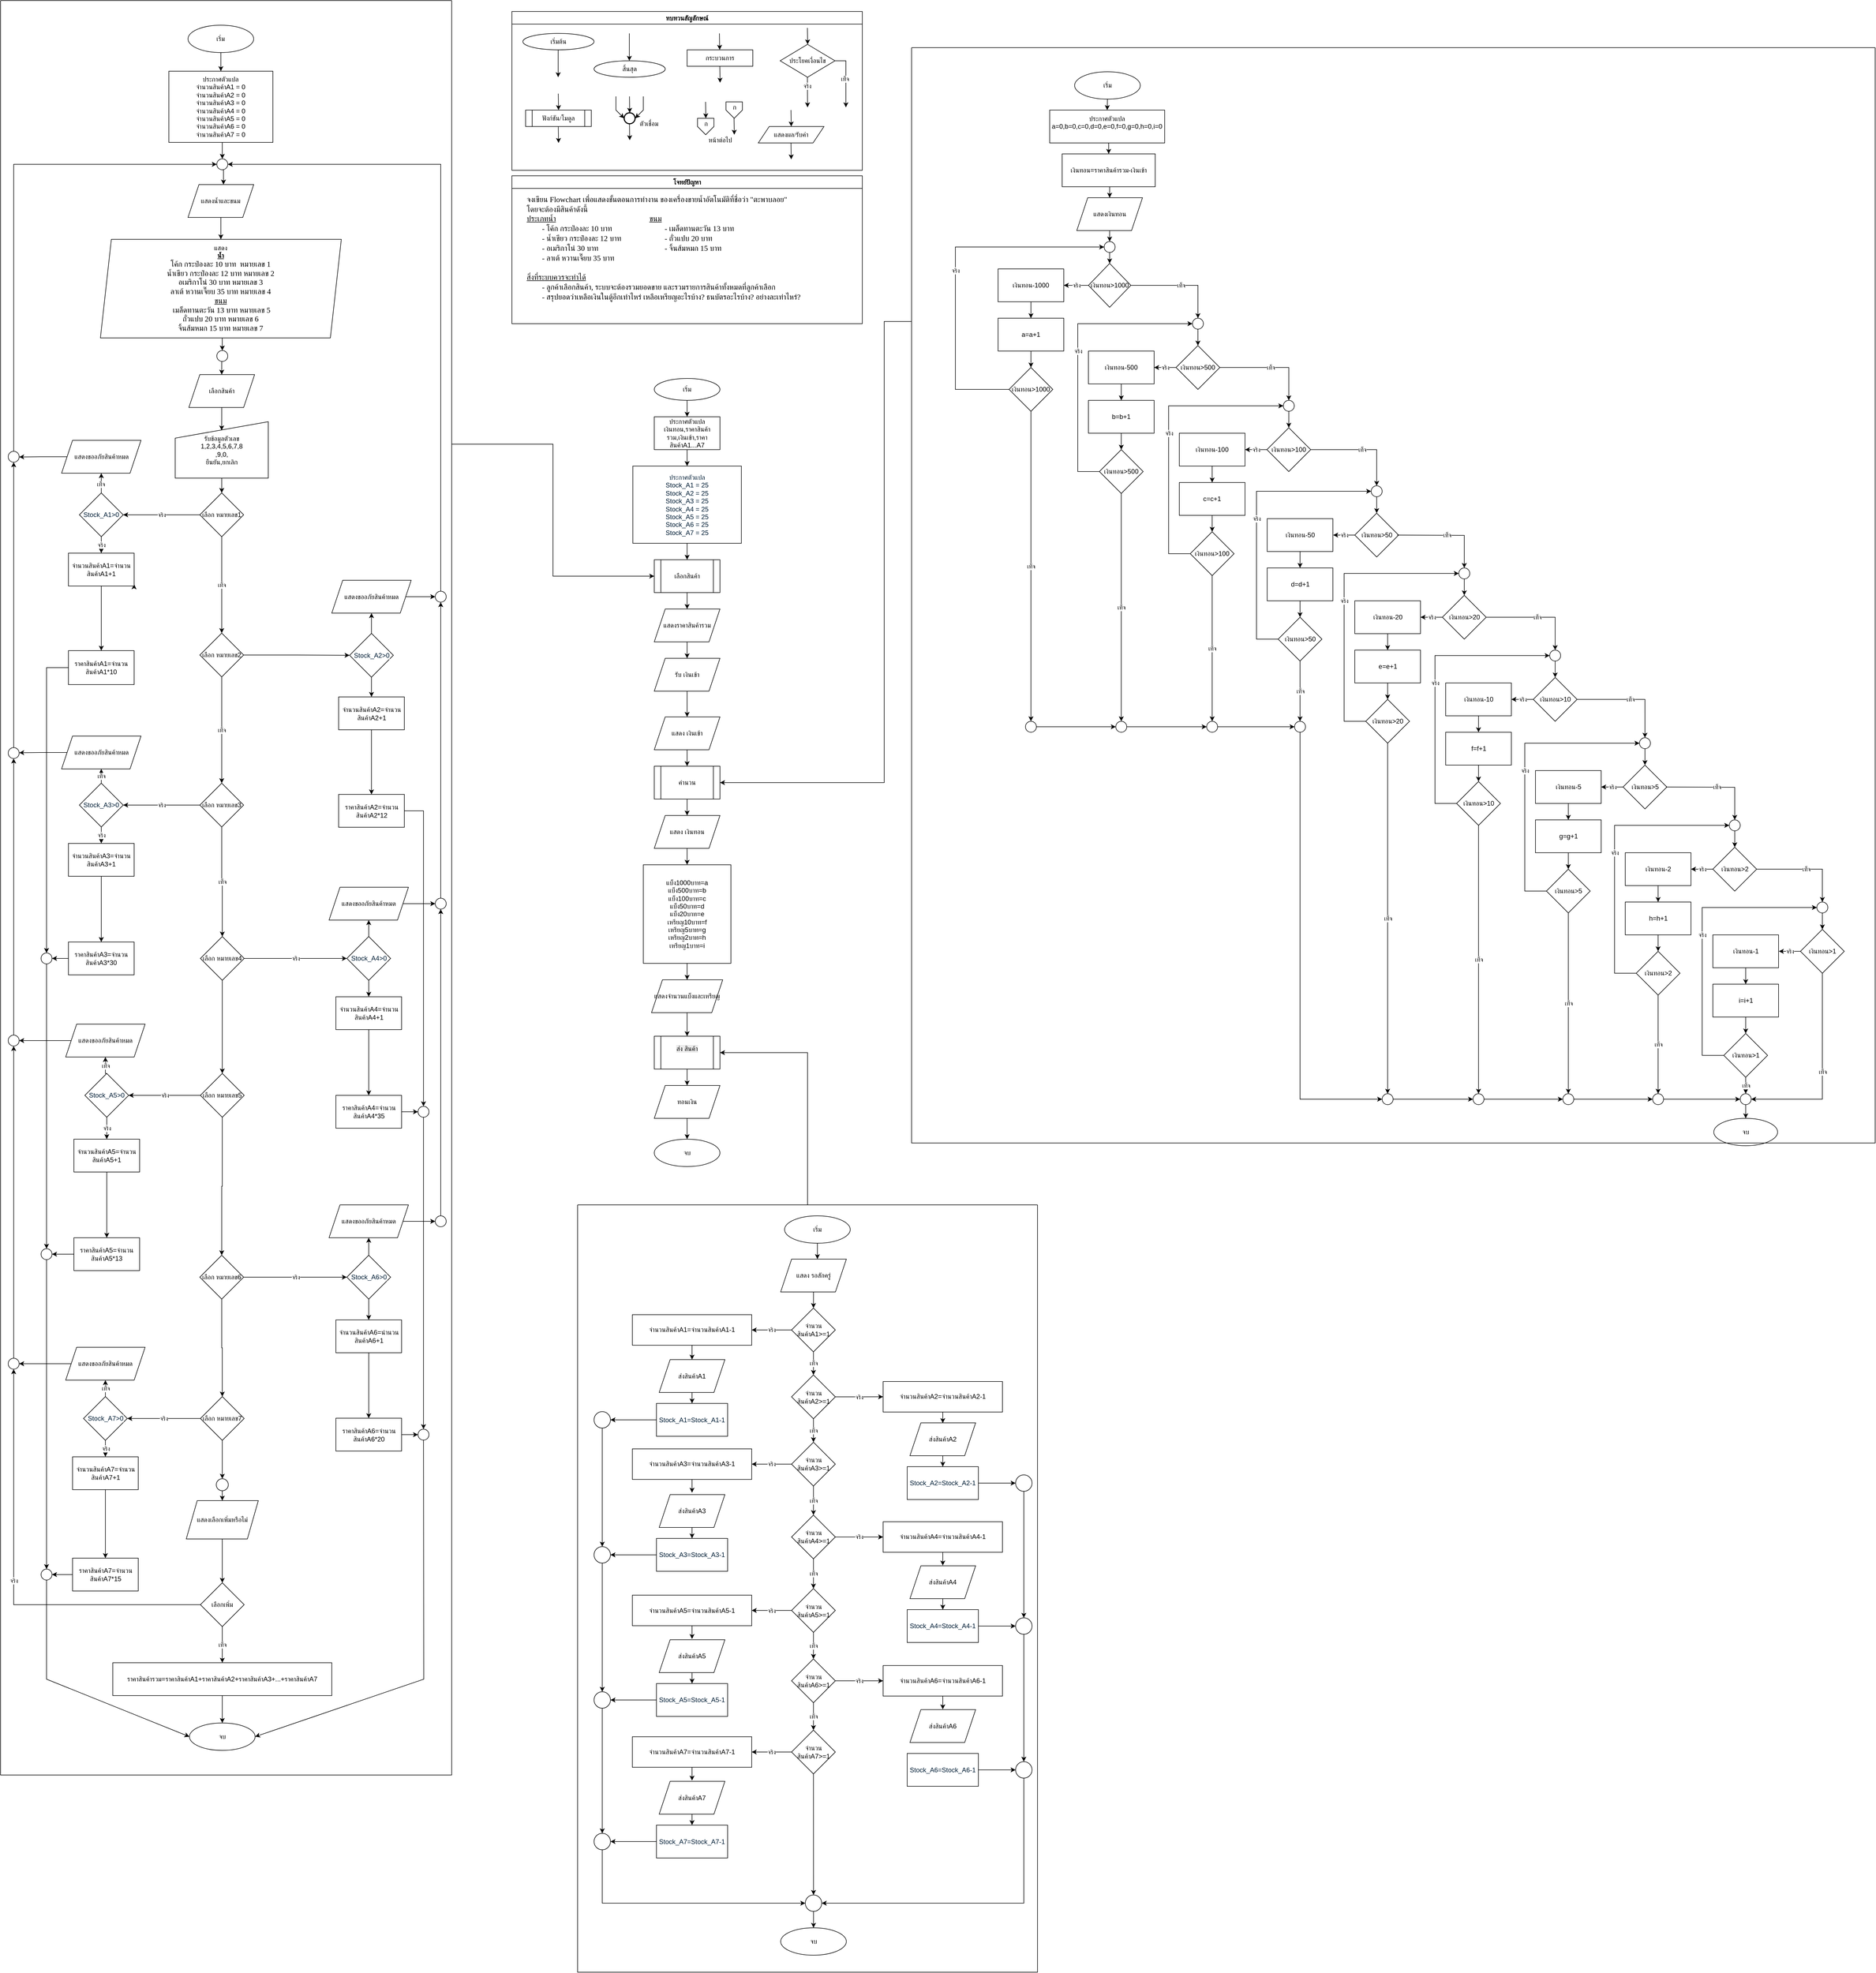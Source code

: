 <mxfile version="28.0.6">
  <diagram id="C5RBs43oDa-KdzZeNtuy" name="Page-1">
    <mxGraphModel dx="2305" dy="411" grid="1" gridSize="10" guides="1" tooltips="1" connect="1" arrows="1" fold="1" page="1" pageScale="1" pageWidth="827" pageHeight="1169" math="0" shadow="0">
      <root>
        <mxCell id="WIyWlLk6GJQsqaUBKTNV-0" />
        <mxCell id="WIyWlLk6GJQsqaUBKTNV-1" parent="WIyWlLk6GJQsqaUBKTNV-0" />
        <mxCell id="M7CGMbNuYNeq0SnUNNgH-6" value="ทบทวนสัญลักษณ์" style="swimlane;fontFamily=Sarabun;fontSource=https%3A%2F%2Ffonts.googleapis.com%2Fcss%3Ffamily%3DSarabun;" parent="WIyWlLk6GJQsqaUBKTNV-1" vertex="1">
          <mxGeometry x="-720" y="20" width="640" height="290" as="geometry" />
        </mxCell>
        <mxCell id="M7CGMbNuYNeq0SnUNNgH-2" value="&lt;font data-font-src=&quot;https://fonts.googleapis.com/css?family=Sarabun&quot; face=&quot;Sarabun&quot;&gt;เริ่มต้น&lt;/font&gt;" style="ellipse;whiteSpace=wrap;html=1;" parent="M7CGMbNuYNeq0SnUNNgH-6" vertex="1">
          <mxGeometry x="20" y="40" width="130" height="30" as="geometry" />
        </mxCell>
        <mxCell id="M7CGMbNuYNeq0SnUNNgH-5" value="" style="endArrow=classic;html=1;rounded=0;" parent="M7CGMbNuYNeq0SnUNNgH-6" edge="1">
          <mxGeometry width="50" height="50" relative="1" as="geometry">
            <mxPoint x="84.5" y="70" as="sourcePoint" />
            <mxPoint x="84.5" y="120" as="targetPoint" />
          </mxGeometry>
        </mxCell>
        <mxCell id="M7CGMbNuYNeq0SnUNNgH-3" value="&lt;font face=&quot;Sarabun&quot;&gt;สิ้นสุด&lt;/font&gt;" style="ellipse;whiteSpace=wrap;html=1;" parent="M7CGMbNuYNeq0SnUNNgH-6" vertex="1">
          <mxGeometry x="150" y="90" width="130" height="30" as="geometry" />
        </mxCell>
        <mxCell id="M7CGMbNuYNeq0SnUNNgH-4" value="" style="endArrow=classic;html=1;rounded=0;" parent="M7CGMbNuYNeq0SnUNNgH-6" edge="1">
          <mxGeometry width="50" height="50" relative="1" as="geometry">
            <mxPoint x="214.5" y="40" as="sourcePoint" />
            <mxPoint x="214.5" y="90" as="targetPoint" />
          </mxGeometry>
        </mxCell>
        <mxCell id="mvioNwK95yMqdUQ73LqQ-0" value="กระบวนการ" style="rounded=0;whiteSpace=wrap;html=1;fontFamily=Sarabun;fontSource=https%3A%2F%2Ffonts.googleapis.com%2Fcss%3Ffamily%3DSarabun;" parent="M7CGMbNuYNeq0SnUNNgH-6" vertex="1">
          <mxGeometry x="320" y="70" width="120" height="30" as="geometry" />
        </mxCell>
        <mxCell id="mvioNwK95yMqdUQ73LqQ-1" value="" style="endArrow=classic;html=1;rounded=0;" parent="M7CGMbNuYNeq0SnUNNgH-6" edge="1">
          <mxGeometry width="50" height="50" relative="1" as="geometry">
            <mxPoint x="379" y="40" as="sourcePoint" />
            <mxPoint x="379.5" y="70" as="targetPoint" />
          </mxGeometry>
        </mxCell>
        <mxCell id="mvioNwK95yMqdUQ73LqQ-2" value="" style="endArrow=classic;html=1;rounded=0;" parent="M7CGMbNuYNeq0SnUNNgH-6" edge="1">
          <mxGeometry width="50" height="50" relative="1" as="geometry">
            <mxPoint x="379.75" y="100" as="sourcePoint" />
            <mxPoint x="380.25" y="130" as="targetPoint" />
          </mxGeometry>
        </mxCell>
        <mxCell id="mvioNwK95yMqdUQ73LqQ-3" value="ประโยคเงื่อนไข" style="rhombus;whiteSpace=wrap;html=1;fontFamily=Sarabun;fontSource=https%3A%2F%2Ffonts.googleapis.com%2Fcss%3Ffamily%3DSarabun;" parent="M7CGMbNuYNeq0SnUNNgH-6" vertex="1">
          <mxGeometry x="490" y="60" width="100" height="60" as="geometry" />
        </mxCell>
        <mxCell id="mvioNwK95yMqdUQ73LqQ-4" value="" style="endArrow=classic;html=1;rounded=0;" parent="M7CGMbNuYNeq0SnUNNgH-6" edge="1">
          <mxGeometry width="50" height="50" relative="1" as="geometry">
            <mxPoint x="539.71" y="30" as="sourcePoint" />
            <mxPoint x="540.21" y="60" as="targetPoint" />
          </mxGeometry>
        </mxCell>
        <mxCell id="mvioNwK95yMqdUQ73LqQ-5" value="" style="endArrow=classic;html=1;rounded=0;" parent="M7CGMbNuYNeq0SnUNNgH-6" edge="1">
          <mxGeometry width="50" height="50" relative="1" as="geometry">
            <mxPoint x="539.71" y="120" as="sourcePoint" />
            <mxPoint x="540" y="175" as="targetPoint" />
          </mxGeometry>
        </mxCell>
        <mxCell id="mvioNwK95yMqdUQ73LqQ-7" value="จริง" style="edgeLabel;html=1;align=center;verticalAlign=middle;resizable=0;points=[];fontFamily=Sarabun;fontSource=https%3A%2F%2Ffonts.googleapis.com%2Fcss%3Ffamily%3DSarabun;" parent="mvioNwK95yMqdUQ73LqQ-5" vertex="1" connectable="0">
          <mxGeometry x="-0.414" y="-1" relative="1" as="geometry">
            <mxPoint as="offset" />
          </mxGeometry>
        </mxCell>
        <mxCell id="mvioNwK95yMqdUQ73LqQ-6" value="" style="endArrow=classic;html=1;rounded=0;exitX=1;exitY=0.5;exitDx=0;exitDy=0;" parent="M7CGMbNuYNeq0SnUNNgH-6" source="mvioNwK95yMqdUQ73LqQ-3" edge="1">
          <mxGeometry width="50" height="50" relative="1" as="geometry">
            <mxPoint x="620" y="95" as="sourcePoint" />
            <mxPoint x="610" y="175" as="targetPoint" />
            <Array as="points">
              <mxPoint x="610" y="90" />
            </Array>
          </mxGeometry>
        </mxCell>
        <mxCell id="mvioNwK95yMqdUQ73LqQ-8" value="&lt;font data-font-src=&quot;https://fonts.googleapis.com/css?family=Sarabun&quot; face=&quot;Sarabun&quot;&gt;เท็จ&lt;/font&gt;" style="edgeLabel;html=1;align=center;verticalAlign=middle;resizable=0;points=[];" parent="mvioNwK95yMqdUQ73LqQ-6" vertex="1" connectable="0">
          <mxGeometry x="-0.002" y="-2" relative="1" as="geometry">
            <mxPoint as="offset" />
          </mxGeometry>
        </mxCell>
        <mxCell id="mvioNwK95yMqdUQ73LqQ-9" value="&lt;font data-font-src=&quot;https://fonts.googleapis.com/css?family=Sarabun&quot; face=&quot;Sarabun&quot;&gt;ฟังก์ชัน/โมดูล&lt;/font&gt;" style="shape=process;whiteSpace=wrap;html=1;backgroundOutline=1;" parent="M7CGMbNuYNeq0SnUNNgH-6" vertex="1">
          <mxGeometry x="25" y="180" width="120" height="30" as="geometry" />
        </mxCell>
        <mxCell id="mvioNwK95yMqdUQ73LqQ-11" value="" style="endArrow=classic;html=1;rounded=0;" parent="M7CGMbNuYNeq0SnUNNgH-6" edge="1">
          <mxGeometry width="50" height="50" relative="1" as="geometry">
            <mxPoint x="84.71" y="150" as="sourcePoint" />
            <mxPoint x="85.21" y="180" as="targetPoint" />
          </mxGeometry>
        </mxCell>
        <mxCell id="mvioNwK95yMqdUQ73LqQ-12" value="" style="endArrow=classic;html=1;rounded=0;" parent="M7CGMbNuYNeq0SnUNNgH-6" edge="1">
          <mxGeometry width="50" height="50" relative="1" as="geometry">
            <mxPoint x="84.71" y="210" as="sourcePoint" />
            <mxPoint x="85.21" y="240" as="targetPoint" />
          </mxGeometry>
        </mxCell>
        <mxCell id="mvioNwK95yMqdUQ73LqQ-13" value="" style="strokeWidth=2;html=1;shape=mxgraph.flowchart.start_2;whiteSpace=wrap;" parent="M7CGMbNuYNeq0SnUNNgH-6" vertex="1">
          <mxGeometry x="205" y="185" width="20" height="20" as="geometry" />
        </mxCell>
        <mxCell id="mvioNwK95yMqdUQ73LqQ-16" value="" style="endArrow=classic;html=1;rounded=0;" parent="M7CGMbNuYNeq0SnUNNgH-6" edge="1">
          <mxGeometry width="50" height="50" relative="1" as="geometry">
            <mxPoint x="214.71" y="155" as="sourcePoint" />
            <mxPoint x="215.21" y="185" as="targetPoint" />
          </mxGeometry>
        </mxCell>
        <mxCell id="mvioNwK95yMqdUQ73LqQ-17" value="" style="endArrow=classic;html=1;rounded=0;entryX=0;entryY=0.5;entryDx=0;entryDy=0;entryPerimeter=0;" parent="M7CGMbNuYNeq0SnUNNgH-6" target="mvioNwK95yMqdUQ73LqQ-13" edge="1">
          <mxGeometry width="50" height="50" relative="1" as="geometry">
            <mxPoint x="190.0" y="155" as="sourcePoint" />
            <mxPoint x="190.5" y="185" as="targetPoint" />
            <Array as="points">
              <mxPoint x="190" y="180" />
            </Array>
          </mxGeometry>
        </mxCell>
        <mxCell id="mvioNwK95yMqdUQ73LqQ-18" value="" style="endArrow=classic;html=1;rounded=0;entryX=1;entryY=0.5;entryDx=0;entryDy=0;entryPerimeter=0;" parent="M7CGMbNuYNeq0SnUNNgH-6" target="mvioNwK95yMqdUQ73LqQ-13" edge="1">
          <mxGeometry width="50" height="50" relative="1" as="geometry">
            <mxPoint x="240.0" y="155" as="sourcePoint" />
            <mxPoint x="240.5" y="185" as="targetPoint" />
            <Array as="points">
              <mxPoint x="240" y="180" />
            </Array>
          </mxGeometry>
        </mxCell>
        <mxCell id="mvioNwK95yMqdUQ73LqQ-19" value="" style="endArrow=classic;html=1;rounded=0;" parent="M7CGMbNuYNeq0SnUNNgH-6" edge="1">
          <mxGeometry width="50" height="50" relative="1" as="geometry">
            <mxPoint x="214.71" y="205" as="sourcePoint" />
            <mxPoint x="215.21" y="235" as="targetPoint" />
          </mxGeometry>
        </mxCell>
        <mxCell id="mvioNwK95yMqdUQ73LqQ-20" value="&lt;font data-font-src=&quot;https://fonts.googleapis.com/css?family=Sarabun&quot; face=&quot;Sarabun&quot;&gt;ตัวเชื่อม&lt;/font&gt;" style="text;html=1;align=center;verticalAlign=middle;resizable=0;points=[];autosize=1;strokeColor=none;fillColor=none;" parent="M7CGMbNuYNeq0SnUNNgH-6" vertex="1">
          <mxGeometry x="220" y="190" width="60" height="30" as="geometry" />
        </mxCell>
        <mxCell id="mvioNwK95yMqdUQ73LqQ-25" value="" style="endArrow=classic;html=1;rounded=0;" parent="M7CGMbNuYNeq0SnUNNgH-6" edge="1">
          <mxGeometry width="50" height="50" relative="1" as="geometry">
            <mxPoint x="353.71" y="165" as="sourcePoint" />
            <mxPoint x="354.21" y="195" as="targetPoint" />
          </mxGeometry>
        </mxCell>
        <mxCell id="mvioNwK95yMqdUQ73LqQ-21" value="" style="verticalLabelPosition=bottom;verticalAlign=top;html=1;shape=offPageConnector;rounded=0;size=0.5;" parent="M7CGMbNuYNeq0SnUNNgH-6" vertex="1">
          <mxGeometry x="339" y="195" width="30" height="30" as="geometry" />
        </mxCell>
        <mxCell id="mvioNwK95yMqdUQ73LqQ-26" value="" style="endArrow=classic;html=1;rounded=0;" parent="M7CGMbNuYNeq0SnUNNgH-6" edge="1">
          <mxGeometry width="50" height="50" relative="1" as="geometry">
            <mxPoint x="405.71" y="195" as="sourcePoint" />
            <mxPoint x="406.21" y="225" as="targetPoint" />
          </mxGeometry>
        </mxCell>
        <mxCell id="mvioNwK95yMqdUQ73LqQ-27" value="" style="verticalLabelPosition=bottom;verticalAlign=top;html=1;shape=offPageConnector;rounded=0;size=0.5;" parent="M7CGMbNuYNeq0SnUNNgH-6" vertex="1">
          <mxGeometry x="391" y="165" width="30" height="30" as="geometry" />
        </mxCell>
        <mxCell id="mvioNwK95yMqdUQ73LqQ-28" value="หน้าต่อไป" style="text;html=1;align=center;verticalAlign=middle;resizable=0;points=[];autosize=1;strokeColor=none;fillColor=none;fontFamily=Sarabun;fontSource=https%3A%2F%2Ffonts.googleapis.com%2Fcss%3Ffamily%3DSarabun;" parent="M7CGMbNuYNeq0SnUNNgH-6" vertex="1">
          <mxGeometry x="345" y="220" width="70" height="30" as="geometry" />
        </mxCell>
        <mxCell id="mvioNwK95yMqdUQ73LqQ-29" value="ก" style="text;html=1;align=center;verticalAlign=middle;resizable=0;points=[];autosize=1;strokeColor=none;fillColor=none;fontFamily=Sarabun;fontSource=https%3A%2F%2Ffonts.googleapis.com%2Fcss%3Ffamily%3DSarabun;" parent="M7CGMbNuYNeq0SnUNNgH-6" vertex="1">
          <mxGeometry x="339" y="190" width="30" height="30" as="geometry" />
        </mxCell>
        <mxCell id="mvioNwK95yMqdUQ73LqQ-30" value="ก" style="text;html=1;align=center;verticalAlign=middle;resizable=0;points=[];autosize=1;strokeColor=none;fillColor=none;fontFamily=Sarabun;fontSource=https%3A%2F%2Ffonts.googleapis.com%2Fcss%3Ffamily%3DSarabun;" parent="M7CGMbNuYNeq0SnUNNgH-6" vertex="1">
          <mxGeometry x="391" y="160" width="30" height="30" as="geometry" />
        </mxCell>
        <mxCell id="mvioNwK95yMqdUQ73LqQ-32" value="แสดงผล/รับค่า" style="shape=parallelogram;perimeter=parallelogramPerimeter;whiteSpace=wrap;html=1;fixedSize=1;fontFamily=Sarabun;fontSource=https%3A%2F%2Ffonts.googleapis.com%2Fcss%3Ffamily%3DSarabun;" parent="M7CGMbNuYNeq0SnUNNgH-6" vertex="1">
          <mxGeometry x="450" y="210" width="120" height="30" as="geometry" />
        </mxCell>
        <mxCell id="mvioNwK95yMqdUQ73LqQ-33" value="" style="endArrow=classic;html=1;rounded=0;" parent="M7CGMbNuYNeq0SnUNNgH-6" edge="1">
          <mxGeometry width="50" height="50" relative="1" as="geometry">
            <mxPoint x="509.71" y="180" as="sourcePoint" />
            <mxPoint x="510.21" y="210" as="targetPoint" />
          </mxGeometry>
        </mxCell>
        <mxCell id="mvioNwK95yMqdUQ73LqQ-34" value="" style="endArrow=classic;html=1;rounded=0;" parent="M7CGMbNuYNeq0SnUNNgH-6" edge="1">
          <mxGeometry width="50" height="50" relative="1" as="geometry">
            <mxPoint x="509.71" y="240" as="sourcePoint" />
            <mxPoint x="510.21" y="270" as="targetPoint" />
          </mxGeometry>
        </mxCell>
        <mxCell id="mvioNwK95yMqdUQ73LqQ-70" value="&lt;font data-font-src=&quot;https://fonts.googleapis.com/css?family=Sarabun&quot; face=&quot;Sarabun&quot;&gt;โจทย์ปัญหา&lt;/font&gt;" style="swimlane;whiteSpace=wrap;html=1;" parent="WIyWlLk6GJQsqaUBKTNV-1" vertex="1">
          <mxGeometry x="-720" y="320" width="640" height="270" as="geometry" />
        </mxCell>
        <mxCell id="mvioNwK95yMqdUQ73LqQ-71" value="&lt;font data-font-src=&quot;https://fonts.googleapis.com/css?family=Sarabun&quot; face=&quot;Sarabun&quot; style=&quot;font-size: 14px;&quot;&gt;จงเขียน Flowchart เพื่อแสดงขั้นตอนการทำงาน ของเครื่องขายน้ำอัตโนมัติที่ชื่อว่า &quot;ตะพาบลอย&quot;&lt;br&gt;โดยจะต้องมีสินค้าดังนี้&lt;br&gt;&lt;u&gt;ประเภทน้ำ&lt;span style=&quot;white-space: pre;&quot;&gt;&#x9;&lt;/span&gt;&lt;span style=&quot;white-space: pre;&quot;&gt;&#x9;&lt;/span&gt;&lt;span style=&quot;white-space: pre;&quot;&gt;&#x9;&lt;/span&gt;&lt;span style=&quot;white-space: pre;&quot;&gt;&#x9;&lt;/span&gt;&lt;span style=&quot;white-space: pre;&quot;&gt;&#x9;&lt;/span&gt;&lt;span style=&quot;white-space: pre;&quot;&gt;&#x9;&lt;span style=&quot;white-space: pre;&quot;&gt;&#x9;&lt;/span&gt;ข&lt;/span&gt;นม&lt;/u&gt;&lt;br&gt;&lt;span style=&quot;white-space: pre;&quot;&gt;&#x9;&lt;/span&gt;- โค้ก กระป๋องละ 10 บาท&lt;span style=&quot;white-space: pre;&quot;&gt;&#x9;&lt;/span&gt;&lt;span style=&quot;white-space: pre;&quot;&gt;&#x9;&lt;/span&gt;&lt;span style=&quot;white-space: pre;&quot;&gt;&#x9;&lt;/span&gt;&lt;span style=&quot;white-space: pre;&quot;&gt;&#x9;&lt;/span&gt;- เมล็ดทานตะวัน 13 บาท&lt;br&gt;&lt;span style=&quot;white-space: pre;&quot;&gt;&#x9;&lt;/span&gt;- น้ำเขียว กระป๋องละ 12 บาท&lt;span style=&quot;white-space: pre;&quot;&gt;&#x9;&lt;/span&gt;&lt;span style=&quot;white-space: pre;&quot;&gt;&#x9;&lt;/span&gt;&lt;span style=&quot;white-space: pre;&quot;&gt;&#x9;&lt;/span&gt;- ถั่วแปบ 20 บาท&lt;br&gt;&lt;span style=&quot;white-space: pre;&quot;&gt;&#x9;&lt;/span&gt;- อเมริกาโน่ 30 บาท&lt;span style=&quot;white-space: pre;&quot;&gt;&#x9;&lt;/span&gt;&lt;span style=&quot;white-space: pre;&quot;&gt;&#x9;&lt;/span&gt;&lt;span style=&quot;white-space: pre;&quot;&gt;&#x9;&lt;/span&gt;&lt;span style=&quot;white-space: pre;&quot;&gt;&#x9;&lt;/span&gt;&lt;span style=&quot;white-space: pre;&quot;&gt;&#x9;&lt;/span&gt;- จิ้นส้มหมก 15 บาท&lt;br&gt;&lt;span style=&quot;white-space: pre;&quot;&gt;&#x9;&lt;/span&gt;- ลาเต้ หวานเจี๊ยบ 35 บาท&lt;span style=&quot;white-space: pre;&quot;&gt;&#x9;&lt;/span&gt;&lt;br&gt;&lt;br&gt;&lt;u&gt;สิ่งที่ระบบควรจะทำได้&lt;/u&gt;&lt;br&gt;&lt;span style=&quot;white-space: pre;&quot;&gt;&#x9;&lt;/span&gt;- ลูกค้าเลือกสินค้า, ระบบจะต้องรวมยอดขาย และรวมรายการสินค้าทั้งหมดที่ลูกค้าเลือก&lt;br&gt;&lt;span style=&quot;white-space: pre;&quot;&gt;&#x9;&lt;/span&gt;- สรุปยอดว่าเหลือเงินในตู้อีกเท่าไหร่ เหลือเหรียญอะไรบ้าง? ธนบัตรอะไรบ้าง? อย่างละเท่าไหร่?&lt;br&gt;&lt;br&gt;&lt;br&gt;&lt;/font&gt;" style="text;html=1;align=left;verticalAlign=middle;resizable=0;points=[];autosize=1;strokeColor=none;fillColor=none;fontSize=14;" parent="mvioNwK95yMqdUQ73LqQ-70" vertex="1">
          <mxGeometry x="25" y="30" width="580" height="240" as="geometry" />
        </mxCell>
        <mxCell id="MSBUPBAipDb2ATlnMfmg-142" style="edgeStyle=orthogonalEdgeStyle;rounded=0;orthogonalLoop=1;jettySize=auto;html=1;exitX=0.5;exitY=1;exitDx=0;exitDy=0;entryX=0.5;entryY=0;entryDx=0;entryDy=0;" parent="WIyWlLk6GJQsqaUBKTNV-1" source="MSBUPBAipDb2ATlnMfmg-143" target="MSBUPBAipDb2ATlnMfmg-145" edge="1">
          <mxGeometry relative="1" as="geometry" />
        </mxCell>
        <mxCell id="MSBUPBAipDb2ATlnMfmg-143" value="เงินทอน-50" style="rounded=0;whiteSpace=wrap;html=1;" parent="WIyWlLk6GJQsqaUBKTNV-1" vertex="1">
          <mxGeometry x="659.51" y="946" width="120" height="60" as="geometry" />
        </mxCell>
        <mxCell id="MSBUPBAipDb2ATlnMfmg-144" style="edgeStyle=orthogonalEdgeStyle;rounded=0;orthogonalLoop=1;jettySize=auto;html=1;exitX=0.5;exitY=1;exitDx=0;exitDy=0;entryX=0.5;entryY=0;entryDx=0;entryDy=0;" parent="WIyWlLk6GJQsqaUBKTNV-1" source="MSBUPBAipDb2ATlnMfmg-145" target="MSBUPBAipDb2ATlnMfmg-147" edge="1">
          <mxGeometry relative="1" as="geometry" />
        </mxCell>
        <mxCell id="MSBUPBAipDb2ATlnMfmg-145" value="d=d+1" style="rounded=0;whiteSpace=wrap;html=1;" parent="WIyWlLk6GJQsqaUBKTNV-1" vertex="1">
          <mxGeometry x="659.51" y="1036" width="120" height="60" as="geometry" />
        </mxCell>
        <mxCell id="6EujANAd5X0Nz6XeVnfX-137" value="เท็จ" style="edgeStyle=orthogonalEdgeStyle;rounded=0;orthogonalLoop=1;jettySize=auto;html=1;exitX=0.5;exitY=1;exitDx=0;exitDy=0;entryX=0.5;entryY=0;entryDx=0;entryDy=0;" edge="1" parent="WIyWlLk6GJQsqaUBKTNV-1" source="MSBUPBAipDb2ATlnMfmg-147" target="6EujANAd5X0Nz6XeVnfX-130">
          <mxGeometry relative="1" as="geometry" />
        </mxCell>
        <mxCell id="MSBUPBAipDb2ATlnMfmg-147" value="เงินทอน&amp;gt;50" style="rhombus;whiteSpace=wrap;html=1;" parent="WIyWlLk6GJQsqaUBKTNV-1" vertex="1">
          <mxGeometry x="679.51" y="1126" width="80" height="80" as="geometry" />
        </mxCell>
        <mxCell id="MSBUPBAipDb2ATlnMfmg-148" value="จริง" style="edgeStyle=orthogonalEdgeStyle;rounded=0;orthogonalLoop=1;jettySize=auto;html=1;exitX=0;exitY=0.5;exitDx=0;exitDy=0;" parent="WIyWlLk6GJQsqaUBKTNV-1" source="MSBUPBAipDb2ATlnMfmg-149" edge="1">
          <mxGeometry relative="1" as="geometry">
            <mxPoint x="780.01" y="975.8" as="targetPoint" />
          </mxGeometry>
        </mxCell>
        <mxCell id="MSBUPBAipDb2ATlnMfmg-149" value="เงินทอน&amp;gt;50" style="rhombus;whiteSpace=wrap;html=1;" parent="WIyWlLk6GJQsqaUBKTNV-1" vertex="1">
          <mxGeometry x="819.51" y="936" width="80" height="80" as="geometry" />
        </mxCell>
        <mxCell id="MSBUPBAipDb2ATlnMfmg-150" style="edgeStyle=orthogonalEdgeStyle;rounded=0;orthogonalLoop=1;jettySize=auto;html=1;exitX=0.5;exitY=1;exitDx=0;exitDy=0;entryX=0.5;entryY=0;entryDx=0;entryDy=0;" parent="WIyWlLk6GJQsqaUBKTNV-1" source="MSBUPBAipDb2ATlnMfmg-151" target="MSBUPBAipDb2ATlnMfmg-149" edge="1">
          <mxGeometry relative="1" as="geometry" />
        </mxCell>
        <mxCell id="MSBUPBAipDb2ATlnMfmg-151" value="" style="ellipse;whiteSpace=wrap;html=1;aspect=fixed;" parent="WIyWlLk6GJQsqaUBKTNV-1" vertex="1">
          <mxGeometry x="849.51" y="886" width="20" height="20" as="geometry" />
        </mxCell>
        <mxCell id="MSBUPBAipDb2ATlnMfmg-152" value="จริง" style="edgeStyle=orthogonalEdgeStyle;rounded=0;orthogonalLoop=1;jettySize=auto;html=1;exitX=0;exitY=0.5;exitDx=0;exitDy=0;entryX=0;entryY=0.5;entryDx=0;entryDy=0;" parent="WIyWlLk6GJQsqaUBKTNV-1" source="MSBUPBAipDb2ATlnMfmg-147" target="MSBUPBAipDb2ATlnMfmg-151" edge="1">
          <mxGeometry relative="1" as="geometry">
            <mxPoint x="876.01" y="896" as="targetPoint" />
            <Array as="points">
              <mxPoint x="640.01" y="1166" />
              <mxPoint x="640.01" y="896" />
            </Array>
          </mxGeometry>
        </mxCell>
        <mxCell id="MSBUPBAipDb2ATlnMfmg-153" value="จริง" style="edgeStyle=orthogonalEdgeStyle;rounded=0;orthogonalLoop=1;jettySize=auto;html=1;exitX=0;exitY=0.5;exitDx=0;exitDy=0;entryX=1;entryY=0.5;entryDx=0;entryDy=0;" parent="WIyWlLk6GJQsqaUBKTNV-1" source="MSBUPBAipDb2ATlnMfmg-155" target="MSBUPBAipDb2ATlnMfmg-157" edge="1">
          <mxGeometry relative="1" as="geometry" />
        </mxCell>
        <mxCell id="MSBUPBAipDb2ATlnMfmg-154" value="เท็จ" style="edgeStyle=orthogonalEdgeStyle;rounded=0;orthogonalLoop=1;jettySize=auto;html=1;exitX=1;exitY=0.5;exitDx=0;exitDy=0;entryX=0.5;entryY=0;entryDx=0;entryDy=0;" parent="WIyWlLk6GJQsqaUBKTNV-1" source="MSBUPBAipDb2ATlnMfmg-155" target="MSBUPBAipDb2ATlnMfmg-176" edge="1">
          <mxGeometry relative="1" as="geometry">
            <mxPoint x="1186.01" y="1126" as="targetPoint" />
          </mxGeometry>
        </mxCell>
        <mxCell id="MSBUPBAipDb2ATlnMfmg-155" value="เงินทอน&amp;gt;20" style="rhombus;whiteSpace=wrap;html=1;" parent="WIyWlLk6GJQsqaUBKTNV-1" vertex="1">
          <mxGeometry x="979.51" y="1086" width="80" height="80" as="geometry" />
        </mxCell>
        <mxCell id="MSBUPBAipDb2ATlnMfmg-156" style="edgeStyle=orthogonalEdgeStyle;rounded=0;orthogonalLoop=1;jettySize=auto;html=1;exitX=0.5;exitY=1;exitDx=0;exitDy=0;entryX=0.5;entryY=0;entryDx=0;entryDy=0;" parent="WIyWlLk6GJQsqaUBKTNV-1" source="MSBUPBAipDb2ATlnMfmg-157" target="MSBUPBAipDb2ATlnMfmg-162" edge="1">
          <mxGeometry relative="1" as="geometry" />
        </mxCell>
        <mxCell id="MSBUPBAipDb2ATlnMfmg-157" value="เงินทอน-20" style="rounded=0;whiteSpace=wrap;html=1;" parent="WIyWlLk6GJQsqaUBKTNV-1" vertex="1">
          <mxGeometry x="819.51" y="1096" width="120" height="60" as="geometry" />
        </mxCell>
        <mxCell id="MSBUPBAipDb2ATlnMfmg-158" value="จริง" style="edgeStyle=orthogonalEdgeStyle;rounded=0;orthogonalLoop=1;jettySize=auto;html=1;exitX=0;exitY=0.5;exitDx=0;exitDy=0;entryX=0;entryY=0.5;entryDx=0;entryDy=0;" parent="WIyWlLk6GJQsqaUBKTNV-1" source="MSBUPBAipDb2ATlnMfmg-160" target="MSBUPBAipDb2ATlnMfmg-164" edge="1">
          <mxGeometry relative="1" as="geometry">
            <mxPoint x="1036.01" y="1046" as="targetPoint" />
            <Array as="points">
              <mxPoint x="800.01" y="1316" />
              <mxPoint x="800.01" y="1046" />
            </Array>
          </mxGeometry>
        </mxCell>
        <mxCell id="6EujANAd5X0Nz6XeVnfX-122" value="เท็จ" style="edgeStyle=orthogonalEdgeStyle;rounded=0;orthogonalLoop=1;jettySize=auto;html=1;exitX=0.5;exitY=1;exitDx=0;exitDy=0;" edge="1" parent="WIyWlLk6GJQsqaUBKTNV-1" source="MSBUPBAipDb2ATlnMfmg-160" target="6EujANAd5X0Nz6XeVnfX-121">
          <mxGeometry relative="1" as="geometry" />
        </mxCell>
        <mxCell id="MSBUPBAipDb2ATlnMfmg-160" value="เงินทอน&amp;gt;20" style="rhombus;whiteSpace=wrap;html=1;" parent="WIyWlLk6GJQsqaUBKTNV-1" vertex="1">
          <mxGeometry x="839.51" y="1276" width="80" height="80" as="geometry" />
        </mxCell>
        <mxCell id="MSBUPBAipDb2ATlnMfmg-161" style="edgeStyle=orthogonalEdgeStyle;rounded=0;orthogonalLoop=1;jettySize=auto;html=1;exitX=0.5;exitY=1;exitDx=0;exitDy=0;entryX=0.5;entryY=0;entryDx=0;entryDy=0;" parent="WIyWlLk6GJQsqaUBKTNV-1" source="MSBUPBAipDb2ATlnMfmg-162" target="MSBUPBAipDb2ATlnMfmg-160" edge="1">
          <mxGeometry relative="1" as="geometry" />
        </mxCell>
        <mxCell id="MSBUPBAipDb2ATlnMfmg-162" value="e=e+1" style="rounded=0;whiteSpace=wrap;html=1;" parent="WIyWlLk6GJQsqaUBKTNV-1" vertex="1">
          <mxGeometry x="819.51" y="1186" width="120" height="60" as="geometry" />
        </mxCell>
        <mxCell id="MSBUPBAipDb2ATlnMfmg-163" style="edgeStyle=orthogonalEdgeStyle;rounded=0;orthogonalLoop=1;jettySize=auto;html=1;exitX=0.5;exitY=1;exitDx=0;exitDy=0;entryX=0.5;entryY=0;entryDx=0;entryDy=0;" parent="WIyWlLk6GJQsqaUBKTNV-1" source="MSBUPBAipDb2ATlnMfmg-164" target="MSBUPBAipDb2ATlnMfmg-155" edge="1">
          <mxGeometry relative="1" as="geometry" />
        </mxCell>
        <mxCell id="MSBUPBAipDb2ATlnMfmg-164" value="" style="ellipse;whiteSpace=wrap;html=1;aspect=fixed;" parent="WIyWlLk6GJQsqaUBKTNV-1" vertex="1">
          <mxGeometry x="1009.51" y="1036" width="20" height="20" as="geometry" />
        </mxCell>
        <mxCell id="MSBUPBAipDb2ATlnMfmg-165" value="จริง" style="edgeStyle=orthogonalEdgeStyle;rounded=0;orthogonalLoop=1;jettySize=auto;html=1;exitX=0;exitY=0.5;exitDx=0;exitDy=0;entryX=1;entryY=0.5;entryDx=0;entryDy=0;" parent="WIyWlLk6GJQsqaUBKTNV-1" source="MSBUPBAipDb2ATlnMfmg-167" target="MSBUPBAipDb2ATlnMfmg-169" edge="1">
          <mxGeometry relative="1" as="geometry" />
        </mxCell>
        <mxCell id="6EujANAd5X0Nz6XeVnfX-117" value="เท็จ" style="edgeStyle=orthogonalEdgeStyle;rounded=0;orthogonalLoop=1;jettySize=auto;html=1;exitX=1;exitY=0.5;exitDx=0;exitDy=0;entryX=0.5;entryY=0;entryDx=0;entryDy=0;" edge="1" parent="WIyWlLk6GJQsqaUBKTNV-1" source="MSBUPBAipDb2ATlnMfmg-167" target="MSBUPBAipDb2ATlnMfmg-194">
          <mxGeometry relative="1" as="geometry" />
        </mxCell>
        <mxCell id="MSBUPBAipDb2ATlnMfmg-167" value="เงินทอน&amp;gt;10" style="rhombus;whiteSpace=wrap;html=1;" parent="WIyWlLk6GJQsqaUBKTNV-1" vertex="1">
          <mxGeometry x="1145.51" y="1236" width="80" height="80" as="geometry" />
        </mxCell>
        <mxCell id="MSBUPBAipDb2ATlnMfmg-168" style="edgeStyle=orthogonalEdgeStyle;rounded=0;orthogonalLoop=1;jettySize=auto;html=1;exitX=0.5;exitY=1;exitDx=0;exitDy=0;entryX=0.5;entryY=0;entryDx=0;entryDy=0;" parent="WIyWlLk6GJQsqaUBKTNV-1" source="MSBUPBAipDb2ATlnMfmg-169" target="MSBUPBAipDb2ATlnMfmg-174" edge="1">
          <mxGeometry relative="1" as="geometry" />
        </mxCell>
        <mxCell id="MSBUPBAipDb2ATlnMfmg-169" value="เงินทอน-10" style="rounded=0;whiteSpace=wrap;html=1;" parent="WIyWlLk6GJQsqaUBKTNV-1" vertex="1">
          <mxGeometry x="985.51" y="1246" width="120" height="60" as="geometry" />
        </mxCell>
        <mxCell id="MSBUPBAipDb2ATlnMfmg-170" value="จริง" style="edgeStyle=orthogonalEdgeStyle;rounded=0;orthogonalLoop=1;jettySize=auto;html=1;exitX=0;exitY=0.5;exitDx=0;exitDy=0;entryX=0;entryY=0.5;entryDx=0;entryDy=0;" parent="WIyWlLk6GJQsqaUBKTNV-1" source="MSBUPBAipDb2ATlnMfmg-172" target="MSBUPBAipDb2ATlnMfmg-176" edge="1">
          <mxGeometry relative="1" as="geometry">
            <mxPoint x="1202.01" y="1196" as="targetPoint" />
            <Array as="points">
              <mxPoint x="966.01" y="1466" />
              <mxPoint x="966.01" y="1196" />
            </Array>
          </mxGeometry>
        </mxCell>
        <mxCell id="6EujANAd5X0Nz6XeVnfX-123" value="เท็จ" style="edgeStyle=orthogonalEdgeStyle;rounded=0;orthogonalLoop=1;jettySize=auto;html=1;exitX=0.5;exitY=1;exitDx=0;exitDy=0;entryX=0.5;entryY=0;entryDx=0;entryDy=0;" edge="1" parent="WIyWlLk6GJQsqaUBKTNV-1" source="MSBUPBAipDb2ATlnMfmg-172" target="6EujANAd5X0Nz6XeVnfX-120">
          <mxGeometry relative="1" as="geometry" />
        </mxCell>
        <mxCell id="MSBUPBAipDb2ATlnMfmg-172" value="เงินทอน&amp;gt;10" style="rhombus;whiteSpace=wrap;html=1;" parent="WIyWlLk6GJQsqaUBKTNV-1" vertex="1">
          <mxGeometry x="1005.51" y="1426" width="80" height="80" as="geometry" />
        </mxCell>
        <mxCell id="MSBUPBAipDb2ATlnMfmg-173" style="edgeStyle=orthogonalEdgeStyle;rounded=0;orthogonalLoop=1;jettySize=auto;html=1;exitX=0.5;exitY=1;exitDx=0;exitDy=0;entryX=0.5;entryY=0;entryDx=0;entryDy=0;" parent="WIyWlLk6GJQsqaUBKTNV-1" source="MSBUPBAipDb2ATlnMfmg-174" target="MSBUPBAipDb2ATlnMfmg-172" edge="1">
          <mxGeometry relative="1" as="geometry" />
        </mxCell>
        <mxCell id="MSBUPBAipDb2ATlnMfmg-174" value="f=f+1" style="rounded=0;whiteSpace=wrap;html=1;" parent="WIyWlLk6GJQsqaUBKTNV-1" vertex="1">
          <mxGeometry x="985.51" y="1336" width="120" height="60" as="geometry" />
        </mxCell>
        <mxCell id="MSBUPBAipDb2ATlnMfmg-175" style="edgeStyle=orthogonalEdgeStyle;rounded=0;orthogonalLoop=1;jettySize=auto;html=1;exitX=0.5;exitY=1;exitDx=0;exitDy=0;entryX=0.5;entryY=0;entryDx=0;entryDy=0;" parent="WIyWlLk6GJQsqaUBKTNV-1" source="MSBUPBAipDb2ATlnMfmg-176" target="MSBUPBAipDb2ATlnMfmg-167" edge="1">
          <mxGeometry relative="1" as="geometry" />
        </mxCell>
        <mxCell id="MSBUPBAipDb2ATlnMfmg-176" value="" style="ellipse;whiteSpace=wrap;html=1;aspect=fixed;" parent="WIyWlLk6GJQsqaUBKTNV-1" vertex="1">
          <mxGeometry x="1175.51" y="1186" width="20" height="20" as="geometry" />
        </mxCell>
        <mxCell id="MSBUPBAipDb2ATlnMfmg-177" value="เท็จ" style="edgeStyle=orthogonalEdgeStyle;rounded=0;orthogonalLoop=1;jettySize=auto;html=1;exitX=1;exitY=0.5;exitDx=0;exitDy=0;entryX=0.5;entryY=0;entryDx=0;entryDy=0;" parent="WIyWlLk6GJQsqaUBKTNV-1" target="MSBUPBAipDb2ATlnMfmg-164" edge="1">
          <mxGeometry relative="1" as="geometry">
            <mxPoint x="1016.01" y="976" as="targetPoint" />
            <mxPoint x="897.01" y="976" as="sourcePoint" />
          </mxGeometry>
        </mxCell>
        <mxCell id="MSBUPBAipDb2ATlnMfmg-185" style="edgeStyle=orthogonalEdgeStyle;rounded=0;orthogonalLoop=1;jettySize=auto;html=1;exitX=0.5;exitY=1;exitDx=0;exitDy=0;entryX=0.5;entryY=0;entryDx=0;entryDy=0;" parent="WIyWlLk6GJQsqaUBKTNV-1" source="MSBUPBAipDb2ATlnMfmg-186" target="MSBUPBAipDb2ATlnMfmg-188" edge="1">
          <mxGeometry relative="1" as="geometry" />
        </mxCell>
        <mxCell id="MSBUPBAipDb2ATlnMfmg-186" value="เงินทอน-5" style="rounded=0;whiteSpace=wrap;html=1;" parent="WIyWlLk6GJQsqaUBKTNV-1" vertex="1">
          <mxGeometry x="1149.52" y="1406" width="120" height="60" as="geometry" />
        </mxCell>
        <mxCell id="MSBUPBAipDb2ATlnMfmg-187" style="edgeStyle=orthogonalEdgeStyle;rounded=0;orthogonalLoop=1;jettySize=auto;html=1;exitX=0.5;exitY=1;exitDx=0;exitDy=0;entryX=0.5;entryY=0;entryDx=0;entryDy=0;" parent="WIyWlLk6GJQsqaUBKTNV-1" source="MSBUPBAipDb2ATlnMfmg-188" target="MSBUPBAipDb2ATlnMfmg-190" edge="1">
          <mxGeometry relative="1" as="geometry" />
        </mxCell>
        <mxCell id="MSBUPBAipDb2ATlnMfmg-188" value="g=g+1" style="rounded=0;whiteSpace=wrap;html=1;" parent="WIyWlLk6GJQsqaUBKTNV-1" vertex="1">
          <mxGeometry x="1149.52" y="1496" width="120" height="60" as="geometry" />
        </mxCell>
        <mxCell id="6EujANAd5X0Nz6XeVnfX-124" value="เท็จ" style="edgeStyle=orthogonalEdgeStyle;rounded=0;orthogonalLoop=1;jettySize=auto;html=1;exitX=0.5;exitY=1;exitDx=0;exitDy=0;entryX=0.5;entryY=0;entryDx=0;entryDy=0;" edge="1" parent="WIyWlLk6GJQsqaUBKTNV-1" source="MSBUPBAipDb2ATlnMfmg-190" target="6EujANAd5X0Nz6XeVnfX-119">
          <mxGeometry relative="1" as="geometry" />
        </mxCell>
        <mxCell id="MSBUPBAipDb2ATlnMfmg-190" value="เงินทอน&amp;gt;5" style="rhombus;whiteSpace=wrap;html=1;" parent="WIyWlLk6GJQsqaUBKTNV-1" vertex="1">
          <mxGeometry x="1169.52" y="1586" width="80" height="80" as="geometry" />
        </mxCell>
        <mxCell id="MSBUPBAipDb2ATlnMfmg-191" value="จริง" style="edgeStyle=orthogonalEdgeStyle;rounded=0;orthogonalLoop=1;jettySize=auto;html=1;exitX=0;exitY=0.5;exitDx=0;exitDy=0;entryX=1;entryY=0.5;entryDx=0;entryDy=0;" parent="WIyWlLk6GJQsqaUBKTNV-1" source="MSBUPBAipDb2ATlnMfmg-192" target="MSBUPBAipDb2ATlnMfmg-186" edge="1">
          <mxGeometry relative="1" as="geometry" />
        </mxCell>
        <mxCell id="MSBUPBAipDb2ATlnMfmg-192" value="เงินทอน&amp;gt;5" style="rhombus;whiteSpace=wrap;html=1;" parent="WIyWlLk6GJQsqaUBKTNV-1" vertex="1">
          <mxGeometry x="1309.52" y="1396" width="80" height="80" as="geometry" />
        </mxCell>
        <mxCell id="MSBUPBAipDb2ATlnMfmg-193" style="edgeStyle=orthogonalEdgeStyle;rounded=0;orthogonalLoop=1;jettySize=auto;html=1;exitX=0.5;exitY=1;exitDx=0;exitDy=0;entryX=0.5;entryY=0;entryDx=0;entryDy=0;" parent="WIyWlLk6GJQsqaUBKTNV-1" source="MSBUPBAipDb2ATlnMfmg-194" target="MSBUPBAipDb2ATlnMfmg-192" edge="1">
          <mxGeometry relative="1" as="geometry" />
        </mxCell>
        <mxCell id="MSBUPBAipDb2ATlnMfmg-194" value="" style="ellipse;whiteSpace=wrap;html=1;aspect=fixed;" parent="WIyWlLk6GJQsqaUBKTNV-1" vertex="1">
          <mxGeometry x="1339.52" y="1346" width="20" height="20" as="geometry" />
        </mxCell>
        <mxCell id="MSBUPBAipDb2ATlnMfmg-195" value="จริง" style="edgeStyle=orthogonalEdgeStyle;rounded=0;orthogonalLoop=1;jettySize=auto;html=1;exitX=0;exitY=0.5;exitDx=0;exitDy=0;entryX=0;entryY=0.5;entryDx=0;entryDy=0;" parent="WIyWlLk6GJQsqaUBKTNV-1" source="MSBUPBAipDb2ATlnMfmg-190" target="MSBUPBAipDb2ATlnMfmg-194" edge="1">
          <mxGeometry relative="1" as="geometry">
            <mxPoint x="1366.02" y="1356" as="targetPoint" />
            <Array as="points">
              <mxPoint x="1130.02" y="1626" />
              <mxPoint x="1130.02" y="1356" />
            </Array>
          </mxGeometry>
        </mxCell>
        <mxCell id="MSBUPBAipDb2ATlnMfmg-196" value="จริง" style="edgeStyle=orthogonalEdgeStyle;rounded=0;orthogonalLoop=1;jettySize=auto;html=1;exitX=0;exitY=0.5;exitDx=0;exitDy=0;entryX=1;entryY=0.5;entryDx=0;entryDy=0;" parent="WIyWlLk6GJQsqaUBKTNV-1" source="MSBUPBAipDb2ATlnMfmg-197" target="MSBUPBAipDb2ATlnMfmg-199" edge="1">
          <mxGeometry relative="1" as="geometry" />
        </mxCell>
        <mxCell id="MSBUPBAipDb2ATlnMfmg-197" value="เงินทอน&amp;gt;2" style="rhombus;whiteSpace=wrap;html=1;" parent="WIyWlLk6GJQsqaUBKTNV-1" vertex="1">
          <mxGeometry x="1473.52" y="1546" width="80" height="80" as="geometry" />
        </mxCell>
        <mxCell id="MSBUPBAipDb2ATlnMfmg-198" style="edgeStyle=orthogonalEdgeStyle;rounded=0;orthogonalLoop=1;jettySize=auto;html=1;exitX=0.5;exitY=1;exitDx=0;exitDy=0;entryX=0.5;entryY=0;entryDx=0;entryDy=0;" parent="WIyWlLk6GJQsqaUBKTNV-1" source="MSBUPBAipDb2ATlnMfmg-199" target="MSBUPBAipDb2ATlnMfmg-204" edge="1">
          <mxGeometry relative="1" as="geometry" />
        </mxCell>
        <mxCell id="MSBUPBAipDb2ATlnMfmg-199" value="เงินทอน-2" style="rounded=0;whiteSpace=wrap;html=1;" parent="WIyWlLk6GJQsqaUBKTNV-1" vertex="1">
          <mxGeometry x="1313.52" y="1556" width="120" height="60" as="geometry" />
        </mxCell>
        <mxCell id="MSBUPBAipDb2ATlnMfmg-200" value="จริง" style="edgeStyle=orthogonalEdgeStyle;rounded=0;orthogonalLoop=1;jettySize=auto;html=1;exitX=0;exitY=0.5;exitDx=0;exitDy=0;entryX=0;entryY=0.5;entryDx=0;entryDy=0;" parent="WIyWlLk6GJQsqaUBKTNV-1" source="MSBUPBAipDb2ATlnMfmg-202" target="MSBUPBAipDb2ATlnMfmg-206" edge="1">
          <mxGeometry relative="1" as="geometry">
            <mxPoint x="1530.02" y="1506" as="targetPoint" />
            <Array as="points">
              <mxPoint x="1294.02" y="1776" />
              <mxPoint x="1294.02" y="1506" />
            </Array>
          </mxGeometry>
        </mxCell>
        <mxCell id="6EujANAd5X0Nz6XeVnfX-125" value="เท็จ" style="edgeStyle=orthogonalEdgeStyle;rounded=0;orthogonalLoop=1;jettySize=auto;html=1;exitX=0.5;exitY=1;exitDx=0;exitDy=0;entryX=0.5;entryY=0;entryDx=0;entryDy=0;" edge="1" parent="WIyWlLk6GJQsqaUBKTNV-1" source="MSBUPBAipDb2ATlnMfmg-202" target="6EujANAd5X0Nz6XeVnfX-118">
          <mxGeometry relative="1" as="geometry" />
        </mxCell>
        <mxCell id="MSBUPBAipDb2ATlnMfmg-202" value="เงินทอน&amp;gt;2" style="rhombus;whiteSpace=wrap;html=1;" parent="WIyWlLk6GJQsqaUBKTNV-1" vertex="1">
          <mxGeometry x="1333.52" y="1736" width="80" height="80" as="geometry" />
        </mxCell>
        <mxCell id="MSBUPBAipDb2ATlnMfmg-203" style="edgeStyle=orthogonalEdgeStyle;rounded=0;orthogonalLoop=1;jettySize=auto;html=1;exitX=0.5;exitY=1;exitDx=0;exitDy=0;entryX=0.5;entryY=0;entryDx=0;entryDy=0;" parent="WIyWlLk6GJQsqaUBKTNV-1" source="MSBUPBAipDb2ATlnMfmg-204" target="MSBUPBAipDb2ATlnMfmg-202" edge="1">
          <mxGeometry relative="1" as="geometry" />
        </mxCell>
        <mxCell id="MSBUPBAipDb2ATlnMfmg-204" value="h=h+1" style="rounded=0;whiteSpace=wrap;html=1;" parent="WIyWlLk6GJQsqaUBKTNV-1" vertex="1">
          <mxGeometry x="1313.52" y="1646" width="120" height="60" as="geometry" />
        </mxCell>
        <mxCell id="MSBUPBAipDb2ATlnMfmg-205" style="edgeStyle=orthogonalEdgeStyle;rounded=0;orthogonalLoop=1;jettySize=auto;html=1;exitX=0.5;exitY=1;exitDx=0;exitDy=0;entryX=0.5;entryY=0;entryDx=0;entryDy=0;" parent="WIyWlLk6GJQsqaUBKTNV-1" source="MSBUPBAipDb2ATlnMfmg-206" target="MSBUPBAipDb2ATlnMfmg-197" edge="1">
          <mxGeometry relative="1" as="geometry" />
        </mxCell>
        <mxCell id="MSBUPBAipDb2ATlnMfmg-206" value="" style="ellipse;whiteSpace=wrap;html=1;aspect=fixed;" parent="WIyWlLk6GJQsqaUBKTNV-1" vertex="1">
          <mxGeometry x="1503.52" y="1496" width="20" height="20" as="geometry" />
        </mxCell>
        <mxCell id="MSBUPBAipDb2ATlnMfmg-207" style="edgeStyle=orthogonalEdgeStyle;rounded=0;orthogonalLoop=1;jettySize=auto;html=1;exitX=0.5;exitY=1;exitDx=0;exitDy=0;entryX=0.5;entryY=0;entryDx=0;entryDy=0;" parent="WIyWlLk6GJQsqaUBKTNV-1" source="MSBUPBAipDb2ATlnMfmg-208" target="MSBUPBAipDb2ATlnMfmg-210" edge="1">
          <mxGeometry relative="1" as="geometry" />
        </mxCell>
        <mxCell id="MSBUPBAipDb2ATlnMfmg-208" value="เงินทอน-1" style="rounded=0;whiteSpace=wrap;html=1;" parent="WIyWlLk6GJQsqaUBKTNV-1" vertex="1">
          <mxGeometry x="1473.52" y="1706" width="120" height="60" as="geometry" />
        </mxCell>
        <mxCell id="MSBUPBAipDb2ATlnMfmg-209" style="edgeStyle=orthogonalEdgeStyle;rounded=0;orthogonalLoop=1;jettySize=auto;html=1;exitX=0.5;exitY=1;exitDx=0;exitDy=0;entryX=0.5;entryY=0;entryDx=0;entryDy=0;" parent="WIyWlLk6GJQsqaUBKTNV-1" source="MSBUPBAipDb2ATlnMfmg-210" target="MSBUPBAipDb2ATlnMfmg-212" edge="1">
          <mxGeometry relative="1" as="geometry" />
        </mxCell>
        <mxCell id="MSBUPBAipDb2ATlnMfmg-210" value="i=i+1" style="rounded=0;whiteSpace=wrap;html=1;" parent="WIyWlLk6GJQsqaUBKTNV-1" vertex="1">
          <mxGeometry x="1473.52" y="1796" width="120" height="60" as="geometry" />
        </mxCell>
        <mxCell id="MSBUPBAipDb2ATlnMfmg-211" value="เท็จ" style="edgeStyle=orthogonalEdgeStyle;rounded=0;orthogonalLoop=1;jettySize=auto;html=1;exitX=0.5;exitY=1;exitDx=0;exitDy=0;entryX=0.5;entryY=0;entryDx=0;entryDy=0;" parent="WIyWlLk6GJQsqaUBKTNV-1" source="MSBUPBAipDb2ATlnMfmg-212" target="MSBUPBAipDb2ATlnMfmg-226" edge="1">
          <mxGeometry relative="1" as="geometry" />
        </mxCell>
        <mxCell id="MSBUPBAipDb2ATlnMfmg-212" value="เงินทอน&amp;gt;1" style="rhombus;whiteSpace=wrap;html=1;" parent="WIyWlLk6GJQsqaUBKTNV-1" vertex="1">
          <mxGeometry x="1493.52" y="1886" width="80" height="80" as="geometry" />
        </mxCell>
        <mxCell id="MSBUPBAipDb2ATlnMfmg-213" value="จริง" style="edgeStyle=orthogonalEdgeStyle;rounded=0;orthogonalLoop=1;jettySize=auto;html=1;exitX=0;exitY=0.5;exitDx=0;exitDy=0;" parent="WIyWlLk6GJQsqaUBKTNV-1" source="MSBUPBAipDb2ATlnMfmg-215" edge="1">
          <mxGeometry relative="1" as="geometry">
            <mxPoint x="1594.02" y="1736.2" as="targetPoint" />
          </mxGeometry>
        </mxCell>
        <mxCell id="MSBUPBAipDb2ATlnMfmg-214" value="เท็จ" style="edgeStyle=orthogonalEdgeStyle;rounded=0;orthogonalLoop=1;jettySize=auto;html=1;exitX=0.5;exitY=1;exitDx=0;exitDy=0;entryX=1;entryY=0.5;entryDx=0;entryDy=0;" parent="WIyWlLk6GJQsqaUBKTNV-1" source="MSBUPBAipDb2ATlnMfmg-215" target="MSBUPBAipDb2ATlnMfmg-226" edge="1">
          <mxGeometry relative="1" as="geometry">
            <mxPoint x="1673.13" y="2006" as="targetPoint" />
          </mxGeometry>
        </mxCell>
        <mxCell id="MSBUPBAipDb2ATlnMfmg-215" value="เงินทอน&amp;gt;1" style="rhombus;whiteSpace=wrap;html=1;" parent="WIyWlLk6GJQsqaUBKTNV-1" vertex="1">
          <mxGeometry x="1633.52" y="1696" width="80" height="80" as="geometry" />
        </mxCell>
        <mxCell id="MSBUPBAipDb2ATlnMfmg-216" style="edgeStyle=orthogonalEdgeStyle;rounded=0;orthogonalLoop=1;jettySize=auto;html=1;exitX=0.5;exitY=1;exitDx=0;exitDy=0;entryX=0.5;entryY=0;entryDx=0;entryDy=0;" parent="WIyWlLk6GJQsqaUBKTNV-1" source="MSBUPBAipDb2ATlnMfmg-217" target="MSBUPBAipDb2ATlnMfmg-215" edge="1">
          <mxGeometry relative="1" as="geometry" />
        </mxCell>
        <mxCell id="MSBUPBAipDb2ATlnMfmg-217" value="" style="ellipse;whiteSpace=wrap;html=1;aspect=fixed;" parent="WIyWlLk6GJQsqaUBKTNV-1" vertex="1">
          <mxGeometry x="1663.52" y="1646" width="20" height="20" as="geometry" />
        </mxCell>
        <mxCell id="MSBUPBAipDb2ATlnMfmg-218" value="เท็จ" style="edgeStyle=orthogonalEdgeStyle;rounded=0;orthogonalLoop=1;jettySize=auto;html=1;entryX=0.5;entryY=0;entryDx=0;entryDy=0;" parent="WIyWlLk6GJQsqaUBKTNV-1" target="MSBUPBAipDb2ATlnMfmg-217" edge="1">
          <mxGeometry relative="1" as="geometry">
            <mxPoint x="1674.02" y="1586" as="targetPoint" />
            <mxPoint x="1554.02" y="1586" as="sourcePoint" />
            <Array as="points">
              <mxPoint x="1674.02" y="1586" />
            </Array>
          </mxGeometry>
        </mxCell>
        <mxCell id="MSBUPBAipDb2ATlnMfmg-219" value="จริง" style="edgeStyle=orthogonalEdgeStyle;rounded=0;orthogonalLoop=1;jettySize=auto;html=1;exitX=0;exitY=0.5;exitDx=0;exitDy=0;entryX=0;entryY=0.5;entryDx=0;entryDy=0;" parent="WIyWlLk6GJQsqaUBKTNV-1" source="MSBUPBAipDb2ATlnMfmg-212" target="MSBUPBAipDb2ATlnMfmg-217" edge="1">
          <mxGeometry relative="1" as="geometry">
            <mxPoint x="1690.02" y="1656" as="targetPoint" />
            <Array as="points">
              <mxPoint x="1454.02" y="1926" />
              <mxPoint x="1454.02" y="1656" />
            </Array>
          </mxGeometry>
        </mxCell>
        <mxCell id="MSBUPBAipDb2ATlnMfmg-220" value="เท็จ" style="edgeStyle=orthogonalEdgeStyle;rounded=0;orthogonalLoop=1;jettySize=auto;html=1;exitX=1;exitY=0.5;exitDx=0;exitDy=0;entryX=0.5;entryY=0;entryDx=0;entryDy=0;" parent="WIyWlLk6GJQsqaUBKTNV-1" target="MSBUPBAipDb2ATlnMfmg-206" edge="1">
          <mxGeometry relative="1" as="geometry">
            <mxPoint x="1514.02" y="1436" as="targetPoint" />
            <mxPoint x="1388.02" y="1436" as="sourcePoint" />
          </mxGeometry>
        </mxCell>
        <mxCell id="MSBUPBAipDb2ATlnMfmg-224" value="จบ" style="ellipse;whiteSpace=wrap;html=1;" parent="WIyWlLk6GJQsqaUBKTNV-1" vertex="1">
          <mxGeometry x="1475.22" y="2041" width="116.61" height="50" as="geometry" />
        </mxCell>
        <mxCell id="MSBUPBAipDb2ATlnMfmg-225" style="edgeStyle=orthogonalEdgeStyle;rounded=0;orthogonalLoop=1;jettySize=auto;html=1;exitX=0.5;exitY=1;exitDx=0;exitDy=0;entryX=0.5;entryY=0;entryDx=0;entryDy=0;" parent="WIyWlLk6GJQsqaUBKTNV-1" source="MSBUPBAipDb2ATlnMfmg-226" target="MSBUPBAipDb2ATlnMfmg-224" edge="1">
          <mxGeometry relative="1" as="geometry" />
        </mxCell>
        <mxCell id="MSBUPBAipDb2ATlnMfmg-226" value="" style="ellipse;whiteSpace=wrap;html=1;aspect=fixed;" parent="WIyWlLk6GJQsqaUBKTNV-1" vertex="1">
          <mxGeometry x="1523.52" y="1996" width="20" height="20" as="geometry" />
        </mxCell>
        <mxCell id="6EujANAd5X0Nz6XeVnfX-11" style="edgeStyle=orthogonalEdgeStyle;rounded=0;orthogonalLoop=1;jettySize=auto;html=1;exitX=0.5;exitY=1;exitDx=0;exitDy=0;entryX=0.5;entryY=0;entryDx=0;entryDy=0;" edge="1" parent="WIyWlLk6GJQsqaUBKTNV-1" source="6EujANAd5X0Nz6XeVnfX-12" target="6EujANAd5X0Nz6XeVnfX-16">
          <mxGeometry relative="1" as="geometry" />
        </mxCell>
        <mxCell id="6EujANAd5X0Nz6XeVnfX-12" value="เริ่ม" style="ellipse;whiteSpace=wrap;html=1;" vertex="1" parent="WIyWlLk6GJQsqaUBKTNV-1">
          <mxGeometry x="-460" y="690" width="120" height="40" as="geometry" />
        </mxCell>
        <mxCell id="6EujANAd5X0Nz6XeVnfX-13" style="edgeStyle=orthogonalEdgeStyle;rounded=0;orthogonalLoop=1;jettySize=auto;html=1;exitX=0.5;exitY=1;exitDx=0;exitDy=0;entryX=0.5;entryY=0;entryDx=0;entryDy=0;" edge="1" parent="WIyWlLk6GJQsqaUBKTNV-1" source="6EujANAd5X0Nz6XeVnfX-14" target="6EujANAd5X0Nz6XeVnfX-18">
          <mxGeometry relative="1" as="geometry" />
        </mxCell>
        <mxCell id="6EujANAd5X0Nz6XeVnfX-14" value="เลือกสินค้า" style="shape=process;whiteSpace=wrap;html=1;backgroundOutline=1;" vertex="1" parent="WIyWlLk6GJQsqaUBKTNV-1">
          <mxGeometry x="-460" y="1021" width="120" height="60" as="geometry" />
        </mxCell>
        <mxCell id="6EujANAd5X0Nz6XeVnfX-366" style="edgeStyle=orthogonalEdgeStyle;rounded=0;orthogonalLoop=1;jettySize=auto;html=1;exitX=0.5;exitY=1;exitDx=0;exitDy=0;entryX=0.5;entryY=0;entryDx=0;entryDy=0;" edge="1" parent="WIyWlLk6GJQsqaUBKTNV-1" source="6EujANAd5X0Nz6XeVnfX-16" target="6EujANAd5X0Nz6XeVnfX-365">
          <mxGeometry relative="1" as="geometry" />
        </mxCell>
        <mxCell id="6EujANAd5X0Nz6XeVnfX-16" value="ประกาศตัวแปล&lt;div&gt;เงินทอน,ราคาสินค้ารวม,เงินเข้า,ราคาสินค้าA1...A7&lt;/div&gt;" style="rounded=0;whiteSpace=wrap;html=1;" vertex="1" parent="WIyWlLk6GJQsqaUBKTNV-1">
          <mxGeometry x="-460" y="760" width="120" height="60" as="geometry" />
        </mxCell>
        <mxCell id="6EujANAd5X0Nz6XeVnfX-37" style="edgeStyle=orthogonalEdgeStyle;rounded=0;orthogonalLoop=1;jettySize=auto;html=1;exitX=0.5;exitY=1;exitDx=0;exitDy=0;entryX=0.5;entryY=0;entryDx=0;entryDy=0;" edge="1" parent="WIyWlLk6GJQsqaUBKTNV-1" source="6EujANAd5X0Nz6XeVnfX-18" target="6EujANAd5X0Nz6XeVnfX-34">
          <mxGeometry relative="1" as="geometry" />
        </mxCell>
        <mxCell id="6EujANAd5X0Nz6XeVnfX-18" value="แสดงราคาสินค้ารวม" style="shape=parallelogram;perimeter=parallelogramPerimeter;whiteSpace=wrap;html=1;fixedSize=1;" vertex="1" parent="WIyWlLk6GJQsqaUBKTNV-1">
          <mxGeometry x="-460" y="1111" width="120" height="60" as="geometry" />
        </mxCell>
        <mxCell id="6EujANAd5X0Nz6XeVnfX-20" style="edgeStyle=orthogonalEdgeStyle;rounded=0;orthogonalLoop=1;jettySize=auto;html=1;exitX=0.5;exitY=1;exitDx=0;exitDy=0;entryX=0.5;entryY=0;entryDx=0;entryDy=0;" edge="1" parent="WIyWlLk6GJQsqaUBKTNV-1" source="6EujANAd5X0Nz6XeVnfX-21" target="6EujANAd5X0Nz6XeVnfX-23">
          <mxGeometry relative="1" as="geometry" />
        </mxCell>
        <mxCell id="6EujANAd5X0Nz6XeVnfX-21" value="คำนวน" style="shape=process;whiteSpace=wrap;html=1;backgroundOutline=1;" vertex="1" parent="WIyWlLk6GJQsqaUBKTNV-1">
          <mxGeometry x="-460" y="1398" width="120" height="60" as="geometry" />
        </mxCell>
        <mxCell id="6EujANAd5X0Nz6XeVnfX-22" style="edgeStyle=orthogonalEdgeStyle;rounded=0;orthogonalLoop=1;jettySize=auto;html=1;exitX=0.5;exitY=1;exitDx=0;exitDy=0;entryX=0.5;entryY=0;entryDx=0;entryDy=0;" edge="1" parent="WIyWlLk6GJQsqaUBKTNV-1" source="6EujANAd5X0Nz6XeVnfX-23" target="6EujANAd5X0Nz6XeVnfX-25">
          <mxGeometry relative="1" as="geometry" />
        </mxCell>
        <mxCell id="6EujANAd5X0Nz6XeVnfX-23" value="แสดง เงินทอน" style="shape=parallelogram;perimeter=parallelogramPerimeter;whiteSpace=wrap;html=1;fixedSize=1;" vertex="1" parent="WIyWlLk6GJQsqaUBKTNV-1">
          <mxGeometry x="-460" y="1488" width="120" height="60" as="geometry" />
        </mxCell>
        <mxCell id="6EujANAd5X0Nz6XeVnfX-24" style="edgeStyle=orthogonalEdgeStyle;rounded=0;orthogonalLoop=1;jettySize=auto;html=1;exitX=0.5;exitY=1;exitDx=0;exitDy=0;entryX=0.5;entryY=0;entryDx=0;entryDy=0;" edge="1" parent="WIyWlLk6GJQsqaUBKTNV-1" source="6EujANAd5X0Nz6XeVnfX-25" target="6EujANAd5X0Nz6XeVnfX-26">
          <mxGeometry relative="1" as="geometry" />
        </mxCell>
        <mxCell id="6EujANAd5X0Nz6XeVnfX-25" value="แบ็ง1000บาท=a&lt;div&gt;แบ็ง500บาท=b&lt;/div&gt;&lt;div&gt;แบ็ง100บาท=c&lt;/div&gt;&lt;div&gt;แบ็ง50บาท=d&lt;/div&gt;&lt;div&gt;แบ็ง20บาท=e&lt;/div&gt;&lt;div&gt;&lt;span style=&quot;background-color: transparent; color: light-dark(rgb(0, 0, 0), rgb(255, 255, 255));&quot;&gt;เหรียญ10บาท&lt;/span&gt;=f&lt;/div&gt;&lt;div&gt;&lt;span style=&quot;background-color: transparent; color: light-dark(rgb(0, 0, 0), rgb(255, 255, 255));&quot;&gt;เหรียญ5บาท&lt;/span&gt;=g&lt;/div&gt;&lt;div&gt;&lt;span style=&quot;background-color: transparent; color: light-dark(rgb(0, 0, 0), rgb(255, 255, 255));&quot;&gt;เหรียญ2บาท&lt;/span&gt;=h&lt;/div&gt;&lt;div&gt;&lt;span style=&quot;background-color: transparent; color: light-dark(rgb(0, 0, 0), rgb(255, 255, 255));&quot;&gt;เหรียญ1บาท&lt;/span&gt;=i&lt;/div&gt;" style="rounded=0;whiteSpace=wrap;html=1;" vertex="1" parent="WIyWlLk6GJQsqaUBKTNV-1">
          <mxGeometry x="-480" y="1578" width="160" height="180" as="geometry" />
        </mxCell>
        <mxCell id="6EujANAd5X0Nz6XeVnfX-26" value="&lt;font style=&quot;vertical-align: inherit;&quot;&gt;&lt;font style=&quot;vertical-align: inherit;&quot;&gt;&lt;font style=&quot;vertical-align: inherit;&quot;&gt;&lt;font style=&quot;vertical-align: inherit;&quot;&gt;&lt;font style=&quot;vertical-align: inherit;&quot;&gt;&lt;font style=&quot;vertical-align: inherit;&quot;&gt;&lt;font style=&quot;vertical-align: inherit;&quot;&gt;&lt;font style=&quot;vertical-align: inherit;&quot;&gt;แสดงจำนวนแบ็งและเหรียญ&lt;/font&gt;&lt;/font&gt;&lt;/font&gt;&lt;/font&gt;&lt;/font&gt;&lt;/font&gt;&lt;/font&gt;&lt;/font&gt;" style="shape=parallelogram;perimeter=parallelogramPerimeter;whiteSpace=wrap;html=1;fixedSize=1;" vertex="1" parent="WIyWlLk6GJQsqaUBKTNV-1">
          <mxGeometry x="-465" y="1788" width="130" height="60" as="geometry" />
        </mxCell>
        <mxCell id="6EujANAd5X0Nz6XeVnfX-27" style="edgeStyle=orthogonalEdgeStyle;rounded=0;orthogonalLoop=1;jettySize=auto;html=1;exitX=0.5;exitY=1;exitDx=0;exitDy=0;entryX=0.5;entryY=0;entryDx=0;entryDy=0;" edge="1" parent="WIyWlLk6GJQsqaUBKTNV-1" target="6EujANAd5X0Nz6XeVnfX-21">
          <mxGeometry relative="1" as="geometry">
            <mxPoint x="-400" y="1368" as="sourcePoint" />
          </mxGeometry>
        </mxCell>
        <mxCell id="6EujANAd5X0Nz6XeVnfX-28" value="แสดง เงินเข้า" style="shape=parallelogram;perimeter=parallelogramPerimeter;whiteSpace=wrap;html=1;fixedSize=1;" vertex="1" parent="WIyWlLk6GJQsqaUBKTNV-1">
          <mxGeometry x="-460" y="1308" width="120" height="60" as="geometry" />
        </mxCell>
        <mxCell id="6EujANAd5X0Nz6XeVnfX-29" value="&lt;font style=&quot;vertical-align: inherit;&quot;&gt;&lt;font style=&quot;vertical-align: inherit;&quot;&gt;จบ&lt;/font&gt;&lt;/font&gt;" style="ellipse;whiteSpace=wrap;html=1;" vertex="1" parent="WIyWlLk6GJQsqaUBKTNV-1">
          <mxGeometry x="-460.01" y="2079" width="120" height="50" as="geometry" />
        </mxCell>
        <mxCell id="6EujANAd5X0Nz6XeVnfX-477" style="edgeStyle=orthogonalEdgeStyle;rounded=0;orthogonalLoop=1;jettySize=auto;html=1;exitX=0.5;exitY=1;exitDx=0;exitDy=0;entryX=0.5;entryY=0;entryDx=0;entryDy=0;" edge="1" parent="WIyWlLk6GJQsqaUBKTNV-1" source="6EujANAd5X0Nz6XeVnfX-31" target="6EujANAd5X0Nz6XeVnfX-476">
          <mxGeometry relative="1" as="geometry" />
        </mxCell>
        <mxCell id="6EujANAd5X0Nz6XeVnfX-31" value="&#xa;&lt;span style=&quot;color: rgb(0, 0, 0); font-family: Helvetica; font-size: 12px; font-style: normal; font-variant-ligatures: normal; font-variant-caps: normal; font-weight: 400; letter-spacing: normal; orphans: 2; text-align: center; text-indent: 0px; text-transform: none; widows: 2; word-spacing: 0px; -webkit-text-stroke-width: 0px; white-space: normal; background-color: rgb(236, 236, 236); text-decoration-thickness: initial; text-decoration-style: initial; text-decoration-color: initial; display: inline !important; float: none;&quot;&gt;ส่ง สินค้า&lt;/span&gt;&#xa;&#xa;" style="shape=process;whiteSpace=wrap;html=1;backgroundOutline=1;" vertex="1" parent="WIyWlLk6GJQsqaUBKTNV-1">
          <mxGeometry x="-460" y="1891" width="120" height="60" as="geometry" />
        </mxCell>
        <mxCell id="6EujANAd5X0Nz6XeVnfX-34" value="รับ เงินเข้า" style="shape=parallelogram;perimeter=parallelogramPerimeter;whiteSpace=wrap;html=1;fixedSize=1;" vertex="1" parent="WIyWlLk6GJQsqaUBKTNV-1">
          <mxGeometry x="-460" y="1201" width="120" height="60" as="geometry" />
        </mxCell>
        <mxCell id="6EujANAd5X0Nz6XeVnfX-35" style="edgeStyle=orthogonalEdgeStyle;rounded=0;orthogonalLoop=1;jettySize=auto;html=1;exitX=0.5;exitY=1;exitDx=0;exitDy=0;entryX=0.5;entryY=0;entryDx=0;entryDy=0;" edge="1" parent="WIyWlLk6GJQsqaUBKTNV-1" source="6EujANAd5X0Nz6XeVnfX-26" target="6EujANAd5X0Nz6XeVnfX-31">
          <mxGeometry relative="1" as="geometry" />
        </mxCell>
        <mxCell id="6EujANAd5X0Nz6XeVnfX-36" style="edgeStyle=orthogonalEdgeStyle;rounded=0;orthogonalLoop=1;jettySize=auto;html=1;exitX=0.5;exitY=1;exitDx=0;exitDy=0;entryX=0.5;entryY=0;entryDx=0;entryDy=0;" edge="1" parent="WIyWlLk6GJQsqaUBKTNV-1" source="6EujANAd5X0Nz6XeVnfX-34" target="6EujANAd5X0Nz6XeVnfX-28">
          <mxGeometry relative="1" as="geometry" />
        </mxCell>
        <mxCell id="6EujANAd5X0Nz6XeVnfX-273" style="edgeStyle=orthogonalEdgeStyle;rounded=0;orthogonalLoop=1;jettySize=auto;html=1;exitX=0.5;exitY=1;exitDx=0;exitDy=0;entryX=0.5;entryY=0;entryDx=0;entryDy=0;" edge="1" parent="WIyWlLk6GJQsqaUBKTNV-1" source="6EujANAd5X0Nz6XeVnfX-54" target="6EujANAd5X0Nz6XeVnfX-272">
          <mxGeometry relative="1" as="geometry" />
        </mxCell>
        <mxCell id="6EujANAd5X0Nz6XeVnfX-54" value="แสดง&lt;div&gt;&lt;b&gt;&lt;u&gt;น้ำ&lt;/u&gt;&lt;/b&gt;&lt;/div&gt;&lt;div&gt;&lt;span style=&quot;font-family: Sarabun; font-size: 14px; text-align: left; text-wrap-mode: nowrap;&quot;&gt;โค้ก กระป๋องละ 10 บาท&amp;nbsp; หมายเลข 1&lt;/span&gt;&lt;/div&gt;&lt;div&gt;&lt;span style=&quot;font-family: Sarabun; font-size: 14px; text-align: left; text-wrap-mode: nowrap;&quot;&gt;น้ำเขียว กระป๋องละ 12 บาท หมายเลข 2&lt;/span&gt;&lt;span style=&quot;font-family: Sarabun; font-size: 14px; text-align: left; text-wrap-mode: nowrap;&quot;&gt;&lt;/span&gt;&lt;/div&gt;&lt;div&gt;&lt;span style=&quot;font-family: Sarabun; font-size: 14px; text-align: left; text-wrap-mode: nowrap;&quot;&gt;อเมริกาโน่ 30 บาท หมายเลข 3&lt;/span&gt;&lt;span style=&quot;font-family: Sarabun; font-size: 14px; text-align: left; text-wrap-mode: nowrap;&quot;&gt;&lt;/span&gt;&lt;/div&gt;&lt;div&gt;&lt;span style=&quot;font-family: Sarabun; font-size: 14px; text-align: left; text-wrap-mode: nowrap;&quot;&gt;ลาเต้ หวานเจี๊ยบ 35 บาท หมายเลข 4&lt;/span&gt;&lt;span style=&quot;font-family: Sarabun; font-size: 14px; text-align: left; text-wrap-mode: nowrap;&quot;&gt;&lt;/span&gt;&lt;/div&gt;&lt;div&gt;&lt;u style=&quot;font-family: Sarabun; font-size: 14px; text-align: left; text-wrap-mode: nowrap;&quot;&gt;&lt;span style=&quot;white-space-collapse: preserve;&quot;&gt;ข&lt;/span&gt;นม&lt;/u&gt;&lt;span style=&quot;font-family: Sarabun; font-size: 14px; text-align: left; text-wrap-mode: nowrap;&quot;&gt;&lt;/span&gt;&lt;/div&gt;&lt;div&gt;&lt;span style=&quot;font-family: Sarabun; font-size: 14px; text-align: left; text-wrap-mode: nowrap;&quot;&gt;&amp;nbsp;เมล็ดทานตะวัน 13 บาท หมายเลข 5&lt;/span&gt;&lt;u style=&quot;font-family: Sarabun; font-size: 14px; text-align: left; text-wrap-mode: nowrap;&quot;&gt;&lt;/u&gt;&lt;/div&gt;&lt;div&gt;&lt;span style=&quot;font-family: Sarabun; font-size: 14px; text-align: left; text-wrap-mode: nowrap;&quot;&gt;ถั่วแปบ 20 บาท หมายเลข 6&lt;/span&gt;&lt;span style=&quot;font-family: Sarabun; font-size: 14px; text-align: left; text-wrap-mode: nowrap;&quot;&gt;&lt;/span&gt;&lt;/div&gt;&lt;div&gt;&lt;span style=&quot;font-family: Sarabun; font-size: 14px; text-align: left; text-wrap-mode: nowrap;&quot;&gt;จิ้นส้มหมก 15 บาท หมายเลข 7&lt;/span&gt;&lt;span style=&quot;font-family: Sarabun; font-size: 14px; text-align: left; text-wrap-mode: nowrap;&quot;&gt;&lt;/span&gt;&lt;/div&gt;" style="shape=parallelogram;perimeter=parallelogramPerimeter;whiteSpace=wrap;html=1;fixedSize=1;" vertex="1" parent="WIyWlLk6GJQsqaUBKTNV-1">
          <mxGeometry x="-1471.61" y="436" width="440" height="180" as="geometry" />
        </mxCell>
        <mxCell id="6EujANAd5X0Nz6XeVnfX-240" style="edgeStyle=orthogonalEdgeStyle;rounded=0;orthogonalLoop=1;jettySize=auto;html=1;exitX=0.5;exitY=1;exitDx=0;exitDy=0;entryX=0.5;entryY=0;entryDx=0;entryDy=0;" edge="1" parent="WIyWlLk6GJQsqaUBKTNV-1" source="6EujANAd5X0Nz6XeVnfX-56" target="6EujANAd5X0Nz6XeVnfX-187">
          <mxGeometry relative="1" as="geometry" />
        </mxCell>
        <mxCell id="6EujANAd5X0Nz6XeVnfX-56" value="เริ่ม" style="ellipse;whiteSpace=wrap;html=1;" vertex="1" parent="WIyWlLk6GJQsqaUBKTNV-1">
          <mxGeometry x="-1311.61" y="45" width="120" height="50" as="geometry" />
        </mxCell>
        <mxCell id="6EujANAd5X0Nz6XeVnfX-57" style="edgeStyle=orthogonalEdgeStyle;rounded=0;orthogonalLoop=1;jettySize=auto;html=1;exitX=0.5;exitY=1;exitDx=0;exitDy=0;entryX=0.5;entryY=0;entryDx=0;entryDy=0;" edge="1" parent="WIyWlLk6GJQsqaUBKTNV-1" source="6EujANAd5X0Nz6XeVnfX-58" target="6EujANAd5X0Nz6XeVnfX-54">
          <mxGeometry relative="1" as="geometry" />
        </mxCell>
        <mxCell id="6EujANAd5X0Nz6XeVnfX-58" value="แสดงน้ำและขนม" style="shape=parallelogram;perimeter=parallelogramPerimeter;whiteSpace=wrap;html=1;fixedSize=1;" vertex="1" parent="WIyWlLk6GJQsqaUBKTNV-1">
          <mxGeometry x="-1311.61" y="336" width="120" height="60" as="geometry" />
        </mxCell>
        <mxCell id="6EujANAd5X0Nz6XeVnfX-60" value="เท็จ" style="edgeStyle=orthogonalEdgeStyle;rounded=0;orthogonalLoop=1;jettySize=auto;html=1;exitX=0.5;exitY=1;exitDx=0;exitDy=0;entryX=0.5;entryY=0;entryDx=0;entryDy=0;" edge="1" parent="WIyWlLk6GJQsqaUBKTNV-1" source="6EujANAd5X0Nz6XeVnfX-61" target="6EujANAd5X0Nz6XeVnfX-64">
          <mxGeometry relative="1" as="geometry" />
        </mxCell>
        <mxCell id="6EujANAd5X0Nz6XeVnfX-345" value="จริง" style="edgeStyle=orthogonalEdgeStyle;rounded=0;orthogonalLoop=1;jettySize=auto;html=1;exitX=0;exitY=0.5;exitDx=0;exitDy=0;entryX=0.5;entryY=1;entryDx=0;entryDy=0;" edge="1" parent="WIyWlLk6GJQsqaUBKTNV-1" source="6EujANAd5X0Nz6XeVnfX-61" target="6EujANAd5X0Nz6XeVnfX-341">
          <mxGeometry relative="1" as="geometry">
            <mxPoint x="-1610" y="2929" as="targetPoint" />
          </mxGeometry>
        </mxCell>
        <mxCell id="6EujANAd5X0Nz6XeVnfX-61" value="เลือกเพิ่ม" style="rhombus;whiteSpace=wrap;html=1;" vertex="1" parent="WIyWlLk6GJQsqaUBKTNV-1">
          <mxGeometry x="-1289.0" y="2889" width="80" height="80" as="geometry" />
        </mxCell>
        <mxCell id="6EujANAd5X0Nz6XeVnfX-62" value="จบ" style="ellipse;whiteSpace=wrap;html=1;" vertex="1" parent="WIyWlLk6GJQsqaUBKTNV-1">
          <mxGeometry x="-1309.0" y="3145" width="120" height="50" as="geometry" />
        </mxCell>
        <mxCell id="6EujANAd5X0Nz6XeVnfX-63" style="edgeStyle=orthogonalEdgeStyle;rounded=0;orthogonalLoop=1;jettySize=auto;html=1;exitX=0.5;exitY=1;exitDx=0;exitDy=0;entryX=0.5;entryY=0;entryDx=0;entryDy=0;" edge="1" parent="WIyWlLk6GJQsqaUBKTNV-1" source="6EujANAd5X0Nz6XeVnfX-64" target="6EujANAd5X0Nz6XeVnfX-62">
          <mxGeometry relative="1" as="geometry" />
        </mxCell>
        <mxCell id="6EujANAd5X0Nz6XeVnfX-64" value="ราคาสินค้ารวม=ราคาสินค้าA1+ราคาสินค้าA2+ราคาสินค้าA3+...+ราคาสินค้าA7" style="rounded=0;whiteSpace=wrap;html=1;" vertex="1" parent="WIyWlLk6GJQsqaUBKTNV-1">
          <mxGeometry x="-1449.0" y="3035" width="400" height="60" as="geometry" />
        </mxCell>
        <mxCell id="6EujANAd5X0Nz6XeVnfX-69" style="edgeStyle=orthogonalEdgeStyle;rounded=0;orthogonalLoop=1;jettySize=auto;html=1;exitX=0.5;exitY=1;exitDx=0;exitDy=0;entryX=0.5;entryY=0;entryDx=0;entryDy=0;" edge="1" parent="WIyWlLk6GJQsqaUBKTNV-1" source="6EujANAd5X0Nz6XeVnfX-70" target="6EujANAd5X0Nz6XeVnfX-115">
          <mxGeometry relative="1" as="geometry" />
        </mxCell>
        <mxCell id="6EujANAd5X0Nz6XeVnfX-70" value="แสดงเงินทอน" style="shape=parallelogram;perimeter=parallelogramPerimeter;whiteSpace=wrap;html=1;fixedSize=1;" vertex="1" parent="WIyWlLk6GJQsqaUBKTNV-1">
          <mxGeometry x="311.75" y="360" width="120" height="60" as="geometry" />
        </mxCell>
        <mxCell id="6EujANAd5X0Nz6XeVnfX-71" style="edgeStyle=orthogonalEdgeStyle;rounded=0;orthogonalLoop=1;jettySize=auto;html=1;exitX=0.5;exitY=1;exitDx=0;exitDy=0;entryX=0.5;entryY=0;entryDx=0;entryDy=0;" edge="1" parent="WIyWlLk6GJQsqaUBKTNV-1" source="6EujANAd5X0Nz6XeVnfX-72" target="6EujANAd5X0Nz6XeVnfX-73">
          <mxGeometry relative="1" as="geometry" />
        </mxCell>
        <mxCell id="6EujANAd5X0Nz6XeVnfX-72" value="เริ่ม" style="ellipse;whiteSpace=wrap;html=1;" vertex="1" parent="WIyWlLk6GJQsqaUBKTNV-1">
          <mxGeometry x="307.75" y="130" width="120" height="50" as="geometry" />
        </mxCell>
        <mxCell id="6EujANAd5X0Nz6XeVnfX-73" value="ประกาศตัวแปล&lt;div&gt;a=0,b&lt;span style=&quot;background-color: transparent; color: light-dark(rgb(0, 0, 0), rgb(255, 255, 255));&quot;&gt;=0,c=0,d=0,e=0,f=0,g=0,h=0,i=0&lt;/span&gt;&lt;/div&gt;&lt;div&gt;&lt;br&gt;&lt;/div&gt;" style="rounded=0;whiteSpace=wrap;html=1;" vertex="1" parent="WIyWlLk6GJQsqaUBKTNV-1">
          <mxGeometry x="262.25" y="200" width="210" height="60" as="geometry" />
        </mxCell>
        <mxCell id="6EujANAd5X0Nz6XeVnfX-74" style="edgeStyle=orthogonalEdgeStyle;rounded=0;orthogonalLoop=1;jettySize=auto;html=1;exitX=0.5;exitY=1;exitDx=0;exitDy=0;entryX=0.5;entryY=0;entryDx=0;entryDy=0;" edge="1" parent="WIyWlLk6GJQsqaUBKTNV-1" source="6EujANAd5X0Nz6XeVnfX-75" target="6EujANAd5X0Nz6XeVnfX-70">
          <mxGeometry relative="1" as="geometry" />
        </mxCell>
        <mxCell id="6EujANAd5X0Nz6XeVnfX-75" value="เงินทอน=ราคาสินค้ารวม-เงินเข้า" style="rounded=0;whiteSpace=wrap;html=1;" vertex="1" parent="WIyWlLk6GJQsqaUBKTNV-1">
          <mxGeometry x="285" y="280" width="170" height="60" as="geometry" />
        </mxCell>
        <mxCell id="6EujANAd5X0Nz6XeVnfX-76" style="edgeStyle=orthogonalEdgeStyle;rounded=0;orthogonalLoop=1;jettySize=auto;html=1;exitX=0.5;exitY=1;exitDx=0;exitDy=0;entryX=0.5;entryY=0;entryDx=0;entryDy=0;" edge="1" parent="WIyWlLk6GJQsqaUBKTNV-1" source="6EujANAd5X0Nz6XeVnfX-73" target="6EujANAd5X0Nz6XeVnfX-75">
          <mxGeometry relative="1" as="geometry" />
        </mxCell>
        <mxCell id="6EujANAd5X0Nz6XeVnfX-77" value="จริง" style="edgeStyle=orthogonalEdgeStyle;rounded=0;orthogonalLoop=1;jettySize=auto;html=1;exitX=0;exitY=0.5;exitDx=0;exitDy=0;entryX=1;entryY=0.5;entryDx=0;entryDy=0;" edge="1" parent="WIyWlLk6GJQsqaUBKTNV-1" source="6EujANAd5X0Nz6XeVnfX-79" target="6EujANAd5X0Nz6XeVnfX-81">
          <mxGeometry relative="1" as="geometry" />
        </mxCell>
        <mxCell id="6EujANAd5X0Nz6XeVnfX-78" value="เท็จ" style="edgeStyle=orthogonalEdgeStyle;rounded=0;orthogonalLoop=1;jettySize=auto;html=1;exitX=1;exitY=0.5;exitDx=0;exitDy=0;entryX=0.5;entryY=0;entryDx=0;entryDy=0;" edge="1" parent="WIyWlLk6GJQsqaUBKTNV-1" source="6EujANAd5X0Nz6XeVnfX-79" target="6EujANAd5X0Nz6XeVnfX-99">
          <mxGeometry relative="1" as="geometry">
            <mxPoint x="529.5" y="520" as="targetPoint" />
          </mxGeometry>
        </mxCell>
        <mxCell id="6EujANAd5X0Nz6XeVnfX-79" value="เงินทอน&amp;gt;1000" style="rhombus;whiteSpace=wrap;html=1;" vertex="1" parent="WIyWlLk6GJQsqaUBKTNV-1">
          <mxGeometry x="333" y="480" width="77.5" height="80" as="geometry" />
        </mxCell>
        <mxCell id="6EujANAd5X0Nz6XeVnfX-80" style="edgeStyle=orthogonalEdgeStyle;rounded=0;orthogonalLoop=1;jettySize=auto;html=1;exitX=0.5;exitY=1;exitDx=0;exitDy=0;entryX=0.5;entryY=0;entryDx=0;entryDy=0;" edge="1" parent="WIyWlLk6GJQsqaUBKTNV-1" source="6EujANAd5X0Nz6XeVnfX-81" target="6EujANAd5X0Nz6XeVnfX-86">
          <mxGeometry relative="1" as="geometry" />
        </mxCell>
        <mxCell id="6EujANAd5X0Nz6XeVnfX-81" value="เงินทอน-1000" style="rounded=0;whiteSpace=wrap;html=1;" vertex="1" parent="WIyWlLk6GJQsqaUBKTNV-1">
          <mxGeometry x="168" y="490" width="120" height="60" as="geometry" />
        </mxCell>
        <mxCell id="6EujANAd5X0Nz6XeVnfX-82" value="จริง" style="edgeStyle=orthogonalEdgeStyle;rounded=0;orthogonalLoop=1;jettySize=auto;html=1;exitX=0;exitY=0.5;exitDx=0;exitDy=0;entryX=0;entryY=0.5;entryDx=0;entryDy=0;" edge="1" parent="WIyWlLk6GJQsqaUBKTNV-1" source="6EujANAd5X0Nz6XeVnfX-84" target="6EujANAd5X0Nz6XeVnfX-115">
          <mxGeometry relative="1" as="geometry">
            <mxPoint x="369.5" y="410" as="targetPoint" />
            <Array as="points">
              <mxPoint x="90" y="710" />
              <mxPoint x="90" y="450" />
            </Array>
          </mxGeometry>
        </mxCell>
        <mxCell id="6EujANAd5X0Nz6XeVnfX-134" value="เท็จ" style="edgeStyle=orthogonalEdgeStyle;rounded=0;orthogonalLoop=1;jettySize=auto;html=1;exitX=0.5;exitY=1;exitDx=0;exitDy=0;" edge="1" parent="WIyWlLk6GJQsqaUBKTNV-1" source="6EujANAd5X0Nz6XeVnfX-84" target="6EujANAd5X0Nz6XeVnfX-133">
          <mxGeometry relative="1" as="geometry" />
        </mxCell>
        <mxCell id="6EujANAd5X0Nz6XeVnfX-84" value="เงินทอน&amp;gt;1000" style="rhombus;whiteSpace=wrap;html=1;" vertex="1" parent="WIyWlLk6GJQsqaUBKTNV-1">
          <mxGeometry x="188" y="670" width="80" height="80" as="geometry" />
        </mxCell>
        <mxCell id="6EujANAd5X0Nz6XeVnfX-85" style="edgeStyle=orthogonalEdgeStyle;rounded=0;orthogonalLoop=1;jettySize=auto;html=1;exitX=0.5;exitY=1;exitDx=0;exitDy=0;entryX=0.5;entryY=0;entryDx=0;entryDy=0;" edge="1" parent="WIyWlLk6GJQsqaUBKTNV-1" source="6EujANAd5X0Nz6XeVnfX-86" target="6EujANAd5X0Nz6XeVnfX-84">
          <mxGeometry relative="1" as="geometry" />
        </mxCell>
        <mxCell id="6EujANAd5X0Nz6XeVnfX-86" value="a=a+1" style="rounded=0;whiteSpace=wrap;html=1;" vertex="1" parent="WIyWlLk6GJQsqaUBKTNV-1">
          <mxGeometry x="168" y="580" width="120" height="60" as="geometry" />
        </mxCell>
        <mxCell id="6EujANAd5X0Nz6XeVnfX-87" value="จริง" style="edgeStyle=orthogonalEdgeStyle;rounded=0;orthogonalLoop=1;jettySize=auto;html=1;exitX=0;exitY=0.5;exitDx=0;exitDy=0;entryX=1;entryY=0.5;entryDx=0;entryDy=0;" edge="1" parent="WIyWlLk6GJQsqaUBKTNV-1" source="6EujANAd5X0Nz6XeVnfX-89" target="6EujANAd5X0Nz6XeVnfX-91">
          <mxGeometry relative="1" as="geometry" />
        </mxCell>
        <mxCell id="6EujANAd5X0Nz6XeVnfX-88" value="เท็จ" style="edgeStyle=orthogonalEdgeStyle;rounded=0;orthogonalLoop=1;jettySize=auto;html=1;exitX=1;exitY=0.5;exitDx=0;exitDy=0;entryX=0.5;entryY=0;entryDx=0;entryDy=0;" edge="1" parent="WIyWlLk6GJQsqaUBKTNV-1" source="6EujANAd5X0Nz6XeVnfX-89" target="6EujANAd5X0Nz6XeVnfX-111">
          <mxGeometry relative="1" as="geometry">
            <mxPoint x="699.5" y="670" as="targetPoint" />
          </mxGeometry>
        </mxCell>
        <mxCell id="6EujANAd5X0Nz6XeVnfX-89" value="เงินทอน&amp;gt;500" style="rhombus;whiteSpace=wrap;html=1;" vertex="1" parent="WIyWlLk6GJQsqaUBKTNV-1">
          <mxGeometry x="493" y="630" width="80" height="80" as="geometry" />
        </mxCell>
        <mxCell id="6EujANAd5X0Nz6XeVnfX-90" style="edgeStyle=orthogonalEdgeStyle;rounded=0;orthogonalLoop=1;jettySize=auto;html=1;exitX=0.5;exitY=1;exitDx=0;exitDy=0;entryX=0.5;entryY=0;entryDx=0;entryDy=0;" edge="1" parent="WIyWlLk6GJQsqaUBKTNV-1" source="6EujANAd5X0Nz6XeVnfX-91" target="6EujANAd5X0Nz6XeVnfX-96">
          <mxGeometry relative="1" as="geometry" />
        </mxCell>
        <mxCell id="6EujANAd5X0Nz6XeVnfX-91" value="เงินทอน-500" style="rounded=0;whiteSpace=wrap;html=1;" vertex="1" parent="WIyWlLk6GJQsqaUBKTNV-1">
          <mxGeometry x="333" y="640" width="120" height="60" as="geometry" />
        </mxCell>
        <mxCell id="6EujANAd5X0Nz6XeVnfX-92" value="จริง" style="edgeStyle=orthogonalEdgeStyle;rounded=0;orthogonalLoop=1;jettySize=auto;html=1;exitX=0;exitY=0.5;exitDx=0;exitDy=0;entryX=0;entryY=0.5;entryDx=0;entryDy=0;" edge="1" parent="WIyWlLk6GJQsqaUBKTNV-1" source="6EujANAd5X0Nz6XeVnfX-94" target="6EujANAd5X0Nz6XeVnfX-99">
          <mxGeometry relative="1" as="geometry">
            <mxPoint x="549.5" y="590" as="targetPoint" />
            <Array as="points">
              <mxPoint x="313.5" y="860" />
              <mxPoint x="313.5" y="590" />
            </Array>
          </mxGeometry>
        </mxCell>
        <mxCell id="6EujANAd5X0Nz6XeVnfX-135" value="เท็จ" style="edgeStyle=orthogonalEdgeStyle;rounded=0;orthogonalLoop=1;jettySize=auto;html=1;exitX=0.5;exitY=1;exitDx=0;exitDy=0;entryX=0.5;entryY=0;entryDx=0;entryDy=0;" edge="1" parent="WIyWlLk6GJQsqaUBKTNV-1" source="6EujANAd5X0Nz6XeVnfX-94" target="6EujANAd5X0Nz6XeVnfX-132">
          <mxGeometry relative="1" as="geometry" />
        </mxCell>
        <mxCell id="6EujANAd5X0Nz6XeVnfX-94" value="เงินทอน&amp;gt;500" style="rhombus;whiteSpace=wrap;html=1;" vertex="1" parent="WIyWlLk6GJQsqaUBKTNV-1">
          <mxGeometry x="353" y="820" width="80" height="80" as="geometry" />
        </mxCell>
        <mxCell id="6EujANAd5X0Nz6XeVnfX-95" style="edgeStyle=orthogonalEdgeStyle;rounded=0;orthogonalLoop=1;jettySize=auto;html=1;exitX=0.5;exitY=1;exitDx=0;exitDy=0;entryX=0.5;entryY=0;entryDx=0;entryDy=0;" edge="1" parent="WIyWlLk6GJQsqaUBKTNV-1" source="6EujANAd5X0Nz6XeVnfX-96" target="6EujANAd5X0Nz6XeVnfX-94">
          <mxGeometry relative="1" as="geometry" />
        </mxCell>
        <mxCell id="6EujANAd5X0Nz6XeVnfX-96" value="b=b+1" style="rounded=0;whiteSpace=wrap;html=1;" vertex="1" parent="WIyWlLk6GJQsqaUBKTNV-1">
          <mxGeometry x="333" y="730" width="120" height="60" as="geometry" />
        </mxCell>
        <mxCell id="6EujANAd5X0Nz6XeVnfX-97" style="edgeStyle=orthogonalEdgeStyle;rounded=0;orthogonalLoop=1;jettySize=auto;html=1;exitX=0.5;exitY=1;exitDx=0;exitDy=0;entryX=0.5;entryY=0;entryDx=0;entryDy=0;" edge="1" parent="WIyWlLk6GJQsqaUBKTNV-1" source="6EujANAd5X0Nz6XeVnfX-115" target="6EujANAd5X0Nz6XeVnfX-79">
          <mxGeometry relative="1" as="geometry" />
        </mxCell>
        <mxCell id="6EujANAd5X0Nz6XeVnfX-98" style="edgeStyle=orthogonalEdgeStyle;rounded=0;orthogonalLoop=1;jettySize=auto;html=1;exitX=0.5;exitY=1;exitDx=0;exitDy=0;entryX=0.5;entryY=0;entryDx=0;entryDy=0;" edge="1" parent="WIyWlLk6GJQsqaUBKTNV-1" source="6EujANAd5X0Nz6XeVnfX-99" target="6EujANAd5X0Nz6XeVnfX-89">
          <mxGeometry relative="1" as="geometry" />
        </mxCell>
        <mxCell id="6EujANAd5X0Nz6XeVnfX-99" value="" style="ellipse;whiteSpace=wrap;html=1;aspect=fixed;" vertex="1" parent="WIyWlLk6GJQsqaUBKTNV-1">
          <mxGeometry x="523" y="580" width="20" height="20" as="geometry" />
        </mxCell>
        <mxCell id="6EujANAd5X0Nz6XeVnfX-100" value="จริง" style="edgeStyle=orthogonalEdgeStyle;rounded=0;orthogonalLoop=1;jettySize=auto;html=1;exitX=0;exitY=0.5;exitDx=0;exitDy=0;entryX=1;entryY=0.5;entryDx=0;entryDy=0;" edge="1" parent="WIyWlLk6GJQsqaUBKTNV-1" source="6EujANAd5X0Nz6XeVnfX-102" target="6EujANAd5X0Nz6XeVnfX-104">
          <mxGeometry relative="1" as="geometry" />
        </mxCell>
        <mxCell id="6EujANAd5X0Nz6XeVnfX-116" value="เท็จ" style="edgeStyle=orthogonalEdgeStyle;rounded=0;orthogonalLoop=1;jettySize=auto;html=1;exitX=1;exitY=0.5;exitDx=0;exitDy=0;entryX=0.5;entryY=0;entryDx=0;entryDy=0;" edge="1" parent="WIyWlLk6GJQsqaUBKTNV-1" source="6EujANAd5X0Nz6XeVnfX-102" target="MSBUPBAipDb2ATlnMfmg-151">
          <mxGeometry relative="1" as="geometry" />
        </mxCell>
        <mxCell id="6EujANAd5X0Nz6XeVnfX-102" value="เงินทอน&amp;gt;100" style="rhombus;whiteSpace=wrap;html=1;" vertex="1" parent="WIyWlLk6GJQsqaUBKTNV-1">
          <mxGeometry x="659" y="780" width="80" height="80" as="geometry" />
        </mxCell>
        <mxCell id="6EujANAd5X0Nz6XeVnfX-103" style="edgeStyle=orthogonalEdgeStyle;rounded=0;orthogonalLoop=1;jettySize=auto;html=1;exitX=0.5;exitY=1;exitDx=0;exitDy=0;entryX=0.5;entryY=0;entryDx=0;entryDy=0;" edge="1" parent="WIyWlLk6GJQsqaUBKTNV-1" source="6EujANAd5X0Nz6XeVnfX-104" target="6EujANAd5X0Nz6XeVnfX-109">
          <mxGeometry relative="1" as="geometry" />
        </mxCell>
        <mxCell id="6EujANAd5X0Nz6XeVnfX-104" value="เงินทอน-100" style="rounded=0;whiteSpace=wrap;html=1;" vertex="1" parent="WIyWlLk6GJQsqaUBKTNV-1">
          <mxGeometry x="499" y="790" width="120" height="60" as="geometry" />
        </mxCell>
        <mxCell id="6EujANAd5X0Nz6XeVnfX-105" value="จริง" style="edgeStyle=orthogonalEdgeStyle;rounded=0;orthogonalLoop=1;jettySize=auto;html=1;exitX=0;exitY=0.5;exitDx=0;exitDy=0;entryX=0;entryY=0.5;entryDx=0;entryDy=0;" edge="1" parent="WIyWlLk6GJQsqaUBKTNV-1" source="6EujANAd5X0Nz6XeVnfX-107" target="6EujANAd5X0Nz6XeVnfX-111">
          <mxGeometry relative="1" as="geometry">
            <mxPoint x="715.5" y="740" as="targetPoint" />
            <Array as="points">
              <mxPoint x="479.5" y="1010" />
              <mxPoint x="479.5" y="740" />
            </Array>
          </mxGeometry>
        </mxCell>
        <mxCell id="6EujANAd5X0Nz6XeVnfX-136" value="เท็จ" style="edgeStyle=orthogonalEdgeStyle;rounded=0;orthogonalLoop=1;jettySize=auto;html=1;exitX=0.5;exitY=1;exitDx=0;exitDy=0;entryX=0.5;entryY=0;entryDx=0;entryDy=0;" edge="1" parent="WIyWlLk6GJQsqaUBKTNV-1" source="6EujANAd5X0Nz6XeVnfX-107" target="6EujANAd5X0Nz6XeVnfX-131">
          <mxGeometry relative="1" as="geometry">
            <mxPoint x="570" y="1266" as="targetPoint" />
          </mxGeometry>
        </mxCell>
        <mxCell id="6EujANAd5X0Nz6XeVnfX-107" value="เงินทอน&amp;gt;100" style="rhombus;whiteSpace=wrap;html=1;" vertex="1" parent="WIyWlLk6GJQsqaUBKTNV-1">
          <mxGeometry x="519" y="970" width="80" height="80" as="geometry" />
        </mxCell>
        <mxCell id="6EujANAd5X0Nz6XeVnfX-108" style="edgeStyle=orthogonalEdgeStyle;rounded=0;orthogonalLoop=1;jettySize=auto;html=1;exitX=0.5;exitY=1;exitDx=0;exitDy=0;entryX=0.5;entryY=0;entryDx=0;entryDy=0;" edge="1" parent="WIyWlLk6GJQsqaUBKTNV-1" source="6EujANAd5X0Nz6XeVnfX-109" target="6EujANAd5X0Nz6XeVnfX-107">
          <mxGeometry relative="1" as="geometry" />
        </mxCell>
        <mxCell id="6EujANAd5X0Nz6XeVnfX-109" value="c=c+1" style="rounded=0;whiteSpace=wrap;html=1;" vertex="1" parent="WIyWlLk6GJQsqaUBKTNV-1">
          <mxGeometry x="499" y="880" width="120" height="60" as="geometry" />
        </mxCell>
        <mxCell id="6EujANAd5X0Nz6XeVnfX-110" style="edgeStyle=orthogonalEdgeStyle;rounded=0;orthogonalLoop=1;jettySize=auto;html=1;exitX=0.5;exitY=1;exitDx=0;exitDy=0;entryX=0.5;entryY=0;entryDx=0;entryDy=0;" edge="1" parent="WIyWlLk6GJQsqaUBKTNV-1" source="6EujANAd5X0Nz6XeVnfX-111" target="6EujANAd5X0Nz6XeVnfX-102">
          <mxGeometry relative="1" as="geometry" />
        </mxCell>
        <mxCell id="6EujANAd5X0Nz6XeVnfX-111" value="" style="ellipse;whiteSpace=wrap;html=1;aspect=fixed;" vertex="1" parent="WIyWlLk6GJQsqaUBKTNV-1">
          <mxGeometry x="689" y="730" width="20" height="20" as="geometry" />
        </mxCell>
        <mxCell id="6EujANAd5X0Nz6XeVnfX-115" value="" style="ellipse;whiteSpace=wrap;html=1;aspect=fixed;" vertex="1" parent="WIyWlLk6GJQsqaUBKTNV-1">
          <mxGeometry x="361.75" y="440" width="20" height="20" as="geometry" />
        </mxCell>
        <mxCell id="6EujANAd5X0Nz6XeVnfX-129" style="edgeStyle=orthogonalEdgeStyle;rounded=0;orthogonalLoop=1;jettySize=auto;html=1;exitX=1;exitY=0.5;exitDx=0;exitDy=0;entryX=0;entryY=0.5;entryDx=0;entryDy=0;" edge="1" parent="WIyWlLk6GJQsqaUBKTNV-1" source="6EujANAd5X0Nz6XeVnfX-118" target="MSBUPBAipDb2ATlnMfmg-226">
          <mxGeometry relative="1" as="geometry" />
        </mxCell>
        <mxCell id="6EujANAd5X0Nz6XeVnfX-118" value="" style="ellipse;whiteSpace=wrap;html=1;aspect=fixed;" vertex="1" parent="WIyWlLk6GJQsqaUBKTNV-1">
          <mxGeometry x="1363.52" y="1996" width="20" height="20" as="geometry" />
        </mxCell>
        <mxCell id="6EujANAd5X0Nz6XeVnfX-128" style="edgeStyle=orthogonalEdgeStyle;rounded=0;orthogonalLoop=1;jettySize=auto;html=1;exitX=1;exitY=0.5;exitDx=0;exitDy=0;entryX=0;entryY=0.5;entryDx=0;entryDy=0;" edge="1" parent="WIyWlLk6GJQsqaUBKTNV-1" source="6EujANAd5X0Nz6XeVnfX-119" target="6EujANAd5X0Nz6XeVnfX-118">
          <mxGeometry relative="1" as="geometry" />
        </mxCell>
        <mxCell id="6EujANAd5X0Nz6XeVnfX-119" value="" style="ellipse;whiteSpace=wrap;html=1;aspect=fixed;" vertex="1" parent="WIyWlLk6GJQsqaUBKTNV-1">
          <mxGeometry x="1199.52" y="1996" width="20" height="20" as="geometry" />
        </mxCell>
        <mxCell id="6EujANAd5X0Nz6XeVnfX-127" style="edgeStyle=orthogonalEdgeStyle;rounded=0;orthogonalLoop=1;jettySize=auto;html=1;exitX=1;exitY=0.5;exitDx=0;exitDy=0;entryX=0;entryY=0.5;entryDx=0;entryDy=0;" edge="1" parent="WIyWlLk6GJQsqaUBKTNV-1" source="6EujANAd5X0Nz6XeVnfX-120" target="6EujANAd5X0Nz6XeVnfX-119">
          <mxGeometry relative="1" as="geometry" />
        </mxCell>
        <mxCell id="6EujANAd5X0Nz6XeVnfX-120" value="" style="ellipse;whiteSpace=wrap;html=1;aspect=fixed;" vertex="1" parent="WIyWlLk6GJQsqaUBKTNV-1">
          <mxGeometry x="1035.51" y="1996" width="20" height="20" as="geometry" />
        </mxCell>
        <mxCell id="6EujANAd5X0Nz6XeVnfX-126" style="edgeStyle=orthogonalEdgeStyle;rounded=0;orthogonalLoop=1;jettySize=auto;html=1;exitX=1;exitY=0.5;exitDx=0;exitDy=0;entryX=0;entryY=0.5;entryDx=0;entryDy=0;" edge="1" parent="WIyWlLk6GJQsqaUBKTNV-1" source="6EujANAd5X0Nz6XeVnfX-121" target="6EujANAd5X0Nz6XeVnfX-120">
          <mxGeometry relative="1" as="geometry" />
        </mxCell>
        <mxCell id="6EujANAd5X0Nz6XeVnfX-121" value="" style="ellipse;whiteSpace=wrap;html=1;aspect=fixed;" vertex="1" parent="WIyWlLk6GJQsqaUBKTNV-1">
          <mxGeometry x="869.51" y="1996" width="20" height="20" as="geometry" />
        </mxCell>
        <mxCell id="6EujANAd5X0Nz6XeVnfX-141" style="edgeStyle=orthogonalEdgeStyle;rounded=0;orthogonalLoop=1;jettySize=auto;html=1;exitX=0.5;exitY=1;exitDx=0;exitDy=0;entryX=0;entryY=0.5;entryDx=0;entryDy=0;" edge="1" parent="WIyWlLk6GJQsqaUBKTNV-1" source="6EujANAd5X0Nz6XeVnfX-130" target="6EujANAd5X0Nz6XeVnfX-121">
          <mxGeometry relative="1" as="geometry" />
        </mxCell>
        <mxCell id="6EujANAd5X0Nz6XeVnfX-130" value="" style="ellipse;whiteSpace=wrap;html=1;aspect=fixed;" vertex="1" parent="WIyWlLk6GJQsqaUBKTNV-1">
          <mxGeometry x="709.51" y="1316" width="20" height="20" as="geometry" />
        </mxCell>
        <mxCell id="6EujANAd5X0Nz6XeVnfX-140" style="edgeStyle=orthogonalEdgeStyle;rounded=0;orthogonalLoop=1;jettySize=auto;html=1;exitX=1;exitY=0.5;exitDx=0;exitDy=0;entryX=0;entryY=0.5;entryDx=0;entryDy=0;" edge="1" parent="WIyWlLk6GJQsqaUBKTNV-1" source="6EujANAd5X0Nz6XeVnfX-131" target="6EujANAd5X0Nz6XeVnfX-130">
          <mxGeometry relative="1" as="geometry" />
        </mxCell>
        <mxCell id="6EujANAd5X0Nz6XeVnfX-131" value="" style="ellipse;whiteSpace=wrap;html=1;aspect=fixed;" vertex="1" parent="WIyWlLk6GJQsqaUBKTNV-1">
          <mxGeometry x="549" y="1316" width="20" height="20" as="geometry" />
        </mxCell>
        <mxCell id="6EujANAd5X0Nz6XeVnfX-139" style="edgeStyle=orthogonalEdgeStyle;rounded=0;orthogonalLoop=1;jettySize=auto;html=1;exitX=1;exitY=0.5;exitDx=0;exitDy=0;entryX=0;entryY=0.5;entryDx=0;entryDy=0;" edge="1" parent="WIyWlLk6GJQsqaUBKTNV-1" source="6EujANAd5X0Nz6XeVnfX-132" target="6EujANAd5X0Nz6XeVnfX-131">
          <mxGeometry relative="1" as="geometry" />
        </mxCell>
        <mxCell id="6EujANAd5X0Nz6XeVnfX-132" value="" style="ellipse;whiteSpace=wrap;html=1;aspect=fixed;" vertex="1" parent="WIyWlLk6GJQsqaUBKTNV-1">
          <mxGeometry x="383" y="1316" width="20" height="20" as="geometry" />
        </mxCell>
        <mxCell id="6EujANAd5X0Nz6XeVnfX-138" style="edgeStyle=orthogonalEdgeStyle;rounded=0;orthogonalLoop=1;jettySize=auto;html=1;exitX=1;exitY=0.5;exitDx=0;exitDy=0;entryX=0;entryY=0.5;entryDx=0;entryDy=0;" edge="1" parent="WIyWlLk6GJQsqaUBKTNV-1" source="6EujANAd5X0Nz6XeVnfX-133" target="6EujANAd5X0Nz6XeVnfX-132">
          <mxGeometry relative="1" as="geometry" />
        </mxCell>
        <mxCell id="6EujANAd5X0Nz6XeVnfX-133" value="" style="ellipse;whiteSpace=wrap;html=1;aspect=fixed;" vertex="1" parent="WIyWlLk6GJQsqaUBKTNV-1">
          <mxGeometry x="218" y="1316" width="20" height="20" as="geometry" />
        </mxCell>
        <mxCell id="6EujANAd5X0Nz6XeVnfX-143" style="edgeStyle=orthogonalEdgeStyle;rounded=0;orthogonalLoop=1;jettySize=auto;html=1;exitX=0;exitY=0.25;exitDx=0;exitDy=0;entryX=1;entryY=0.5;entryDx=0;entryDy=0;" edge="1" parent="WIyWlLk6GJQsqaUBKTNV-1" source="6EujANAd5X0Nz6XeVnfX-142" target="6EujANAd5X0Nz6XeVnfX-21">
          <mxGeometry relative="1" as="geometry">
            <Array as="points">
              <mxPoint x="-40" y="586" />
              <mxPoint x="-40" y="1428" />
            </Array>
          </mxGeometry>
        </mxCell>
        <mxCell id="6EujANAd5X0Nz6XeVnfX-142" value="" style="swimlane;startSize=0;" vertex="1" parent="WIyWlLk6GJQsqaUBKTNV-1">
          <mxGeometry x="10" y="86" width="1760" height="2000" as="geometry" />
        </mxCell>
        <mxCell id="6EujANAd5X0Nz6XeVnfX-255" value="จริง" style="edgeStyle=orthogonalEdgeStyle;rounded=0;orthogonalLoop=1;jettySize=auto;html=1;exitX=1;exitY=0.5;exitDx=0;exitDy=0;entryX=0;entryY=0.5;entryDx=0;entryDy=0;" edge="1" parent="WIyWlLk6GJQsqaUBKTNV-1" source="6EujANAd5X0Nz6XeVnfX-146" target="6EujANAd5X0Nz6XeVnfX-328">
          <mxGeometry relative="1" as="geometry" />
        </mxCell>
        <mxCell id="6EujANAd5X0Nz6XeVnfX-281" style="edgeStyle=orthogonalEdgeStyle;rounded=0;orthogonalLoop=1;jettySize=auto;html=1;exitX=0.5;exitY=1;exitDx=0;exitDy=0;entryX=0.5;entryY=0;entryDx=0;entryDy=0;" edge="1" parent="WIyWlLk6GJQsqaUBKTNV-1" source="6EujANAd5X0Nz6XeVnfX-146" target="6EujANAd5X0Nz6XeVnfX-149">
          <mxGeometry relative="1" as="geometry" />
        </mxCell>
        <mxCell id="6EujANAd5X0Nz6XeVnfX-146" value="เลือก หมายเลข6" style="rhombus;whiteSpace=wrap;html=1;" vertex="1" parent="WIyWlLk6GJQsqaUBKTNV-1">
          <mxGeometry x="-1290.0" y="2291" width="80" height="80" as="geometry" />
        </mxCell>
        <mxCell id="6EujANAd5X0Nz6XeVnfX-148" style="edgeStyle=orthogonalEdgeStyle;rounded=0;orthogonalLoop=1;jettySize=auto;html=1;exitX=0.5;exitY=1;exitDx=0;exitDy=0;entryX=0.5;entryY=0;entryDx=0;entryDy=0;" edge="1" parent="WIyWlLk6GJQsqaUBKTNV-1" source="6EujANAd5X0Nz6XeVnfX-149" target="6EujANAd5X0Nz6XeVnfX-165">
          <mxGeometry relative="1" as="geometry" />
        </mxCell>
        <mxCell id="6EujANAd5X0Nz6XeVnfX-254" value="จริง" style="edgeStyle=orthogonalEdgeStyle;rounded=0;orthogonalLoop=1;jettySize=auto;html=1;exitX=0;exitY=0.5;exitDx=0;exitDy=0;entryX=1;entryY=0.5;entryDx=0;entryDy=0;" edge="1" parent="WIyWlLk6GJQsqaUBKTNV-1" source="6EujANAd5X0Nz6XeVnfX-149" target="6EujANAd5X0Nz6XeVnfX-310">
          <mxGeometry relative="1" as="geometry">
            <Array as="points">
              <mxPoint x="-1370" y="2589" />
              <mxPoint x="-1370" y="2589" />
            </Array>
          </mxGeometry>
        </mxCell>
        <mxCell id="6EujANAd5X0Nz6XeVnfX-149" value="เลือก หมายเลข7" style="rhombus;whiteSpace=wrap;html=1;" vertex="1" parent="WIyWlLk6GJQsqaUBKTNV-1">
          <mxGeometry x="-1289.0" y="2549" width="80" height="80" as="geometry" />
        </mxCell>
        <mxCell id="6EujANAd5X0Nz6XeVnfX-357" style="edgeStyle=orthogonalEdgeStyle;rounded=0;orthogonalLoop=1;jettySize=auto;html=1;exitX=0.5;exitY=1;exitDx=0;exitDy=0;entryX=0.5;entryY=0;entryDx=0;entryDy=0;" edge="1" parent="WIyWlLk6GJQsqaUBKTNV-1" source="6EujANAd5X0Nz6XeVnfX-151" target="6EujANAd5X0Nz6XeVnfX-167">
          <mxGeometry relative="1" as="geometry" />
        </mxCell>
        <mxCell id="6EujANAd5X0Nz6XeVnfX-151" value="จำนวนสินค้าA6=นำนวนสินค้าA6+1" style="whiteSpace=wrap;html=1;" vertex="1" parent="WIyWlLk6GJQsqaUBKTNV-1">
          <mxGeometry x="-1041.5" y="2409" width="120" height="60" as="geometry" />
        </mxCell>
        <mxCell id="6EujANAd5X0Nz6XeVnfX-356" style="edgeStyle=orthogonalEdgeStyle;rounded=0;orthogonalLoop=1;jettySize=auto;html=1;exitX=0.5;exitY=1;exitDx=0;exitDy=0;entryX=0.5;entryY=0;entryDx=0;entryDy=0;" edge="1" parent="WIyWlLk6GJQsqaUBKTNV-1" source="6EujANAd5X0Nz6XeVnfX-153" target="6EujANAd5X0Nz6XeVnfX-169">
          <mxGeometry relative="1" as="geometry" />
        </mxCell>
        <mxCell id="6EujANAd5X0Nz6XeVnfX-153" value="จำนวนสินค้าA7=จำนวนสินค้าA7+1" style="whiteSpace=wrap;html=1;" vertex="1" parent="WIyWlLk6GJQsqaUBKTNV-1">
          <mxGeometry x="-1522.5" y="2659" width="120" height="60" as="geometry" />
        </mxCell>
        <mxCell id="6EujANAd5X0Nz6XeVnfX-160" value="" style="ellipse;whiteSpace=wrap;html=1;aspect=fixed;" vertex="1" parent="WIyWlLk6GJQsqaUBKTNV-1">
          <mxGeometry x="-1580.0" y="2864" width="20" height="20" as="geometry" />
        </mxCell>
        <mxCell id="6EujANAd5X0Nz6XeVnfX-162" value="" style="ellipse;whiteSpace=wrap;html=1;aspect=fixed;" vertex="1" parent="WIyWlLk6GJQsqaUBKTNV-1">
          <mxGeometry x="-891.5" y="2608.5" width="20" height="20" as="geometry" />
        </mxCell>
        <mxCell id="6EujANAd5X0Nz6XeVnfX-250" style="edgeStyle=orthogonalEdgeStyle;rounded=0;orthogonalLoop=1;jettySize=auto;html=1;exitX=0.5;exitY=1;exitDx=0;exitDy=0;entryX=0.5;entryY=0;entryDx=0;entryDy=0;" edge="1" parent="WIyWlLk6GJQsqaUBKTNV-1" source="6EujANAd5X0Nz6XeVnfX-165" target="6EujANAd5X0Nz6XeVnfX-249">
          <mxGeometry relative="1" as="geometry" />
        </mxCell>
        <mxCell id="6EujANAd5X0Nz6XeVnfX-165" value="" style="ellipse;whiteSpace=wrap;html=1;aspect=fixed;" vertex="1" parent="WIyWlLk6GJQsqaUBKTNV-1">
          <mxGeometry x="-1260.0" y="2699" width="22" height="22" as="geometry" />
        </mxCell>
        <mxCell id="6EujANAd5X0Nz6XeVnfX-256" style="edgeStyle=orthogonalEdgeStyle;rounded=0;orthogonalLoop=1;jettySize=auto;html=1;exitX=1;exitY=0.5;exitDx=0;exitDy=0;entryX=0;entryY=0.5;entryDx=0;entryDy=0;" edge="1" parent="WIyWlLk6GJQsqaUBKTNV-1" source="6EujANAd5X0Nz6XeVnfX-167" target="6EujANAd5X0Nz6XeVnfX-162">
          <mxGeometry relative="1" as="geometry" />
        </mxCell>
        <mxCell id="6EujANAd5X0Nz6XeVnfX-167" value="ราคาสินค้าA6=จำนวนสินค้าA6*20" style="rounded=0;whiteSpace=wrap;html=1;" vertex="1" parent="WIyWlLk6GJQsqaUBKTNV-1">
          <mxGeometry x="-1041.5" y="2588.5" width="120" height="60" as="geometry" />
        </mxCell>
        <mxCell id="6EujANAd5X0Nz6XeVnfX-257" style="edgeStyle=orthogonalEdgeStyle;rounded=0;orthogonalLoop=1;jettySize=auto;html=1;exitX=0;exitY=0.5;exitDx=0;exitDy=0;" edge="1" parent="WIyWlLk6GJQsqaUBKTNV-1" source="6EujANAd5X0Nz6XeVnfX-169" target="6EujANAd5X0Nz6XeVnfX-160">
          <mxGeometry relative="1" as="geometry" />
        </mxCell>
        <mxCell id="6EujANAd5X0Nz6XeVnfX-169" value="ราคาสินค้าA7=จำนวนสินค้าA7*15" style="rounded=0;whiteSpace=wrap;html=1;" vertex="1" parent="WIyWlLk6GJQsqaUBKTNV-1">
          <mxGeometry x="-1522.5" y="2844" width="120" height="60" as="geometry" />
        </mxCell>
        <mxCell id="6EujANAd5X0Nz6XeVnfX-172" value="เลือกสินค้า" style="shape=parallelogram;perimeter=parallelogramPerimeter;whiteSpace=wrap;html=1;fixedSize=1;" vertex="1" parent="WIyWlLk6GJQsqaUBKTNV-1">
          <mxGeometry x="-1310.0" y="683" width="120" height="60" as="geometry" />
        </mxCell>
        <mxCell id="6EujANAd5X0Nz6XeVnfX-173" value="จริง" style="edgeStyle=orthogonalEdgeStyle;rounded=0;orthogonalLoop=1;jettySize=auto;html=1;entryX=1;entryY=0.5;entryDx=0;entryDy=0;" edge="1" parent="WIyWlLk6GJQsqaUBKTNV-1" source="6EujANAd5X0Nz6XeVnfX-175" target="6EujANAd5X0Nz6XeVnfX-258">
          <mxGeometry relative="1" as="geometry">
            <mxPoint x="-1390" y="939" as="targetPoint" />
          </mxGeometry>
        </mxCell>
        <mxCell id="6EujANAd5X0Nz6XeVnfX-174" value="เท็จ" style="edgeStyle=orthogonalEdgeStyle;rounded=0;orthogonalLoop=1;jettySize=auto;html=1;entryX=0.5;entryY=0;entryDx=0;entryDy=0;exitX=0.5;exitY=1;exitDx=0;exitDy=0;" edge="1" parent="WIyWlLk6GJQsqaUBKTNV-1" source="6EujANAd5X0Nz6XeVnfX-175" target="6EujANAd5X0Nz6XeVnfX-178">
          <mxGeometry relative="1" as="geometry">
            <mxPoint x="-1260" y="1049" as="sourcePoint" />
          </mxGeometry>
        </mxCell>
        <mxCell id="6EujANAd5X0Nz6XeVnfX-175" value="เลือก หมายเลข1" style="rhombus;whiteSpace=wrap;html=1;" vertex="1" parent="WIyWlLk6GJQsqaUBKTNV-1">
          <mxGeometry x="-1290.0" y="899" width="80" height="80" as="geometry" />
        </mxCell>
        <mxCell id="6EujANAd5X0Nz6XeVnfX-177" value="เท็จ" style="edgeStyle=orthogonalEdgeStyle;rounded=0;orthogonalLoop=1;jettySize=auto;html=1;exitX=0.5;exitY=1;exitDx=0;exitDy=0;entryX=0.5;entryY=0;entryDx=0;entryDy=0;" edge="1" parent="WIyWlLk6GJQsqaUBKTNV-1" source="6EujANAd5X0Nz6XeVnfX-178" target="6EujANAd5X0Nz6XeVnfX-181">
          <mxGeometry relative="1" as="geometry" />
        </mxCell>
        <mxCell id="6EujANAd5X0Nz6XeVnfX-284" style="edgeStyle=orthogonalEdgeStyle;rounded=0;orthogonalLoop=1;jettySize=auto;html=1;exitX=1;exitY=0.5;exitDx=0;exitDy=0;entryX=0;entryY=0.5;entryDx=0;entryDy=0;" edge="1" parent="WIyWlLk6GJQsqaUBKTNV-1" source="6EujANAd5X0Nz6XeVnfX-178" target="6EujANAd5X0Nz6XeVnfX-282">
          <mxGeometry relative="1" as="geometry" />
        </mxCell>
        <mxCell id="6EujANAd5X0Nz6XeVnfX-178" value="เลือก หมายเลข2" style="rhombus;whiteSpace=wrap;html=1;" vertex="1" parent="WIyWlLk6GJQsqaUBKTNV-1">
          <mxGeometry x="-1290.0" y="1155" width="80" height="80" as="geometry" />
        </mxCell>
        <mxCell id="6EujANAd5X0Nz6XeVnfX-179" value="จริง" style="edgeStyle=orthogonalEdgeStyle;rounded=0;orthogonalLoop=1;jettySize=auto;html=1;exitX=0;exitY=0.5;exitDx=0;exitDy=0;entryX=1;entryY=0.5;entryDx=0;entryDy=0;" edge="1" parent="WIyWlLk6GJQsqaUBKTNV-1" source="6EujANAd5X0Nz6XeVnfX-181" target="6EujANAd5X0Nz6XeVnfX-291">
          <mxGeometry relative="1" as="geometry">
            <mxPoint x="-1400" y="1561" as="targetPoint" />
          </mxGeometry>
        </mxCell>
        <mxCell id="6EujANAd5X0Nz6XeVnfX-180" value="เท็จ" style="edgeStyle=orthogonalEdgeStyle;rounded=0;orthogonalLoop=1;jettySize=auto;html=1;exitX=0.5;exitY=1;exitDx=0;exitDy=0;entryX=0.5;entryY=0;entryDx=0;entryDy=0;" edge="1" parent="WIyWlLk6GJQsqaUBKTNV-1" source="6EujANAd5X0Nz6XeVnfX-181" target="6EujANAd5X0Nz6XeVnfX-195">
          <mxGeometry relative="1" as="geometry" />
        </mxCell>
        <mxCell id="6EujANAd5X0Nz6XeVnfX-181" value="เลือก หมายเลข3" style="rhombus;whiteSpace=wrap;html=1;" vertex="1" parent="WIyWlLk6GJQsqaUBKTNV-1">
          <mxGeometry x="-1290.0" y="1429" width="80" height="80" as="geometry" />
        </mxCell>
        <mxCell id="6EujANAd5X0Nz6XeVnfX-262" style="edgeStyle=orthogonalEdgeStyle;rounded=0;orthogonalLoop=1;jettySize=auto;html=1;exitX=1;exitY=1;exitDx=0;exitDy=0;" edge="1" parent="WIyWlLk6GJQsqaUBKTNV-1" source="6EujANAd5X0Nz6XeVnfX-183">
          <mxGeometry relative="1" as="geometry">
            <mxPoint x="-1409.889" y="1065.889" as="targetPoint" />
          </mxGeometry>
        </mxCell>
        <mxCell id="6EujANAd5X0Nz6XeVnfX-353" style="edgeStyle=orthogonalEdgeStyle;rounded=0;orthogonalLoop=1;jettySize=auto;html=1;exitX=0.5;exitY=1;exitDx=0;exitDy=0;entryX=0.5;entryY=0;entryDx=0;entryDy=0;" edge="1" parent="WIyWlLk6GJQsqaUBKTNV-1" source="6EujANAd5X0Nz6XeVnfX-183" target="6EujANAd5X0Nz6XeVnfX-211">
          <mxGeometry relative="1" as="geometry" />
        </mxCell>
        <mxCell id="6EujANAd5X0Nz6XeVnfX-183" value="จำนวนสินค้าA1=จำนวนสินค้าA1+1" style="whiteSpace=wrap;html=1;" vertex="1" parent="WIyWlLk6GJQsqaUBKTNV-1">
          <mxGeometry x="-1530.0" y="1009" width="120" height="60" as="geometry" />
        </mxCell>
        <mxCell id="6EujANAd5X0Nz6XeVnfX-184" style="edgeStyle=orthogonalEdgeStyle;rounded=0;orthogonalLoop=1;jettySize=auto;html=1;exitX=0.5;exitY=1;exitDx=0;exitDy=0;entryX=0.5;entryY=0;entryDx=0;entryDy=0;" edge="1" parent="WIyWlLk6GJQsqaUBKTNV-1" source="6EujANAd5X0Nz6XeVnfX-185" target="6EujANAd5X0Nz6XeVnfX-175">
          <mxGeometry relative="1" as="geometry" />
        </mxCell>
        <mxCell id="6EujANAd5X0Nz6XeVnfX-185" value="รับข้อมูลตัวเลข&lt;div&gt;1,2,3,4,5,6,7,8&lt;/div&gt;&lt;div&gt;,9,0,&lt;/div&gt;&lt;div&gt;ยืนยัน,ยกเลิก&lt;/div&gt;" style="shape=manualInput;whiteSpace=wrap;html=1;" vertex="1" parent="WIyWlLk6GJQsqaUBKTNV-1">
          <mxGeometry x="-1335.0" y="769" width="170" height="103" as="geometry" />
        </mxCell>
        <mxCell id="6EujANAd5X0Nz6XeVnfX-247" style="edgeStyle=orthogonalEdgeStyle;rounded=0;orthogonalLoop=1;jettySize=auto;html=1;exitX=0.5;exitY=1;exitDx=0;exitDy=0;entryX=0.5;entryY=0;entryDx=0;entryDy=0;" edge="1" parent="WIyWlLk6GJQsqaUBKTNV-1" source="6EujANAd5X0Nz6XeVnfX-187" target="6EujANAd5X0Nz6XeVnfX-246">
          <mxGeometry relative="1" as="geometry" />
        </mxCell>
        <mxCell id="6EujANAd5X0Nz6XeVnfX-187" value="&lt;div&gt;ประกาศตัวแปล&lt;/div&gt;จำนวนสินค้าA1 = 0&lt;div&gt;จำนวนสินค้าA2 = 0&lt;/div&gt;&lt;div&gt;จำนวนสินค้าA3 = 0&lt;/div&gt;&lt;div&gt;จำนวนสินค้าA4 = 0&lt;/div&gt;&lt;div&gt;จำนวนสินค้าA5 = 0&lt;/div&gt;&lt;div&gt;จำนวนสินค้าA6 = 0&lt;/div&gt;&lt;div&gt;จำนวนสินค้าA7 = 0&lt;/div&gt;" style="rounded=0;whiteSpace=wrap;html=1;" vertex="1" parent="WIyWlLk6GJQsqaUBKTNV-1">
          <mxGeometry x="-1346.61" y="129" width="190" height="130" as="geometry" />
        </mxCell>
        <mxCell id="6EujANAd5X0Nz6XeVnfX-359" style="edgeStyle=orthogonalEdgeStyle;rounded=0;orthogonalLoop=1;jettySize=auto;html=1;exitX=0.5;exitY=1;exitDx=0;exitDy=0;entryX=0.5;entryY=0;entryDx=0;entryDy=0;" edge="1" parent="WIyWlLk6GJQsqaUBKTNV-1" source="6EujANAd5X0Nz6XeVnfX-189" target="6EujANAd5X0Nz6XeVnfX-213">
          <mxGeometry relative="1" as="geometry" />
        </mxCell>
        <mxCell id="6EujANAd5X0Nz6XeVnfX-189" value="จำนวนสินค้าA2=จำนวนสินค้าA2+1" style="whiteSpace=wrap;html=1;" vertex="1" parent="WIyWlLk6GJQsqaUBKTNV-1">
          <mxGeometry x="-1036.5" y="1271.5" width="120" height="60" as="geometry" />
        </mxCell>
        <mxCell id="6EujANAd5X0Nz6XeVnfX-354" style="edgeStyle=orthogonalEdgeStyle;rounded=0;orthogonalLoop=1;jettySize=auto;html=1;exitX=0.5;exitY=1;exitDx=0;exitDy=0;entryX=0.5;entryY=0;entryDx=0;entryDy=0;" edge="1" parent="WIyWlLk6GJQsqaUBKTNV-1" source="6EujANAd5X0Nz6XeVnfX-191" target="6EujANAd5X0Nz6XeVnfX-215">
          <mxGeometry relative="1" as="geometry" />
        </mxCell>
        <mxCell id="6EujANAd5X0Nz6XeVnfX-191" value="จำนวนสินค้าA3=จำนวนสินค้าA3+1" style="whiteSpace=wrap;html=1;" vertex="1" parent="WIyWlLk6GJQsqaUBKTNV-1">
          <mxGeometry x="-1530.0" y="1539" width="120" height="60" as="geometry" />
        </mxCell>
        <mxCell id="6EujANAd5X0Nz6XeVnfX-192" style="edgeStyle=orthogonalEdgeStyle;rounded=0;orthogonalLoop=1;jettySize=auto;html=1;exitX=0.5;exitY=1;exitDx=0;exitDy=0;entryX=0.499;entryY=0.154;entryDx=0;entryDy=0;entryPerimeter=0;" edge="1" parent="WIyWlLk6GJQsqaUBKTNV-1" source="6EujANAd5X0Nz6XeVnfX-172" target="6EujANAd5X0Nz6XeVnfX-185">
          <mxGeometry relative="1" as="geometry" />
        </mxCell>
        <mxCell id="6EujANAd5X0Nz6XeVnfX-194" value="จริง" style="edgeStyle=orthogonalEdgeStyle;rounded=0;orthogonalLoop=1;jettySize=auto;html=1;exitX=1;exitY=0.5;exitDx=0;exitDy=0;entryX=0;entryY=0.5;entryDx=0;entryDy=0;" edge="1" parent="WIyWlLk6GJQsqaUBKTNV-1" source="6EujANAd5X0Nz6XeVnfX-195" target="6EujANAd5X0Nz6XeVnfX-319">
          <mxGeometry relative="1" as="geometry">
            <mxPoint x="-1060" y="1749" as="targetPoint" />
          </mxGeometry>
        </mxCell>
        <mxCell id="6EujANAd5X0Nz6XeVnfX-279" style="edgeStyle=orthogonalEdgeStyle;rounded=0;orthogonalLoop=1;jettySize=auto;html=1;exitX=0.5;exitY=1;exitDx=0;exitDy=0;entryX=0.5;entryY=0;entryDx=0;entryDy=0;" edge="1" parent="WIyWlLk6GJQsqaUBKTNV-1" source="6EujANAd5X0Nz6XeVnfX-195" target="6EujANAd5X0Nz6XeVnfX-198">
          <mxGeometry relative="1" as="geometry" />
        </mxCell>
        <mxCell id="6EujANAd5X0Nz6XeVnfX-195" value="เลือก หมายเลข4" style="rhombus;whiteSpace=wrap;html=1;" vertex="1" parent="WIyWlLk6GJQsqaUBKTNV-1">
          <mxGeometry x="-1289.0" y="1709" width="80" height="80" as="geometry" />
        </mxCell>
        <mxCell id="6EujANAd5X0Nz6XeVnfX-196" value="จริง" style="edgeStyle=orthogonalEdgeStyle;rounded=0;orthogonalLoop=1;jettySize=auto;html=1;exitX=0;exitY=0.5;exitDx=0;exitDy=0;entryX=1;entryY=0.5;entryDx=0;entryDy=0;" edge="1" parent="WIyWlLk6GJQsqaUBKTNV-1" source="6EujANAd5X0Nz6XeVnfX-198" target="6EujANAd5X0Nz6XeVnfX-299">
          <mxGeometry relative="1" as="geometry" />
        </mxCell>
        <mxCell id="6EujANAd5X0Nz6XeVnfX-280" style="edgeStyle=orthogonalEdgeStyle;rounded=0;orthogonalLoop=1;jettySize=auto;html=1;exitX=0.5;exitY=1;exitDx=0;exitDy=0;entryX=0.5;entryY=0;entryDx=0;entryDy=0;" edge="1" parent="WIyWlLk6GJQsqaUBKTNV-1" source="6EujANAd5X0Nz6XeVnfX-198" target="6EujANAd5X0Nz6XeVnfX-146">
          <mxGeometry relative="1" as="geometry" />
        </mxCell>
        <mxCell id="6EujANAd5X0Nz6XeVnfX-198" value="เลือก หมายเลข5" style="rhombus;whiteSpace=wrap;html=1;" vertex="1" parent="WIyWlLk6GJQsqaUBKTNV-1">
          <mxGeometry x="-1289.0" y="1959" width="80" height="80" as="geometry" />
        </mxCell>
        <mxCell id="6EujANAd5X0Nz6XeVnfX-358" style="edgeStyle=orthogonalEdgeStyle;rounded=0;orthogonalLoop=1;jettySize=auto;html=1;exitX=0.5;exitY=1;exitDx=0;exitDy=0;entryX=0.5;entryY=0;entryDx=0;entryDy=0;" edge="1" parent="WIyWlLk6GJQsqaUBKTNV-1" source="6EujANAd5X0Nz6XeVnfX-201" target="6EujANAd5X0Nz6XeVnfX-217">
          <mxGeometry relative="1" as="geometry" />
        </mxCell>
        <mxCell id="6EujANAd5X0Nz6XeVnfX-201" value="จำนวนสินค้าA4=จำนวนสินค้าA4+1" style="whiteSpace=wrap;html=1;" vertex="1" parent="WIyWlLk6GJQsqaUBKTNV-1">
          <mxGeometry x="-1041.5" y="1819" width="120" height="60" as="geometry" />
        </mxCell>
        <mxCell id="6EujANAd5X0Nz6XeVnfX-355" style="edgeStyle=orthogonalEdgeStyle;rounded=0;orthogonalLoop=1;jettySize=auto;html=1;exitX=0.5;exitY=1;exitDx=0;exitDy=0;entryX=0.5;entryY=0;entryDx=0;entryDy=0;" edge="1" parent="WIyWlLk6GJQsqaUBKTNV-1" source="6EujANAd5X0Nz6XeVnfX-203" target="6EujANAd5X0Nz6XeVnfX-219">
          <mxGeometry relative="1" as="geometry" />
        </mxCell>
        <mxCell id="6EujANAd5X0Nz6XeVnfX-203" value="จำนวนสินค้าA5=จำนวนสินค้าA5+1" style="whiteSpace=wrap;html=1;" vertex="1" parent="WIyWlLk6GJQsqaUBKTNV-1">
          <mxGeometry x="-1520.0" y="2079" width="120" height="60" as="geometry" />
        </mxCell>
        <mxCell id="6EujANAd5X0Nz6XeVnfX-223" style="edgeStyle=orthogonalEdgeStyle;rounded=0;orthogonalLoop=1;jettySize=auto;html=1;exitX=0.5;exitY=1;exitDx=0;exitDy=0;entryX=0.5;entryY=0;entryDx=0;entryDy=0;" edge="1" parent="WIyWlLk6GJQsqaUBKTNV-1" source="6EujANAd5X0Nz6XeVnfX-205" target="6EujANAd5X0Nz6XeVnfX-160">
          <mxGeometry relative="1" as="geometry" />
        </mxCell>
        <mxCell id="6EujANAd5X0Nz6XeVnfX-205" value="" style="ellipse;whiteSpace=wrap;html=1;aspect=fixed;" vertex="1" parent="WIyWlLk6GJQsqaUBKTNV-1">
          <mxGeometry x="-1580.0" y="2279" width="20" height="20" as="geometry" />
        </mxCell>
        <mxCell id="6EujANAd5X0Nz6XeVnfX-206" style="edgeStyle=orthogonalEdgeStyle;rounded=0;orthogonalLoop=1;jettySize=auto;html=1;exitX=0.5;exitY=1;exitDx=0;exitDy=0;entryX=0.5;entryY=0;entryDx=0;entryDy=0;" edge="1" parent="WIyWlLk6GJQsqaUBKTNV-1" source="6EujANAd5X0Nz6XeVnfX-207" target="6EujANAd5X0Nz6XeVnfX-205">
          <mxGeometry relative="1" as="geometry" />
        </mxCell>
        <mxCell id="6EujANAd5X0Nz6XeVnfX-207" value="" style="ellipse;whiteSpace=wrap;html=1;aspect=fixed;" vertex="1" parent="WIyWlLk6GJQsqaUBKTNV-1">
          <mxGeometry x="-1580.0" y="1739" width="20" height="20" as="geometry" />
        </mxCell>
        <mxCell id="6EujANAd5X0Nz6XeVnfX-224" style="edgeStyle=orthogonalEdgeStyle;rounded=0;orthogonalLoop=1;jettySize=auto;html=1;exitX=0.5;exitY=1;exitDx=0;exitDy=0;entryX=0.5;entryY=0;entryDx=0;entryDy=0;" edge="1" parent="WIyWlLk6GJQsqaUBKTNV-1" source="6EujANAd5X0Nz6XeVnfX-209" target="6EujANAd5X0Nz6XeVnfX-162">
          <mxGeometry relative="1" as="geometry" />
        </mxCell>
        <mxCell id="6EujANAd5X0Nz6XeVnfX-209" value="" style="ellipse;whiteSpace=wrap;html=1;aspect=fixed;" vertex="1" parent="WIyWlLk6GJQsqaUBKTNV-1">
          <mxGeometry x="-891.5" y="2019" width="20" height="20" as="geometry" />
        </mxCell>
        <mxCell id="6EujANAd5X0Nz6XeVnfX-210" style="edgeStyle=orthogonalEdgeStyle;rounded=0;orthogonalLoop=1;jettySize=auto;html=1;exitX=0;exitY=0.5;exitDx=0;exitDy=0;entryX=0.5;entryY=0;entryDx=0;entryDy=0;" edge="1" parent="WIyWlLk6GJQsqaUBKTNV-1" source="6EujANAd5X0Nz6XeVnfX-211" target="6EujANAd5X0Nz6XeVnfX-207">
          <mxGeometry relative="1" as="geometry" />
        </mxCell>
        <mxCell id="6EujANAd5X0Nz6XeVnfX-211" value="ราคาสินค้าA1=จำนวนสินค้าA1*10" style="rounded=0;whiteSpace=wrap;html=1;" vertex="1" parent="WIyWlLk6GJQsqaUBKTNV-1">
          <mxGeometry x="-1530" y="1187" width="120" height="62" as="geometry" />
        </mxCell>
        <mxCell id="6EujANAd5X0Nz6XeVnfX-212" style="edgeStyle=orthogonalEdgeStyle;rounded=0;orthogonalLoop=1;jettySize=auto;html=1;exitX=1;exitY=0.5;exitDx=0;exitDy=0;entryX=0.5;entryY=0;entryDx=0;entryDy=0;" edge="1" parent="WIyWlLk6GJQsqaUBKTNV-1" source="6EujANAd5X0Nz6XeVnfX-213" target="6EujANAd5X0Nz6XeVnfX-209">
          <mxGeometry relative="1" as="geometry" />
        </mxCell>
        <mxCell id="6EujANAd5X0Nz6XeVnfX-213" value="ราคาสินค้าA2=จำนวนสินค้าA2*12" style="rounded=0;whiteSpace=wrap;html=1;" vertex="1" parent="WIyWlLk6GJQsqaUBKTNV-1">
          <mxGeometry x="-1036.5" y="1449.5" width="120" height="60" as="geometry" />
        </mxCell>
        <mxCell id="6EujANAd5X0Nz6XeVnfX-214" style="edgeStyle=orthogonalEdgeStyle;rounded=0;orthogonalLoop=1;jettySize=auto;html=1;exitX=0;exitY=0.5;exitDx=0;exitDy=0;entryX=1;entryY=0.5;entryDx=0;entryDy=0;" edge="1" parent="WIyWlLk6GJQsqaUBKTNV-1" source="6EujANAd5X0Nz6XeVnfX-215" target="6EujANAd5X0Nz6XeVnfX-207">
          <mxGeometry relative="1" as="geometry" />
        </mxCell>
        <mxCell id="6EujANAd5X0Nz6XeVnfX-215" value="ราคาสินค้าA3=จำนวนสินค้าA3*30" style="rounded=0;whiteSpace=wrap;html=1;" vertex="1" parent="WIyWlLk6GJQsqaUBKTNV-1">
          <mxGeometry x="-1530.0" y="1719" width="120" height="60" as="geometry" />
        </mxCell>
        <mxCell id="6EujANAd5X0Nz6XeVnfX-216" style="edgeStyle=orthogonalEdgeStyle;rounded=0;orthogonalLoop=1;jettySize=auto;html=1;exitX=1;exitY=0.5;exitDx=0;exitDy=0;entryX=0;entryY=0.5;entryDx=0;entryDy=0;" edge="1" parent="WIyWlLk6GJQsqaUBKTNV-1" source="6EujANAd5X0Nz6XeVnfX-217" target="6EujANAd5X0Nz6XeVnfX-209">
          <mxGeometry relative="1" as="geometry" />
        </mxCell>
        <mxCell id="6EujANAd5X0Nz6XeVnfX-217" value="ราคาสินค้าA4=จำนวนสินค้าA4*35" style="rounded=0;whiteSpace=wrap;html=1;" vertex="1" parent="WIyWlLk6GJQsqaUBKTNV-1">
          <mxGeometry x="-1041.5" y="1999" width="120" height="60" as="geometry" />
        </mxCell>
        <mxCell id="6EujANAd5X0Nz6XeVnfX-218" style="edgeStyle=orthogonalEdgeStyle;rounded=0;orthogonalLoop=1;jettySize=auto;html=1;exitX=0;exitY=0.5;exitDx=0;exitDy=0;entryX=1;entryY=0.5;entryDx=0;entryDy=0;" edge="1" parent="WIyWlLk6GJQsqaUBKTNV-1" source="6EujANAd5X0Nz6XeVnfX-219" target="6EujANAd5X0Nz6XeVnfX-205">
          <mxGeometry relative="1" as="geometry" />
        </mxCell>
        <mxCell id="6EujANAd5X0Nz6XeVnfX-219" value="ราคาสินค้าA5=จำนวนสินค้าA5*13" style="rounded=0;whiteSpace=wrap;html=1;" vertex="1" parent="WIyWlLk6GJQsqaUBKTNV-1">
          <mxGeometry x="-1520.0" y="2259" width="120" height="60" as="geometry" />
        </mxCell>
        <mxCell id="6EujANAd5X0Nz6XeVnfX-246" value="" style="ellipse;whiteSpace=wrap;html=1;aspect=fixed;" vertex="1" parent="WIyWlLk6GJQsqaUBKTNV-1">
          <mxGeometry x="-1259" y="289" width="20" height="20" as="geometry" />
        </mxCell>
        <mxCell id="6EujANAd5X0Nz6XeVnfX-248" style="edgeStyle=orthogonalEdgeStyle;rounded=0;orthogonalLoop=1;jettySize=auto;html=1;exitX=0.5;exitY=1;exitDx=0;exitDy=0;entryX=0.54;entryY=0;entryDx=0;entryDy=0;entryPerimeter=0;" edge="1" parent="WIyWlLk6GJQsqaUBKTNV-1" source="6EujANAd5X0Nz6XeVnfX-246" target="6EujANAd5X0Nz6XeVnfX-58">
          <mxGeometry relative="1" as="geometry" />
        </mxCell>
        <mxCell id="6EujANAd5X0Nz6XeVnfX-251" style="edgeStyle=orthogonalEdgeStyle;rounded=0;orthogonalLoop=1;jettySize=auto;html=1;exitX=0.5;exitY=1;exitDx=0;exitDy=0;entryX=0.5;entryY=0;entryDx=0;entryDy=0;" edge="1" parent="WIyWlLk6GJQsqaUBKTNV-1" source="6EujANAd5X0Nz6XeVnfX-249" target="6EujANAd5X0Nz6XeVnfX-61">
          <mxGeometry relative="1" as="geometry" />
        </mxCell>
        <mxCell id="6EujANAd5X0Nz6XeVnfX-249" value="แสดงเลือกเพิ่มหรือไม่" style="shape=parallelogram;perimeter=parallelogramPerimeter;whiteSpace=wrap;html=1;fixedSize=1;" vertex="1" parent="WIyWlLk6GJQsqaUBKTNV-1">
          <mxGeometry x="-1314.81" y="2739" width="131.61" height="70" as="geometry" />
        </mxCell>
        <mxCell id="6EujANAd5X0Nz6XeVnfX-260" style="edgeStyle=orthogonalEdgeStyle;rounded=0;orthogonalLoop=1;jettySize=auto;html=1;exitX=0.5;exitY=1;exitDx=0;exitDy=0;" edge="1" parent="WIyWlLk6GJQsqaUBKTNV-1" source="6EujANAd5X0Nz6XeVnfX-258">
          <mxGeometry relative="1" as="geometry">
            <mxPoint x="-1469.889" y="979.222" as="targetPoint" />
          </mxGeometry>
        </mxCell>
        <mxCell id="6EujANAd5X0Nz6XeVnfX-261" value="จริง" style="edgeStyle=orthogonalEdgeStyle;rounded=0;orthogonalLoop=1;jettySize=auto;html=1;exitX=0.5;exitY=1;exitDx=0;exitDy=0;entryX=0.5;entryY=0;entryDx=0;entryDy=0;" edge="1" parent="WIyWlLk6GJQsqaUBKTNV-1" source="6EujANAd5X0Nz6XeVnfX-258" target="6EujANAd5X0Nz6XeVnfX-183">
          <mxGeometry relative="1" as="geometry" />
        </mxCell>
        <mxCell id="6EujANAd5X0Nz6XeVnfX-268" style="edgeStyle=orthogonalEdgeStyle;rounded=0;orthogonalLoop=1;jettySize=auto;html=1;exitX=0.5;exitY=0;exitDx=0;exitDy=0;" edge="1" parent="WIyWlLk6GJQsqaUBKTNV-1" source="6EujANAd5X0Nz6XeVnfX-258">
          <mxGeometry relative="1" as="geometry">
            <mxPoint x="-1470" y="863" as="targetPoint" />
          </mxGeometry>
        </mxCell>
        <mxCell id="6EujANAd5X0Nz6XeVnfX-269" value="เท็จ" style="edgeLabel;html=1;align=center;verticalAlign=middle;resizable=0;points=[];" vertex="1" connectable="0" parent="6EujANAd5X0Nz6XeVnfX-268">
          <mxGeometry x="-0.114" y="1" relative="1" as="geometry">
            <mxPoint as="offset" />
          </mxGeometry>
        </mxCell>
        <mxCell id="6EujANAd5X0Nz6XeVnfX-258" value="&lt;span style=&quot;color: rgb(0, 29, 53); font-family: Arial, sans-serif; text-align: start; background-color: rgb(255, 255, 255);&quot;&gt;&lt;font style=&quot;font-size: 12px;&quot;&gt;Stock_A1&amp;gt;0&lt;/font&gt;&lt;/span&gt;" style="rhombus;whiteSpace=wrap;html=1;" vertex="1" parent="WIyWlLk6GJQsqaUBKTNV-1">
          <mxGeometry x="-1510" y="899" width="80" height="80" as="geometry" />
        </mxCell>
        <mxCell id="6EujANAd5X0Nz6XeVnfX-297" style="edgeStyle=orthogonalEdgeStyle;rounded=0;orthogonalLoop=1;jettySize=auto;html=1;exitX=0;exitY=0.5;exitDx=0;exitDy=0;" edge="1" parent="WIyWlLk6GJQsqaUBKTNV-1" source="6EujANAd5X0Nz6XeVnfX-270">
          <mxGeometry relative="1" as="geometry">
            <mxPoint x="-1620" y="833.4" as="targetPoint" />
          </mxGeometry>
        </mxCell>
        <mxCell id="6EujANAd5X0Nz6XeVnfX-270" value="แสดงขออภัยสินค้าหมด" style="shape=parallelogram;perimeter=parallelogramPerimeter;whiteSpace=wrap;html=1;fixedSize=1;" vertex="1" parent="WIyWlLk6GJQsqaUBKTNV-1">
          <mxGeometry x="-1542.5" y="803" width="145" height="60" as="geometry" />
        </mxCell>
        <mxCell id="6EujANAd5X0Nz6XeVnfX-274" style="edgeStyle=orthogonalEdgeStyle;rounded=0;orthogonalLoop=1;jettySize=auto;html=1;exitX=0.5;exitY=1;exitDx=0;exitDy=0;entryX=0.5;entryY=0;entryDx=0;entryDy=0;" edge="1" parent="WIyWlLk6GJQsqaUBKTNV-1" source="6EujANAd5X0Nz6XeVnfX-272" target="6EujANAd5X0Nz6XeVnfX-172">
          <mxGeometry relative="1" as="geometry" />
        </mxCell>
        <mxCell id="6EujANAd5X0Nz6XeVnfX-272" value="" style="ellipse;whiteSpace=wrap;html=1;aspect=fixed;" vertex="1" parent="WIyWlLk6GJQsqaUBKTNV-1">
          <mxGeometry x="-1259" y="639" width="20" height="20" as="geometry" />
        </mxCell>
        <mxCell id="6EujANAd5X0Nz6XeVnfX-285" style="edgeStyle=orthogonalEdgeStyle;rounded=0;orthogonalLoop=1;jettySize=auto;html=1;exitX=0.5;exitY=0;exitDx=0;exitDy=0;entryX=0.5;entryY=1;entryDx=0;entryDy=0;" edge="1" parent="WIyWlLk6GJQsqaUBKTNV-1" source="6EujANAd5X0Nz6XeVnfX-282" target="6EujANAd5X0Nz6XeVnfX-283">
          <mxGeometry relative="1" as="geometry" />
        </mxCell>
        <mxCell id="6EujANAd5X0Nz6XeVnfX-286" style="edgeStyle=orthogonalEdgeStyle;rounded=0;orthogonalLoop=1;jettySize=auto;html=1;exitX=0.5;exitY=1;exitDx=0;exitDy=0;" edge="1" parent="WIyWlLk6GJQsqaUBKTNV-1" source="6EujANAd5X0Nz6XeVnfX-282" target="6EujANAd5X0Nz6XeVnfX-189">
          <mxGeometry relative="1" as="geometry" />
        </mxCell>
        <mxCell id="6EujANAd5X0Nz6XeVnfX-282" value="&lt;span style=&quot;color: rgb(0, 29, 53); font-family: Arial, sans-serif; text-align: start; background-color: rgb(255, 255, 255);&quot;&gt;&lt;font style=&quot;font-size: 12px;&quot;&gt;Stock_A2&amp;gt;0&lt;/font&gt;&lt;/span&gt;" style="rhombus;whiteSpace=wrap;html=1;" vertex="1" parent="WIyWlLk6GJQsqaUBKTNV-1">
          <mxGeometry x="-1016.5" y="1155.5" width="80" height="80" as="geometry" />
        </mxCell>
        <mxCell id="6EujANAd5X0Nz6XeVnfX-339" style="edgeStyle=orthogonalEdgeStyle;rounded=0;orthogonalLoop=1;jettySize=auto;html=1;exitX=1;exitY=0.5;exitDx=0;exitDy=0;" edge="1" parent="WIyWlLk6GJQsqaUBKTNV-1" source="6EujANAd5X0Nz6XeVnfX-283" target="6EujANAd5X0Nz6XeVnfX-337">
          <mxGeometry relative="1" as="geometry" />
        </mxCell>
        <mxCell id="6EujANAd5X0Nz6XeVnfX-283" value="แสดงขออภัยสินค้าหมด" style="shape=parallelogram;perimeter=parallelogramPerimeter;whiteSpace=wrap;html=1;fixedSize=1;" vertex="1" parent="WIyWlLk6GJQsqaUBKTNV-1">
          <mxGeometry x="-1049" y="1058.5" width="145" height="60" as="geometry" />
        </mxCell>
        <mxCell id="6EujANAd5X0Nz6XeVnfX-293" value="จริง" style="edgeStyle=orthogonalEdgeStyle;rounded=0;orthogonalLoop=1;jettySize=auto;html=1;exitX=0.5;exitY=1;exitDx=0;exitDy=0;entryX=0.5;entryY=0;entryDx=0;entryDy=0;" edge="1" parent="WIyWlLk6GJQsqaUBKTNV-1" source="6EujANAd5X0Nz6XeVnfX-291" target="6EujANAd5X0Nz6XeVnfX-191">
          <mxGeometry relative="1" as="geometry">
            <mxPoint x="-1470.241" y="1529.0" as="targetPoint" />
          </mxGeometry>
        </mxCell>
        <mxCell id="6EujANAd5X0Nz6XeVnfX-294" value="เท็จ" style="edgeStyle=orthogonalEdgeStyle;rounded=0;orthogonalLoop=1;jettySize=auto;html=1;exitX=0.5;exitY=0;exitDx=0;exitDy=0;" edge="1" parent="WIyWlLk6GJQsqaUBKTNV-1" source="6EujANAd5X0Nz6XeVnfX-291" target="6EujANAd5X0Nz6XeVnfX-292">
          <mxGeometry relative="1" as="geometry" />
        </mxCell>
        <mxCell id="6EujANAd5X0Nz6XeVnfX-291" value="&lt;span style=&quot;color: rgb(0, 29, 53); font-family: Arial, sans-serif; text-align: start; background-color: rgb(255, 255, 255);&quot;&gt;&lt;font style=&quot;font-size: 12px;&quot;&gt;Stock_A3&amp;gt;0&lt;/font&gt;&lt;/span&gt;" style="rhombus;whiteSpace=wrap;html=1;" vertex="1" parent="WIyWlLk6GJQsqaUBKTNV-1">
          <mxGeometry x="-1510" y="1429" width="80" height="80" as="geometry" />
        </mxCell>
        <mxCell id="6EujANAd5X0Nz6XeVnfX-298" style="edgeStyle=orthogonalEdgeStyle;rounded=0;orthogonalLoop=1;jettySize=auto;html=1;exitX=0;exitY=0.5;exitDx=0;exitDy=0;" edge="1" parent="WIyWlLk6GJQsqaUBKTNV-1" source="6EujANAd5X0Nz6XeVnfX-292">
          <mxGeometry relative="1" as="geometry">
            <mxPoint x="-1620" y="1373.4" as="targetPoint" />
          </mxGeometry>
        </mxCell>
        <mxCell id="6EujANAd5X0Nz6XeVnfX-292" value="แสดงขออภัยสินค้าหมด" style="shape=parallelogram;perimeter=parallelogramPerimeter;whiteSpace=wrap;html=1;fixedSize=1;" vertex="1" parent="WIyWlLk6GJQsqaUBKTNV-1">
          <mxGeometry x="-1542.5" y="1343" width="145" height="60" as="geometry" />
        </mxCell>
        <mxCell id="6EujANAd5X0Nz6XeVnfX-300" value="จริง" style="edgeStyle=orthogonalEdgeStyle;rounded=0;orthogonalLoop=1;jettySize=auto;html=1;exitX=0.5;exitY=1;exitDx=0;exitDy=0;entryX=0.5;entryY=0;entryDx=0;entryDy=0;" edge="1" parent="WIyWlLk6GJQsqaUBKTNV-1" source="6EujANAd5X0Nz6XeVnfX-299" target="6EujANAd5X0Nz6XeVnfX-203">
          <mxGeometry relative="1" as="geometry" />
        </mxCell>
        <mxCell id="6EujANAd5X0Nz6XeVnfX-303" value="เท็จ" style="edgeStyle=orthogonalEdgeStyle;rounded=0;orthogonalLoop=1;jettySize=auto;html=1;exitX=0.5;exitY=0;exitDx=0;exitDy=0;entryX=0.5;entryY=1;entryDx=0;entryDy=0;" edge="1" parent="WIyWlLk6GJQsqaUBKTNV-1" source="6EujANAd5X0Nz6XeVnfX-299" target="6EujANAd5X0Nz6XeVnfX-301">
          <mxGeometry relative="1" as="geometry" />
        </mxCell>
        <mxCell id="6EujANAd5X0Nz6XeVnfX-299" value="&lt;span style=&quot;color: rgb(0, 29, 53); font-family: Arial, sans-serif; text-align: start; background-color: rgb(255, 255, 255);&quot;&gt;&lt;font style=&quot;font-size: 12px;&quot;&gt;Stock_A5&amp;gt;0&lt;/font&gt;&lt;/span&gt;" style="rhombus;whiteSpace=wrap;html=1;" vertex="1" parent="WIyWlLk6GJQsqaUBKTNV-1">
          <mxGeometry x="-1500" y="1959" width="80" height="80" as="geometry" />
        </mxCell>
        <mxCell id="6EujANAd5X0Nz6XeVnfX-302" style="edgeStyle=orthogonalEdgeStyle;rounded=0;orthogonalLoop=1;jettySize=auto;html=1;exitX=0;exitY=0.5;exitDx=0;exitDy=0;" edge="1" parent="WIyWlLk6GJQsqaUBKTNV-1" source="6EujANAd5X0Nz6XeVnfX-301">
          <mxGeometry relative="1" as="geometry">
            <mxPoint x="-1620" y="1899" as="targetPoint" />
          </mxGeometry>
        </mxCell>
        <mxCell id="6EujANAd5X0Nz6XeVnfX-301" value="แสดงขออภัยสินค้าหมด" style="shape=parallelogram;perimeter=parallelogramPerimeter;whiteSpace=wrap;html=1;fixedSize=1;" vertex="1" parent="WIyWlLk6GJQsqaUBKTNV-1">
          <mxGeometry x="-1535" y="1869" width="145" height="60" as="geometry" />
        </mxCell>
        <mxCell id="6EujANAd5X0Nz6XeVnfX-312" value="จริง" style="edgeStyle=orthogonalEdgeStyle;rounded=0;orthogonalLoop=1;jettySize=auto;html=1;exitX=0.5;exitY=1;exitDx=0;exitDy=0;entryX=0.5;entryY=0;entryDx=0;entryDy=0;" edge="1" parent="WIyWlLk6GJQsqaUBKTNV-1" source="6EujANAd5X0Nz6XeVnfX-310" target="6EujANAd5X0Nz6XeVnfX-153">
          <mxGeometry relative="1" as="geometry" />
        </mxCell>
        <mxCell id="6EujANAd5X0Nz6XeVnfX-314" value="เท็จ" style="edgeStyle=orthogonalEdgeStyle;rounded=0;orthogonalLoop=1;jettySize=auto;html=1;exitX=0.5;exitY=0;exitDx=0;exitDy=0;entryX=0.5;entryY=1;entryDx=0;entryDy=0;" edge="1" parent="WIyWlLk6GJQsqaUBKTNV-1" source="6EujANAd5X0Nz6XeVnfX-310" target="6EujANAd5X0Nz6XeVnfX-313">
          <mxGeometry relative="1" as="geometry" />
        </mxCell>
        <mxCell id="6EujANAd5X0Nz6XeVnfX-310" value="&lt;span style=&quot;color: rgb(0, 29, 53); font-family: Arial, sans-serif; text-align: start; background-color: rgb(255, 255, 255);&quot;&gt;&lt;font style=&quot;font-size: 12px;&quot;&gt;Stock_A7&amp;gt;0&lt;/font&gt;&lt;/span&gt;" style="rhombus;whiteSpace=wrap;html=1;" vertex="1" parent="WIyWlLk6GJQsqaUBKTNV-1">
          <mxGeometry x="-1502.5" y="2549" width="80" height="80" as="geometry" />
        </mxCell>
        <mxCell id="6EujANAd5X0Nz6XeVnfX-315" style="edgeStyle=orthogonalEdgeStyle;rounded=0;orthogonalLoop=1;jettySize=auto;html=1;exitX=0;exitY=0.5;exitDx=0;exitDy=0;" edge="1" parent="WIyWlLk6GJQsqaUBKTNV-1" source="6EujANAd5X0Nz6XeVnfX-313">
          <mxGeometry relative="1" as="geometry">
            <mxPoint x="-1620" y="2489" as="targetPoint" />
            <Array as="points">
              <mxPoint x="-1600" y="2489" />
              <mxPoint x="-1600" y="2489" />
            </Array>
          </mxGeometry>
        </mxCell>
        <mxCell id="6EujANAd5X0Nz6XeVnfX-313" value="แสดงขออภัยสินค้าหมด" style="shape=parallelogram;perimeter=parallelogramPerimeter;whiteSpace=wrap;html=1;fixedSize=1;" vertex="1" parent="WIyWlLk6GJQsqaUBKTNV-1">
          <mxGeometry x="-1535" y="2459" width="145" height="60" as="geometry" />
        </mxCell>
        <mxCell id="6EujANAd5X0Nz6XeVnfX-320" style="edgeStyle=orthogonalEdgeStyle;rounded=0;orthogonalLoop=1;jettySize=auto;html=1;exitX=0.5;exitY=1;exitDx=0;exitDy=0;entryX=0.5;entryY=0;entryDx=0;entryDy=0;" edge="1" parent="WIyWlLk6GJQsqaUBKTNV-1" source="6EujANAd5X0Nz6XeVnfX-319" target="6EujANAd5X0Nz6XeVnfX-201">
          <mxGeometry relative="1" as="geometry" />
        </mxCell>
        <mxCell id="6EujANAd5X0Nz6XeVnfX-323" style="edgeStyle=orthogonalEdgeStyle;rounded=0;orthogonalLoop=1;jettySize=auto;html=1;exitX=0.5;exitY=0;exitDx=0;exitDy=0;entryX=0.5;entryY=1;entryDx=0;entryDy=0;" edge="1" parent="WIyWlLk6GJQsqaUBKTNV-1" source="6EujANAd5X0Nz6XeVnfX-319" target="6EujANAd5X0Nz6XeVnfX-321">
          <mxGeometry relative="1" as="geometry" />
        </mxCell>
        <mxCell id="6EujANAd5X0Nz6XeVnfX-319" value="&lt;span style=&quot;color: rgb(0, 29, 53); font-family: Arial, sans-serif; text-align: start; background-color: rgb(255, 255, 255);&quot;&gt;&lt;font style=&quot;font-size: 12px;&quot;&gt;Stock_A4&amp;gt;0&lt;/font&gt;&lt;/span&gt;" style="rhombus;whiteSpace=wrap;html=1;" vertex="1" parent="WIyWlLk6GJQsqaUBKTNV-1">
          <mxGeometry x="-1021.5" y="1709" width="80" height="80" as="geometry" />
        </mxCell>
        <mxCell id="6EujANAd5X0Nz6XeVnfX-324" style="edgeStyle=orthogonalEdgeStyle;rounded=0;orthogonalLoop=1;jettySize=auto;html=1;exitX=1;exitY=0.5;exitDx=0;exitDy=0;" edge="1" parent="WIyWlLk6GJQsqaUBKTNV-1" source="6EujANAd5X0Nz6XeVnfX-321">
          <mxGeometry relative="1" as="geometry">
            <mxPoint x="-860" y="1649" as="targetPoint" />
          </mxGeometry>
        </mxCell>
        <mxCell id="6EujANAd5X0Nz6XeVnfX-321" value="แสดงขออภัยสินค้าหมด" style="shape=parallelogram;perimeter=parallelogramPerimeter;whiteSpace=wrap;html=1;fixedSize=1;" vertex="1" parent="WIyWlLk6GJQsqaUBKTNV-1">
          <mxGeometry x="-1054" y="1619" width="145" height="60" as="geometry" />
        </mxCell>
        <mxCell id="6EujANAd5X0Nz6XeVnfX-329" style="edgeStyle=orthogonalEdgeStyle;rounded=0;orthogonalLoop=1;jettySize=auto;html=1;exitX=0.5;exitY=1;exitDx=0;exitDy=0;entryX=0.5;entryY=0;entryDx=0;entryDy=0;" edge="1" parent="WIyWlLk6GJQsqaUBKTNV-1" source="6EujANAd5X0Nz6XeVnfX-328" target="6EujANAd5X0Nz6XeVnfX-151">
          <mxGeometry relative="1" as="geometry" />
        </mxCell>
        <mxCell id="6EujANAd5X0Nz6XeVnfX-331" style="edgeStyle=orthogonalEdgeStyle;rounded=0;orthogonalLoop=1;jettySize=auto;html=1;exitX=0.5;exitY=0;exitDx=0;exitDy=0;entryX=0.5;entryY=1;entryDx=0;entryDy=0;" edge="1" parent="WIyWlLk6GJQsqaUBKTNV-1" source="6EujANAd5X0Nz6XeVnfX-328" target="6EujANAd5X0Nz6XeVnfX-330">
          <mxGeometry relative="1" as="geometry" />
        </mxCell>
        <mxCell id="6EujANAd5X0Nz6XeVnfX-328" value="&lt;span style=&quot;color: rgb(0, 29, 53); font-family: Arial, sans-serif; text-align: start; background-color: rgb(255, 255, 255);&quot;&gt;&lt;font style=&quot;font-size: 12px;&quot;&gt;Stock_A6&amp;gt;0&lt;/font&gt;&lt;/span&gt;" style="rhombus;whiteSpace=wrap;html=1;" vertex="1" parent="WIyWlLk6GJQsqaUBKTNV-1">
          <mxGeometry x="-1021.5" y="2291" width="80" height="80" as="geometry" />
        </mxCell>
        <mxCell id="6EujANAd5X0Nz6XeVnfX-332" style="edgeStyle=orthogonalEdgeStyle;rounded=0;orthogonalLoop=1;jettySize=auto;html=1;exitX=1;exitY=0.5;exitDx=0;exitDy=0;" edge="1" parent="WIyWlLk6GJQsqaUBKTNV-1" source="6EujANAd5X0Nz6XeVnfX-330">
          <mxGeometry relative="1" as="geometry">
            <mxPoint x="-860" y="2229" as="targetPoint" />
          </mxGeometry>
        </mxCell>
        <mxCell id="6EujANAd5X0Nz6XeVnfX-330" value="แสดงขออภัยสินค้าหมด" style="shape=parallelogram;perimeter=parallelogramPerimeter;whiteSpace=wrap;html=1;fixedSize=1;" vertex="1" parent="WIyWlLk6GJQsqaUBKTNV-1">
          <mxGeometry x="-1054" y="2199" width="145" height="60" as="geometry" />
        </mxCell>
        <mxCell id="6EujANAd5X0Nz6XeVnfX-334" style="edgeStyle=orthogonalEdgeStyle;rounded=0;orthogonalLoop=1;jettySize=auto;html=1;exitX=0.5;exitY=0;exitDx=0;exitDy=0;" edge="1" parent="WIyWlLk6GJQsqaUBKTNV-1" source="6EujANAd5X0Nz6XeVnfX-333">
          <mxGeometry relative="1" as="geometry">
            <mxPoint x="-850" y="1659" as="targetPoint" />
          </mxGeometry>
        </mxCell>
        <mxCell id="6EujANAd5X0Nz6XeVnfX-333" value="" style="ellipse;whiteSpace=wrap;html=1;aspect=fixed;" vertex="1" parent="WIyWlLk6GJQsqaUBKTNV-1">
          <mxGeometry x="-860" y="2219" width="20" height="20" as="geometry" />
        </mxCell>
        <mxCell id="6EujANAd5X0Nz6XeVnfX-338" style="edgeStyle=orthogonalEdgeStyle;rounded=0;orthogonalLoop=1;jettySize=auto;html=1;exitX=0.5;exitY=0;exitDx=0;exitDy=0;" edge="1" parent="WIyWlLk6GJQsqaUBKTNV-1" source="6EujANAd5X0Nz6XeVnfX-335" target="6EujANAd5X0Nz6XeVnfX-337">
          <mxGeometry relative="1" as="geometry" />
        </mxCell>
        <mxCell id="6EujANAd5X0Nz6XeVnfX-335" value="" style="ellipse;whiteSpace=wrap;html=1;aspect=fixed;" vertex="1" parent="WIyWlLk6GJQsqaUBKTNV-1">
          <mxGeometry x="-860" y="1639" width="20" height="20" as="geometry" />
        </mxCell>
        <mxCell id="6EujANAd5X0Nz6XeVnfX-340" style="edgeStyle=orthogonalEdgeStyle;rounded=0;orthogonalLoop=1;jettySize=auto;html=1;exitX=0.5;exitY=0;exitDx=0;exitDy=0;entryX=1;entryY=0.5;entryDx=0;entryDy=0;" edge="1" parent="WIyWlLk6GJQsqaUBKTNV-1" source="6EujANAd5X0Nz6XeVnfX-337" target="6EujANAd5X0Nz6XeVnfX-246">
          <mxGeometry relative="1" as="geometry" />
        </mxCell>
        <mxCell id="6EujANAd5X0Nz6XeVnfX-337" value="" style="ellipse;whiteSpace=wrap;html=1;aspect=fixed;" vertex="1" parent="WIyWlLk6GJQsqaUBKTNV-1">
          <mxGeometry x="-860" y="1078.5" width="20" height="20" as="geometry" />
        </mxCell>
        <mxCell id="6EujANAd5X0Nz6XeVnfX-346" style="edgeStyle=orthogonalEdgeStyle;rounded=0;orthogonalLoop=1;jettySize=auto;html=1;exitX=0.5;exitY=0;exitDx=0;exitDy=0;entryX=0.5;entryY=1;entryDx=0;entryDy=0;" edge="1" parent="WIyWlLk6GJQsqaUBKTNV-1" source="6EujANAd5X0Nz6XeVnfX-341" target="6EujANAd5X0Nz6XeVnfX-342">
          <mxGeometry relative="1" as="geometry" />
        </mxCell>
        <mxCell id="6EujANAd5X0Nz6XeVnfX-341" value="" style="ellipse;whiteSpace=wrap;html=1;aspect=fixed;" vertex="1" parent="WIyWlLk6GJQsqaUBKTNV-1">
          <mxGeometry x="-1640" y="2479" width="20" height="20" as="geometry" />
        </mxCell>
        <mxCell id="6EujANAd5X0Nz6XeVnfX-347" style="edgeStyle=orthogonalEdgeStyle;rounded=0;orthogonalLoop=1;jettySize=auto;html=1;exitX=0.5;exitY=0;exitDx=0;exitDy=0;entryX=0.5;entryY=1;entryDx=0;entryDy=0;" edge="1" parent="WIyWlLk6GJQsqaUBKTNV-1" source="6EujANAd5X0Nz6XeVnfX-342" target="6EujANAd5X0Nz6XeVnfX-343">
          <mxGeometry relative="1" as="geometry" />
        </mxCell>
        <mxCell id="6EujANAd5X0Nz6XeVnfX-342" value="" style="ellipse;whiteSpace=wrap;html=1;aspect=fixed;" vertex="1" parent="WIyWlLk6GJQsqaUBKTNV-1">
          <mxGeometry x="-1640" y="1889" width="20" height="20" as="geometry" />
        </mxCell>
        <mxCell id="6EujANAd5X0Nz6XeVnfX-348" style="edgeStyle=orthogonalEdgeStyle;rounded=0;orthogonalLoop=1;jettySize=auto;html=1;exitX=0.5;exitY=0;exitDx=0;exitDy=0;entryX=0.5;entryY=1;entryDx=0;entryDy=0;" edge="1" parent="WIyWlLk6GJQsqaUBKTNV-1" source="6EujANAd5X0Nz6XeVnfX-343" target="6EujANAd5X0Nz6XeVnfX-344">
          <mxGeometry relative="1" as="geometry" />
        </mxCell>
        <mxCell id="6EujANAd5X0Nz6XeVnfX-343" value="" style="ellipse;whiteSpace=wrap;html=1;aspect=fixed;" vertex="1" parent="WIyWlLk6GJQsqaUBKTNV-1">
          <mxGeometry x="-1640" y="1364" width="20" height="20" as="geometry" />
        </mxCell>
        <mxCell id="6EujANAd5X0Nz6XeVnfX-349" style="edgeStyle=orthogonalEdgeStyle;rounded=0;orthogonalLoop=1;jettySize=auto;html=1;exitX=0.5;exitY=0;exitDx=0;exitDy=0;entryX=0;entryY=0.5;entryDx=0;entryDy=0;" edge="1" parent="WIyWlLk6GJQsqaUBKTNV-1" source="6EujANAd5X0Nz6XeVnfX-344" target="6EujANAd5X0Nz6XeVnfX-246">
          <mxGeometry relative="1" as="geometry" />
        </mxCell>
        <mxCell id="6EujANAd5X0Nz6XeVnfX-344" value="" style="ellipse;whiteSpace=wrap;html=1;aspect=fixed;" vertex="1" parent="WIyWlLk6GJQsqaUBKTNV-1">
          <mxGeometry x="-1640" y="823" width="20" height="20" as="geometry" />
        </mxCell>
        <mxCell id="6EujANAd5X0Nz6XeVnfX-362" style="edgeStyle=orthogonalEdgeStyle;rounded=0;orthogonalLoop=1;jettySize=auto;html=1;exitX=1;exitY=0.25;exitDx=0;exitDy=0;" edge="1" parent="WIyWlLk6GJQsqaUBKTNV-1" source="6EujANAd5X0Nz6XeVnfX-361" target="6EujANAd5X0Nz6XeVnfX-14">
          <mxGeometry relative="1" as="geometry" />
        </mxCell>
        <mxCell id="6EujANAd5X0Nz6XeVnfX-361" value="" style="swimlane;startSize=0;" vertex="1" parent="WIyWlLk6GJQsqaUBKTNV-1">
          <mxGeometry x="-1654" width="824" height="3240" as="geometry" />
        </mxCell>
        <mxCell id="6EujANAd5X0Nz6XeVnfX-396" style="edgeStyle=orthogonalEdgeStyle;rounded=0;orthogonalLoop=1;jettySize=auto;html=1;exitX=0.5;exitY=1;exitDx=0;exitDy=0;" edge="1" parent="WIyWlLk6GJQsqaUBKTNV-1" source="6EujANAd5X0Nz6XeVnfX-364">
          <mxGeometry relative="1" as="geometry">
            <mxPoint x="-162.036" y="2298" as="targetPoint" />
          </mxGeometry>
        </mxCell>
        <mxCell id="6EujANAd5X0Nz6XeVnfX-364" value="เริ่ม" style="ellipse;whiteSpace=wrap;html=1;" vertex="1" parent="WIyWlLk6GJQsqaUBKTNV-1">
          <mxGeometry x="-222" y="2219" width="120" height="50" as="geometry" />
        </mxCell>
        <mxCell id="6EujANAd5X0Nz6XeVnfX-367" style="edgeStyle=orthogonalEdgeStyle;rounded=0;orthogonalLoop=1;jettySize=auto;html=1;exitX=0.5;exitY=1;exitDx=0;exitDy=0;entryX=0.5;entryY=0;entryDx=0;entryDy=0;" edge="1" parent="WIyWlLk6GJQsqaUBKTNV-1" source="6EujANAd5X0Nz6XeVnfX-365" target="6EujANAd5X0Nz6XeVnfX-14">
          <mxGeometry relative="1" as="geometry" />
        </mxCell>
        <mxCell id="6EujANAd5X0Nz6XeVnfX-365" value="&lt;div&gt;&lt;span style=&quot;color: rgb(0, 29, 53); font-family: Arial, sans-serif; text-align: start; background-color: rgb(255, 255, 255);&quot;&gt;ประกาศตัวแปล&lt;/span&gt;&lt;/div&gt;&lt;span style=&quot;color: rgb(0, 29, 53); font-family: Arial, sans-serif; text-align: start; background-color: rgb(255, 255, 255);&quot;&gt;Stock_A1 = 25&lt;/span&gt;&lt;div&gt;&lt;span style=&quot;color: rgb(0, 29, 53); font-family: Arial, sans-serif; text-align: start; background-color: rgb(255, 255, 255);&quot;&gt;Stock_A2 = 25&lt;/span&gt;&lt;/div&gt;&lt;div&gt;&lt;span style=&quot;color: rgb(0, 29, 53); font-family: Arial, sans-serif; text-align: start; background-color: rgb(255, 255, 255);&quot;&gt;Stock_A3 = 25&lt;/span&gt;&lt;/div&gt;&lt;div&gt;&lt;span style=&quot;color: rgb(0, 29, 53); font-family: Arial, sans-serif; text-align: start; background-color: rgb(255, 255, 255);&quot;&gt;Stock_A4 = 25&lt;/span&gt;&lt;/div&gt;&lt;div&gt;&lt;span style=&quot;color: rgb(0, 29, 53); font-family: Arial, sans-serif; text-align: start; background-color: rgb(255, 255, 255);&quot;&gt;Stock_A5 = 25&lt;/span&gt;&lt;/div&gt;&lt;div&gt;&lt;span style=&quot;color: rgb(0, 29, 53); font-family: Arial, sans-serif; text-align: start; background-color: rgb(255, 255, 255);&quot;&gt;Stock_A6 = 25&lt;/span&gt;&lt;/div&gt;&lt;div&gt;&lt;span style=&quot;color: rgb(0, 29, 53); font-family: Arial, sans-serif; text-align: start; background-color: rgb(255, 255, 255);&quot;&gt;Stock_A7 = 25&lt;/span&gt;&lt;/div&gt;" style="rounded=0;whiteSpace=wrap;html=1;" vertex="1" parent="WIyWlLk6GJQsqaUBKTNV-1">
          <mxGeometry x="-499.13" y="850" width="198.25" height="141" as="geometry" />
        </mxCell>
        <mxCell id="6EujANAd5X0Nz6XeVnfX-398" style="edgeStyle=orthogonalEdgeStyle;rounded=0;orthogonalLoop=1;jettySize=auto;html=1;exitX=0.5;exitY=1;exitDx=0;exitDy=0;entryX=0.5;entryY=0;entryDx=0;entryDy=0;" edge="1" parent="WIyWlLk6GJQsqaUBKTNV-1" source="6EujANAd5X0Nz6XeVnfX-370" target="6EujANAd5X0Nz6XeVnfX-378">
          <mxGeometry relative="1" as="geometry" />
        </mxCell>
        <mxCell id="6EujANAd5X0Nz6XeVnfX-370" value="แสดง รอสักครู่" style="shape=parallelogram;perimeter=parallelogramPerimeter;whiteSpace=wrap;html=1;fixedSize=1;" vertex="1" parent="WIyWlLk6GJQsqaUBKTNV-1">
          <mxGeometry x="-229.13" y="2298" width="120" height="60" as="geometry" />
        </mxCell>
        <mxCell id="6EujANAd5X0Nz6XeVnfX-399" value="เท็จ" style="edgeStyle=orthogonalEdgeStyle;rounded=0;orthogonalLoop=1;jettySize=auto;html=1;exitX=0.5;exitY=1;exitDx=0;exitDy=0;entryX=0.5;entryY=0;entryDx=0;entryDy=0;" edge="1" parent="WIyWlLk6GJQsqaUBKTNV-1" source="6EujANAd5X0Nz6XeVnfX-378" target="6EujANAd5X0Nz6XeVnfX-384">
          <mxGeometry relative="1" as="geometry" />
        </mxCell>
        <mxCell id="6EujANAd5X0Nz6XeVnfX-403" value="จริง" style="edgeStyle=orthogonalEdgeStyle;rounded=0;orthogonalLoop=1;jettySize=auto;html=1;exitX=0;exitY=0.5;exitDx=0;exitDy=0;entryX=1;entryY=0.5;entryDx=0;entryDy=0;" edge="1" parent="WIyWlLk6GJQsqaUBKTNV-1" source="6EujANAd5X0Nz6XeVnfX-378" target="6EujANAd5X0Nz6XeVnfX-380">
          <mxGeometry relative="1" as="geometry" />
        </mxCell>
        <mxCell id="6EujANAd5X0Nz6XeVnfX-378" value="จำนวนสินค้าA1&amp;gt;=1" style="rhombus;whiteSpace=wrap;html=1;" vertex="1" parent="WIyWlLk6GJQsqaUBKTNV-1">
          <mxGeometry x="-209.25" y="2387.37" width="80" height="80" as="geometry" />
        </mxCell>
        <mxCell id="6EujANAd5X0Nz6XeVnfX-413" style="edgeStyle=orthogonalEdgeStyle;rounded=0;orthogonalLoop=1;jettySize=auto;html=1;exitX=0.5;exitY=1;exitDx=0;exitDy=0;entryX=0.5;entryY=0;entryDx=0;entryDy=0;" edge="1" parent="WIyWlLk6GJQsqaUBKTNV-1" source="6EujANAd5X0Nz6XeVnfX-380">
          <mxGeometry relative="1" as="geometry">
            <mxPoint x="-391" y="2481.5" as="targetPoint" />
          </mxGeometry>
        </mxCell>
        <mxCell id="6EujANAd5X0Nz6XeVnfX-380" value="จำนวนสินค้าA1=จำนวนสินค้าA1-1" style="rounded=0;whiteSpace=wrap;html=1;" vertex="1" parent="WIyWlLk6GJQsqaUBKTNV-1">
          <mxGeometry x="-500" y="2399.5" width="218" height="55.75" as="geometry" />
        </mxCell>
        <mxCell id="6EujANAd5X0Nz6XeVnfX-400" value="เท็จ" style="edgeStyle=orthogonalEdgeStyle;rounded=0;orthogonalLoop=1;jettySize=auto;html=1;exitX=0.5;exitY=1;exitDx=0;exitDy=0;entryX=0.5;entryY=0;entryDx=0;entryDy=0;" edge="1" parent="WIyWlLk6GJQsqaUBKTNV-1" source="6EujANAd5X0Nz6XeVnfX-384" target="6EujANAd5X0Nz6XeVnfX-387">
          <mxGeometry relative="1" as="geometry" />
        </mxCell>
        <mxCell id="6EujANAd5X0Nz6XeVnfX-404" value="จริง" style="edgeStyle=orthogonalEdgeStyle;rounded=0;orthogonalLoop=1;jettySize=auto;html=1;exitX=1;exitY=0.5;exitDx=0;exitDy=0;entryX=0;entryY=0.5;entryDx=0;entryDy=0;" edge="1" parent="WIyWlLk6GJQsqaUBKTNV-1" source="6EujANAd5X0Nz6XeVnfX-384" target="6EujANAd5X0Nz6XeVnfX-385">
          <mxGeometry relative="1" as="geometry" />
        </mxCell>
        <mxCell id="6EujANAd5X0Nz6XeVnfX-384" value="จำนวนสินค้าA2&amp;gt;=1" style="rhombus;whiteSpace=wrap;html=1;" vertex="1" parent="WIyWlLk6GJQsqaUBKTNV-1">
          <mxGeometry x="-209.25" y="2509.5" width="80" height="80" as="geometry" />
        </mxCell>
        <mxCell id="6EujANAd5X0Nz6XeVnfX-409" style="edgeStyle=orthogonalEdgeStyle;rounded=0;orthogonalLoop=1;jettySize=auto;html=1;exitX=0.5;exitY=1;exitDx=0;exitDy=0;" edge="1" parent="WIyWlLk6GJQsqaUBKTNV-1" source="6EujANAd5X0Nz6XeVnfX-385">
          <mxGeometry relative="1" as="geometry">
            <mxPoint x="67" y="2597.5" as="targetPoint" />
          </mxGeometry>
        </mxCell>
        <mxCell id="6EujANAd5X0Nz6XeVnfX-385" value="จำนวนสินค้าA2=จำนวนสินค้าA2-1" style="rounded=0;whiteSpace=wrap;html=1;" vertex="1" parent="WIyWlLk6GJQsqaUBKTNV-1">
          <mxGeometry x="-42" y="2521.5" width="218" height="55.75" as="geometry" />
        </mxCell>
        <mxCell id="6EujANAd5X0Nz6XeVnfX-401" value="เท็จ" style="edgeStyle=orthogonalEdgeStyle;rounded=0;orthogonalLoop=1;jettySize=auto;html=1;exitX=0.5;exitY=1;exitDx=0;exitDy=0;entryX=0.5;entryY=0;entryDx=0;entryDy=0;" edge="1" parent="WIyWlLk6GJQsqaUBKTNV-1" source="6EujANAd5X0Nz6XeVnfX-387" target="6EujANAd5X0Nz6XeVnfX-393">
          <mxGeometry relative="1" as="geometry" />
        </mxCell>
        <mxCell id="6EujANAd5X0Nz6XeVnfX-405" value="จริง" style="edgeStyle=orthogonalEdgeStyle;rounded=0;orthogonalLoop=1;jettySize=auto;html=1;exitX=0;exitY=0.5;exitDx=0;exitDy=0;entryX=1;entryY=0.5;entryDx=0;entryDy=0;" edge="1" parent="WIyWlLk6GJQsqaUBKTNV-1" source="6EujANAd5X0Nz6XeVnfX-387" target="6EujANAd5X0Nz6XeVnfX-388">
          <mxGeometry relative="1" as="geometry" />
        </mxCell>
        <mxCell id="6EujANAd5X0Nz6XeVnfX-387" value="จำนวนสินค้าA3&amp;gt;=1" style="rhombus;whiteSpace=wrap;html=1;" vertex="1" parent="WIyWlLk6GJQsqaUBKTNV-1">
          <mxGeometry x="-209.25" y="2632.37" width="80" height="80" as="geometry" />
        </mxCell>
        <mxCell id="6EujANAd5X0Nz6XeVnfX-410" style="edgeStyle=orthogonalEdgeStyle;rounded=0;orthogonalLoop=1;jettySize=auto;html=1;exitX=0.5;exitY=1;exitDx=0;exitDy=0;entryX=0.5;entryY=0;entryDx=0;entryDy=0;" edge="1" parent="WIyWlLk6GJQsqaUBKTNV-1" source="6EujANAd5X0Nz6XeVnfX-388">
          <mxGeometry relative="1" as="geometry">
            <mxPoint x="-391" y="2724.5" as="targetPoint" />
          </mxGeometry>
        </mxCell>
        <mxCell id="6EujANAd5X0Nz6XeVnfX-388" value="จำนวนสินค้าA3=จำนวนสินค้าA3-1" style="rounded=0;whiteSpace=wrap;html=1;" vertex="1" parent="WIyWlLk6GJQsqaUBKTNV-1">
          <mxGeometry x="-500" y="2644.5" width="218" height="55.75" as="geometry" />
        </mxCell>
        <mxCell id="6EujANAd5X0Nz6XeVnfX-407" value="จริง" style="edgeStyle=orthogonalEdgeStyle;rounded=0;orthogonalLoop=1;jettySize=auto;html=1;exitX=0;exitY=0.5;exitDx=0;exitDy=0;entryX=1;entryY=0.5;entryDx=0;entryDy=0;" edge="1" parent="WIyWlLk6GJQsqaUBKTNV-1" source="6EujANAd5X0Nz6XeVnfX-390" target="6EujANAd5X0Nz6XeVnfX-391">
          <mxGeometry relative="1" as="geometry" />
        </mxCell>
        <mxCell id="6EujANAd5X0Nz6XeVnfX-442" value="เท็จ" style="edgeStyle=orthogonalEdgeStyle;rounded=0;orthogonalLoop=1;jettySize=auto;html=1;exitX=0.5;exitY=1;exitDx=0;exitDy=0;entryX=0.5;entryY=0;entryDx=0;entryDy=0;" edge="1" parent="WIyWlLk6GJQsqaUBKTNV-1" source="6EujANAd5X0Nz6XeVnfX-390" target="6EujANAd5X0Nz6XeVnfX-430">
          <mxGeometry relative="1" as="geometry" />
        </mxCell>
        <mxCell id="6EujANAd5X0Nz6XeVnfX-390" value="จำนวนสินค้าA5&amp;gt;=1" style="rhombus;whiteSpace=wrap;html=1;" vertex="1" parent="WIyWlLk6GJQsqaUBKTNV-1">
          <mxGeometry x="-209.25" y="2899.5" width="80" height="80" as="geometry" />
        </mxCell>
        <mxCell id="6EujANAd5X0Nz6XeVnfX-412" style="edgeStyle=orthogonalEdgeStyle;rounded=0;orthogonalLoop=1;jettySize=auto;html=1;exitX=0.5;exitY=1;exitDx=0;exitDy=0;entryX=0.5;entryY=0;entryDx=0;entryDy=0;" edge="1" parent="WIyWlLk6GJQsqaUBKTNV-1" source="6EujANAd5X0Nz6XeVnfX-391">
          <mxGeometry relative="1" as="geometry">
            <mxPoint x="-391" y="2991.63" as="targetPoint" />
          </mxGeometry>
        </mxCell>
        <mxCell id="6EujANAd5X0Nz6XeVnfX-391" value="จำนวนสินค้าA5=จำนวนสินค้าA5-1" style="rounded=0;whiteSpace=wrap;html=1;" vertex="1" parent="WIyWlLk6GJQsqaUBKTNV-1">
          <mxGeometry x="-500" y="2911.63" width="218" height="55.75" as="geometry" />
        </mxCell>
        <mxCell id="6EujANAd5X0Nz6XeVnfX-402" value="เท็จ" style="edgeStyle=orthogonalEdgeStyle;rounded=0;orthogonalLoop=1;jettySize=auto;html=1;exitX=0.5;exitY=1;exitDx=0;exitDy=0;entryX=0.5;entryY=0;entryDx=0;entryDy=0;" edge="1" parent="WIyWlLk6GJQsqaUBKTNV-1" source="6EujANAd5X0Nz6XeVnfX-393" target="6EujANAd5X0Nz6XeVnfX-390">
          <mxGeometry relative="1" as="geometry" />
        </mxCell>
        <mxCell id="6EujANAd5X0Nz6XeVnfX-406" value="จริง" style="edgeStyle=orthogonalEdgeStyle;rounded=0;orthogonalLoop=1;jettySize=auto;html=1;exitX=1;exitY=0.5;exitDx=0;exitDy=0;" edge="1" parent="WIyWlLk6GJQsqaUBKTNV-1" source="6EujANAd5X0Nz6XeVnfX-393" target="6EujANAd5X0Nz6XeVnfX-394">
          <mxGeometry relative="1" as="geometry" />
        </mxCell>
        <mxCell id="6EujANAd5X0Nz6XeVnfX-393" value="จำนวนสินค้าA4&amp;gt;=1" style="rhombus;whiteSpace=wrap;html=1;" vertex="1" parent="WIyWlLk6GJQsqaUBKTNV-1">
          <mxGeometry x="-209.25" y="2765.38" width="80" height="80" as="geometry" />
        </mxCell>
        <mxCell id="6EujANAd5X0Nz6XeVnfX-411" style="edgeStyle=orthogonalEdgeStyle;rounded=0;orthogonalLoop=1;jettySize=auto;html=1;exitX=0.5;exitY=1;exitDx=0;exitDy=0;entryX=0.5;entryY=0;entryDx=0;entryDy=0;" edge="1" parent="WIyWlLk6GJQsqaUBKTNV-1" source="6EujANAd5X0Nz6XeVnfX-394">
          <mxGeometry relative="1" as="geometry">
            <mxPoint x="67" y="2857.5" as="targetPoint" />
          </mxGeometry>
        </mxCell>
        <mxCell id="6EujANAd5X0Nz6XeVnfX-394" value="จำนวนสินค้าA4=จำนวนสินค้าA4-1" style="rounded=0;whiteSpace=wrap;html=1;" vertex="1" parent="WIyWlLk6GJQsqaUBKTNV-1">
          <mxGeometry x="-42" y="2777.5" width="218" height="55.75" as="geometry" />
        </mxCell>
        <mxCell id="6EujANAd5X0Nz6XeVnfX-416" style="edgeStyle=orthogonalEdgeStyle;rounded=0;orthogonalLoop=1;jettySize=auto;html=1;exitX=0.5;exitY=1;exitDx=0;exitDy=0;entryX=0.5;entryY=0;entryDx=0;entryDy=0;" edge="1" parent="WIyWlLk6GJQsqaUBKTNV-1" source="6EujANAd5X0Nz6XeVnfX-414" target="6EujANAd5X0Nz6XeVnfX-415">
          <mxGeometry relative="1" as="geometry" />
        </mxCell>
        <mxCell id="6EujANAd5X0Nz6XeVnfX-414" value="ส่งสินค้าA1" style="shape=parallelogram;perimeter=parallelogramPerimeter;whiteSpace=wrap;html=1;fixedSize=1;" vertex="1" parent="WIyWlLk6GJQsqaUBKTNV-1">
          <mxGeometry x="-451" y="2481.5" width="120" height="60" as="geometry" />
        </mxCell>
        <mxCell id="6EujANAd5X0Nz6XeVnfX-455" style="edgeStyle=orthogonalEdgeStyle;rounded=0;orthogonalLoop=1;jettySize=auto;html=1;exitX=0;exitY=0.5;exitDx=0;exitDy=0;entryX=1;entryY=0.5;entryDx=0;entryDy=0;" edge="1" parent="WIyWlLk6GJQsqaUBKTNV-1" source="6EujANAd5X0Nz6XeVnfX-415" target="6EujANAd5X0Nz6XeVnfX-451">
          <mxGeometry relative="1" as="geometry" />
        </mxCell>
        <mxCell id="6EujANAd5X0Nz6XeVnfX-415" value="&lt;span style=&quot;color: rgb(0, 29, 53); font-family: Arial, sans-serif; text-align: start; background-color: rgb(255, 255, 255);&quot;&gt;Stock_A1=&lt;/span&gt;&lt;span style=&quot;color: rgb(0, 29, 53); font-family: Arial, sans-serif; text-align: start; background-color: rgb(255, 255, 255);&quot;&gt;Stock_A1-1&lt;/span&gt;" style="rounded=0;whiteSpace=wrap;html=1;" vertex="1" parent="WIyWlLk6GJQsqaUBKTNV-1">
          <mxGeometry x="-456" y="2561.5" width="130" height="60" as="geometry" />
        </mxCell>
        <mxCell id="6EujANAd5X0Nz6XeVnfX-417" style="edgeStyle=orthogonalEdgeStyle;rounded=0;orthogonalLoop=1;jettySize=auto;html=1;exitX=0.5;exitY=1;exitDx=0;exitDy=0;entryX=0.5;entryY=0;entryDx=0;entryDy=0;" edge="1" parent="WIyWlLk6GJQsqaUBKTNV-1" source="6EujANAd5X0Nz6XeVnfX-418" target="6EujANAd5X0Nz6XeVnfX-419">
          <mxGeometry relative="1" as="geometry" />
        </mxCell>
        <mxCell id="6EujANAd5X0Nz6XeVnfX-418" value="ส่งสินค้าA2" style="shape=parallelogram;perimeter=parallelogramPerimeter;whiteSpace=wrap;html=1;fixedSize=1;" vertex="1" parent="WIyWlLk6GJQsqaUBKTNV-1">
          <mxGeometry x="7" y="2597" width="120" height="60" as="geometry" />
        </mxCell>
        <mxCell id="6EujANAd5X0Nz6XeVnfX-461" style="edgeStyle=orthogonalEdgeStyle;rounded=0;orthogonalLoop=1;jettySize=auto;html=1;exitX=1;exitY=0.5;exitDx=0;exitDy=0;entryX=0;entryY=0.5;entryDx=0;entryDy=0;" edge="1" parent="WIyWlLk6GJQsqaUBKTNV-1" source="6EujANAd5X0Nz6XeVnfX-419" target="6EujANAd5X0Nz6XeVnfX-452">
          <mxGeometry relative="1" as="geometry" />
        </mxCell>
        <mxCell id="6EujANAd5X0Nz6XeVnfX-419" value="&lt;span style=&quot;color: rgb(0, 29, 53); font-family: Arial, sans-serif; text-align: start; background-color: rgb(255, 255, 255);&quot;&gt;Stock_A2=&lt;/span&gt;&lt;span style=&quot;color: rgb(0, 29, 53); font-family: Arial, sans-serif; text-align: start; background-color: rgb(255, 255, 255);&quot;&gt;Stock_A2-1&lt;/span&gt;" style="rounded=0;whiteSpace=wrap;html=1;" vertex="1" parent="WIyWlLk6GJQsqaUBKTNV-1">
          <mxGeometry x="2" y="2677" width="130" height="60" as="geometry" />
        </mxCell>
        <mxCell id="6EujANAd5X0Nz6XeVnfX-420" style="edgeStyle=orthogonalEdgeStyle;rounded=0;orthogonalLoop=1;jettySize=auto;html=1;exitX=0.5;exitY=1;exitDx=0;exitDy=0;entryX=0.5;entryY=0;entryDx=0;entryDy=0;" edge="1" parent="WIyWlLk6GJQsqaUBKTNV-1" source="6EujANAd5X0Nz6XeVnfX-421" target="6EujANAd5X0Nz6XeVnfX-422">
          <mxGeometry relative="1" as="geometry" />
        </mxCell>
        <mxCell id="6EujANAd5X0Nz6XeVnfX-421" value="ส่งสินค้าA3" style="shape=parallelogram;perimeter=parallelogramPerimeter;whiteSpace=wrap;html=1;fixedSize=1;" vertex="1" parent="WIyWlLk6GJQsqaUBKTNV-1">
          <mxGeometry x="-451" y="2728" width="120" height="60" as="geometry" />
        </mxCell>
        <mxCell id="6EujANAd5X0Nz6XeVnfX-456" style="edgeStyle=orthogonalEdgeStyle;rounded=0;orthogonalLoop=1;jettySize=auto;html=1;exitX=0;exitY=0.5;exitDx=0;exitDy=0;entryX=1;entryY=0.5;entryDx=0;entryDy=0;" edge="1" parent="WIyWlLk6GJQsqaUBKTNV-1" source="6EujANAd5X0Nz6XeVnfX-422" target="6EujANAd5X0Nz6XeVnfX-450">
          <mxGeometry relative="1" as="geometry" />
        </mxCell>
        <mxCell id="6EujANAd5X0Nz6XeVnfX-422" value="&lt;span style=&quot;color: rgb(0, 29, 53); font-family: Arial, sans-serif; text-align: start; background-color: rgb(255, 255, 255);&quot;&gt;Stock_A3=&lt;/span&gt;&lt;span style=&quot;color: rgb(0, 29, 53); font-family: Arial, sans-serif; text-align: start; background-color: rgb(255, 255, 255);&quot;&gt;Stock_A3-1&lt;/span&gt;" style="rounded=0;whiteSpace=wrap;html=1;" vertex="1" parent="WIyWlLk6GJQsqaUBKTNV-1">
          <mxGeometry x="-456" y="2808" width="130" height="60" as="geometry" />
        </mxCell>
        <mxCell id="6EujANAd5X0Nz6XeVnfX-423" style="edgeStyle=orthogonalEdgeStyle;rounded=0;orthogonalLoop=1;jettySize=auto;html=1;exitX=0.5;exitY=1;exitDx=0;exitDy=0;entryX=0.5;entryY=0;entryDx=0;entryDy=0;" edge="1" parent="WIyWlLk6GJQsqaUBKTNV-1" source="6EujANAd5X0Nz6XeVnfX-424" target="6EujANAd5X0Nz6XeVnfX-425">
          <mxGeometry relative="1" as="geometry" />
        </mxCell>
        <mxCell id="6EujANAd5X0Nz6XeVnfX-424" value="ส่งสินค้าA4" style="shape=parallelogram;perimeter=parallelogramPerimeter;whiteSpace=wrap;html=1;fixedSize=1;" vertex="1" parent="WIyWlLk6GJQsqaUBKTNV-1">
          <mxGeometry x="7" y="2858" width="120" height="60" as="geometry" />
        </mxCell>
        <mxCell id="6EujANAd5X0Nz6XeVnfX-460" style="edgeStyle=orthogonalEdgeStyle;rounded=0;orthogonalLoop=1;jettySize=auto;html=1;exitX=1;exitY=0.5;exitDx=0;exitDy=0;" edge="1" parent="WIyWlLk6GJQsqaUBKTNV-1" source="6EujANAd5X0Nz6XeVnfX-425" target="6EujANAd5X0Nz6XeVnfX-453">
          <mxGeometry relative="1" as="geometry" />
        </mxCell>
        <mxCell id="6EujANAd5X0Nz6XeVnfX-425" value="&lt;span style=&quot;color: rgb(0, 29, 53); font-family: Arial, sans-serif; text-align: start; background-color: rgb(255, 255, 255);&quot;&gt;Stock_A4=&lt;/span&gt;&lt;span style=&quot;color: rgb(0, 29, 53); font-family: Arial, sans-serif; text-align: start; background-color: rgb(255, 255, 255);&quot;&gt;Stock_A4-1&lt;/span&gt;" style="rounded=0;whiteSpace=wrap;html=1;" vertex="1" parent="WIyWlLk6GJQsqaUBKTNV-1">
          <mxGeometry x="2" y="2938" width="130" height="60" as="geometry" />
        </mxCell>
        <mxCell id="6EujANAd5X0Nz6XeVnfX-426" style="edgeStyle=orthogonalEdgeStyle;rounded=0;orthogonalLoop=1;jettySize=auto;html=1;exitX=0.5;exitY=1;exitDx=0;exitDy=0;entryX=0.5;entryY=0;entryDx=0;entryDy=0;" edge="1" parent="WIyWlLk6GJQsqaUBKTNV-1" source="6EujANAd5X0Nz6XeVnfX-427" target="6EujANAd5X0Nz6XeVnfX-428">
          <mxGeometry relative="1" as="geometry" />
        </mxCell>
        <mxCell id="6EujANAd5X0Nz6XeVnfX-427" value="ส่งสินค้าA5" style="shape=parallelogram;perimeter=parallelogramPerimeter;whiteSpace=wrap;html=1;fixedSize=1;" vertex="1" parent="WIyWlLk6GJQsqaUBKTNV-1">
          <mxGeometry x="-451" y="2993" width="120" height="60" as="geometry" />
        </mxCell>
        <mxCell id="6EujANAd5X0Nz6XeVnfX-457" style="edgeStyle=orthogonalEdgeStyle;rounded=0;orthogonalLoop=1;jettySize=auto;html=1;exitX=0;exitY=0.5;exitDx=0;exitDy=0;entryX=1;entryY=0.5;entryDx=0;entryDy=0;" edge="1" parent="WIyWlLk6GJQsqaUBKTNV-1" source="6EujANAd5X0Nz6XeVnfX-428" target="6EujANAd5X0Nz6XeVnfX-449">
          <mxGeometry relative="1" as="geometry" />
        </mxCell>
        <mxCell id="6EujANAd5X0Nz6XeVnfX-428" value="&lt;span style=&quot;color: rgb(0, 29, 53); font-family: Arial, sans-serif; text-align: start; background-color: rgb(255, 255, 255);&quot;&gt;Stock_A5=&lt;/span&gt;&lt;span style=&quot;color: rgb(0, 29, 53); font-family: Arial, sans-serif; text-align: start; background-color: rgb(255, 255, 255);&quot;&gt;Stock_A5-1&lt;/span&gt;" style="rounded=0;whiteSpace=wrap;html=1;" vertex="1" parent="WIyWlLk6GJQsqaUBKTNV-1">
          <mxGeometry x="-456" y="3073" width="130" height="60" as="geometry" />
        </mxCell>
        <mxCell id="6EujANAd5X0Nz6XeVnfX-429" value="จริง" style="edgeStyle=orthogonalEdgeStyle;rounded=0;orthogonalLoop=1;jettySize=auto;html=1;exitX=1;exitY=0.5;exitDx=0;exitDy=0;" edge="1" parent="WIyWlLk6GJQsqaUBKTNV-1" source="6EujANAd5X0Nz6XeVnfX-430" target="6EujANAd5X0Nz6XeVnfX-432">
          <mxGeometry relative="1" as="geometry" />
        </mxCell>
        <mxCell id="6EujANAd5X0Nz6XeVnfX-443" value="เท็จ" style="edgeStyle=orthogonalEdgeStyle;rounded=0;orthogonalLoop=1;jettySize=auto;html=1;exitX=0.5;exitY=1;exitDx=0;exitDy=0;entryX=0.5;entryY=0;entryDx=0;entryDy=0;" edge="1" parent="WIyWlLk6GJQsqaUBKTNV-1" source="6EujANAd5X0Nz6XeVnfX-430" target="6EujANAd5X0Nz6XeVnfX-436">
          <mxGeometry relative="1" as="geometry" />
        </mxCell>
        <mxCell id="6EujANAd5X0Nz6XeVnfX-430" value="จำนวนสินค้าA6&amp;gt;=1" style="rhombus;whiteSpace=wrap;html=1;" vertex="1" parent="WIyWlLk6GJQsqaUBKTNV-1">
          <mxGeometry x="-209.25" y="3028" width="80" height="80" as="geometry" />
        </mxCell>
        <mxCell id="6EujANAd5X0Nz6XeVnfX-431" style="edgeStyle=orthogonalEdgeStyle;rounded=0;orthogonalLoop=1;jettySize=auto;html=1;exitX=0.5;exitY=1;exitDx=0;exitDy=0;entryX=0.5;entryY=0;entryDx=0;entryDy=0;" edge="1" parent="WIyWlLk6GJQsqaUBKTNV-1" source="6EujANAd5X0Nz6XeVnfX-432">
          <mxGeometry relative="1" as="geometry">
            <mxPoint x="67" y="3120.12" as="targetPoint" />
          </mxGeometry>
        </mxCell>
        <mxCell id="6EujANAd5X0Nz6XeVnfX-432" value="จำนวนสินค้าA6=จำนวนสินค้าA6-1" style="rounded=0;whiteSpace=wrap;html=1;" vertex="1" parent="WIyWlLk6GJQsqaUBKTNV-1">
          <mxGeometry x="-42" y="3040.12" width="218" height="55.75" as="geometry" />
        </mxCell>
        <mxCell id="6EujANAd5X0Nz6XeVnfX-433" value="ส่งสินค้าA6" style="shape=parallelogram;perimeter=parallelogramPerimeter;whiteSpace=wrap;html=1;fixedSize=1;" vertex="1" parent="WIyWlLk6GJQsqaUBKTNV-1">
          <mxGeometry x="7" y="3120.62" width="120" height="60" as="geometry" />
        </mxCell>
        <mxCell id="6EujANAd5X0Nz6XeVnfX-459" style="edgeStyle=orthogonalEdgeStyle;rounded=0;orthogonalLoop=1;jettySize=auto;html=1;exitX=1;exitY=0.5;exitDx=0;exitDy=0;entryX=0;entryY=0.5;entryDx=0;entryDy=0;" edge="1" parent="WIyWlLk6GJQsqaUBKTNV-1" source="6EujANAd5X0Nz6XeVnfX-434" target="6EujANAd5X0Nz6XeVnfX-454">
          <mxGeometry relative="1" as="geometry" />
        </mxCell>
        <mxCell id="6EujANAd5X0Nz6XeVnfX-434" value="&lt;span style=&quot;color: rgb(0, 29, 53); font-family: Arial, sans-serif; text-align: start; background-color: rgb(255, 255, 255);&quot;&gt;Stock_A6=&lt;/span&gt;&lt;span style=&quot;color: rgb(0, 29, 53); font-family: Arial, sans-serif; text-align: start; background-color: rgb(255, 255, 255);&quot;&gt;Stock_A6-1&lt;/span&gt;" style="rounded=0;whiteSpace=wrap;html=1;" vertex="1" parent="WIyWlLk6GJQsqaUBKTNV-1">
          <mxGeometry x="2" y="3200.62" width="130" height="60" as="geometry" />
        </mxCell>
        <mxCell id="6EujANAd5X0Nz6XeVnfX-435" value="จริง" style="edgeStyle=orthogonalEdgeStyle;rounded=0;orthogonalLoop=1;jettySize=auto;html=1;exitX=0;exitY=0.5;exitDx=0;exitDy=0;entryX=1;entryY=0.5;entryDx=0;entryDy=0;" edge="1" parent="WIyWlLk6GJQsqaUBKTNV-1" source="6EujANAd5X0Nz6XeVnfX-436" target="6EujANAd5X0Nz6XeVnfX-438">
          <mxGeometry relative="1" as="geometry" />
        </mxCell>
        <mxCell id="6EujANAd5X0Nz6XeVnfX-446" style="edgeStyle=orthogonalEdgeStyle;rounded=0;orthogonalLoop=1;jettySize=auto;html=1;exitX=0.5;exitY=1;exitDx=0;exitDy=0;entryX=0.5;entryY=0;entryDx=0;entryDy=0;" edge="1" parent="WIyWlLk6GJQsqaUBKTNV-1" source="6EujANAd5X0Nz6XeVnfX-436" target="6EujANAd5X0Nz6XeVnfX-445">
          <mxGeometry relative="1" as="geometry" />
        </mxCell>
        <mxCell id="6EujANAd5X0Nz6XeVnfX-436" value="จำนวนสินค้าA7&amp;gt;=1" style="rhombus;whiteSpace=wrap;html=1;" vertex="1" parent="WIyWlLk6GJQsqaUBKTNV-1">
          <mxGeometry x="-209.25" y="3158" width="80" height="80" as="geometry" />
        </mxCell>
        <mxCell id="6EujANAd5X0Nz6XeVnfX-437" style="edgeStyle=orthogonalEdgeStyle;rounded=0;orthogonalLoop=1;jettySize=auto;html=1;exitX=0.5;exitY=1;exitDx=0;exitDy=0;entryX=0.5;entryY=0;entryDx=0;entryDy=0;" edge="1" parent="WIyWlLk6GJQsqaUBKTNV-1" source="6EujANAd5X0Nz6XeVnfX-438">
          <mxGeometry relative="1" as="geometry">
            <mxPoint x="-391" y="3250.13" as="targetPoint" />
          </mxGeometry>
        </mxCell>
        <mxCell id="6EujANAd5X0Nz6XeVnfX-438" value="จำนวนสินค้าA7=จำนวนสินค้าA7-1" style="rounded=0;whiteSpace=wrap;html=1;" vertex="1" parent="WIyWlLk6GJQsqaUBKTNV-1">
          <mxGeometry x="-500" y="3170.13" width="218" height="55.75" as="geometry" />
        </mxCell>
        <mxCell id="6EujANAd5X0Nz6XeVnfX-439" style="edgeStyle=orthogonalEdgeStyle;rounded=0;orthogonalLoop=1;jettySize=auto;html=1;exitX=0.5;exitY=1;exitDx=0;exitDy=0;entryX=0.5;entryY=0;entryDx=0;entryDy=0;" edge="1" parent="WIyWlLk6GJQsqaUBKTNV-1" source="6EujANAd5X0Nz6XeVnfX-440" target="6EujANAd5X0Nz6XeVnfX-441">
          <mxGeometry relative="1" as="geometry" />
        </mxCell>
        <mxCell id="6EujANAd5X0Nz6XeVnfX-440" value="ส่งสินค้าA7" style="shape=parallelogram;perimeter=parallelogramPerimeter;whiteSpace=wrap;html=1;fixedSize=1;" vertex="1" parent="WIyWlLk6GJQsqaUBKTNV-1">
          <mxGeometry x="-451" y="3251.5" width="120" height="60" as="geometry" />
        </mxCell>
        <mxCell id="6EujANAd5X0Nz6XeVnfX-458" style="edgeStyle=orthogonalEdgeStyle;rounded=0;orthogonalLoop=1;jettySize=auto;html=1;exitX=0;exitY=0.5;exitDx=0;exitDy=0;entryX=1;entryY=0.5;entryDx=0;entryDy=0;" edge="1" parent="WIyWlLk6GJQsqaUBKTNV-1" source="6EujANAd5X0Nz6XeVnfX-441" target="6EujANAd5X0Nz6XeVnfX-448">
          <mxGeometry relative="1" as="geometry" />
        </mxCell>
        <mxCell id="6EujANAd5X0Nz6XeVnfX-441" value="&lt;span style=&quot;color: rgb(0, 29, 53); font-family: Arial, sans-serif; text-align: start; background-color: rgb(255, 255, 255);&quot;&gt;Stock_A7=&lt;/span&gt;&lt;span style=&quot;color: rgb(0, 29, 53); font-family: Arial, sans-serif; text-align: start; background-color: rgb(255, 255, 255);&quot;&gt;Stock_A7-1&lt;/span&gt;" style="rounded=0;whiteSpace=wrap;html=1;" vertex="1" parent="WIyWlLk6GJQsqaUBKTNV-1">
          <mxGeometry x="-456" y="3331.5" width="130" height="60" as="geometry" />
        </mxCell>
        <mxCell id="6EujANAd5X0Nz6XeVnfX-444" value="จบ" style="ellipse;whiteSpace=wrap;html=1;" vertex="1" parent="WIyWlLk6GJQsqaUBKTNV-1">
          <mxGeometry x="-229.13" y="3519" width="120" height="50" as="geometry" />
        </mxCell>
        <mxCell id="6EujANAd5X0Nz6XeVnfX-469" style="edgeStyle=orthogonalEdgeStyle;rounded=0;orthogonalLoop=1;jettySize=auto;html=1;exitX=0.5;exitY=1;exitDx=0;exitDy=0;" edge="1" parent="WIyWlLk6GJQsqaUBKTNV-1" source="6EujANAd5X0Nz6XeVnfX-445" target="6EujANAd5X0Nz6XeVnfX-444">
          <mxGeometry relative="1" as="geometry" />
        </mxCell>
        <mxCell id="6EujANAd5X0Nz6XeVnfX-445" value="" style="ellipse;whiteSpace=wrap;html=1;aspect=fixed;" vertex="1" parent="WIyWlLk6GJQsqaUBKTNV-1">
          <mxGeometry x="-184.13" y="3459" width="30" height="30" as="geometry" />
        </mxCell>
        <mxCell id="6EujANAd5X0Nz6XeVnfX-465" style="edgeStyle=orthogonalEdgeStyle;rounded=0;orthogonalLoop=1;jettySize=auto;html=1;exitX=0.5;exitY=1;exitDx=0;exitDy=0;entryX=0;entryY=0.5;entryDx=0;entryDy=0;" edge="1" parent="WIyWlLk6GJQsqaUBKTNV-1" source="6EujANAd5X0Nz6XeVnfX-448" target="6EujANAd5X0Nz6XeVnfX-445">
          <mxGeometry relative="1" as="geometry" />
        </mxCell>
        <mxCell id="6EujANAd5X0Nz6XeVnfX-448" value="" style="ellipse;whiteSpace=wrap;html=1;aspect=fixed;" vertex="1" parent="WIyWlLk6GJQsqaUBKTNV-1">
          <mxGeometry x="-570" y="3346.5" width="30" height="30" as="geometry" />
        </mxCell>
        <mxCell id="6EujANAd5X0Nz6XeVnfX-466" style="edgeStyle=orthogonalEdgeStyle;rounded=0;orthogonalLoop=1;jettySize=auto;html=1;exitX=0.5;exitY=1;exitDx=0;exitDy=0;entryX=0.5;entryY=0;entryDx=0;entryDy=0;" edge="1" parent="WIyWlLk6GJQsqaUBKTNV-1" source="6EujANAd5X0Nz6XeVnfX-449" target="6EujANAd5X0Nz6XeVnfX-448">
          <mxGeometry relative="1" as="geometry" />
        </mxCell>
        <mxCell id="6EujANAd5X0Nz6XeVnfX-449" value="" style="ellipse;whiteSpace=wrap;html=1;aspect=fixed;" vertex="1" parent="WIyWlLk6GJQsqaUBKTNV-1">
          <mxGeometry x="-570" y="3088" width="30" height="30" as="geometry" />
        </mxCell>
        <mxCell id="6EujANAd5X0Nz6XeVnfX-467" style="edgeStyle=orthogonalEdgeStyle;rounded=0;orthogonalLoop=1;jettySize=auto;html=1;exitX=0.5;exitY=1;exitDx=0;exitDy=0;entryX=0.5;entryY=0;entryDx=0;entryDy=0;" edge="1" parent="WIyWlLk6GJQsqaUBKTNV-1" source="6EujANAd5X0Nz6XeVnfX-450" target="6EujANAd5X0Nz6XeVnfX-449">
          <mxGeometry relative="1" as="geometry" />
        </mxCell>
        <mxCell id="6EujANAd5X0Nz6XeVnfX-450" value="" style="ellipse;whiteSpace=wrap;html=1;aspect=fixed;" vertex="1" parent="WIyWlLk6GJQsqaUBKTNV-1">
          <mxGeometry x="-570" y="2823" width="30" height="30" as="geometry" />
        </mxCell>
        <mxCell id="6EujANAd5X0Nz6XeVnfX-468" style="edgeStyle=orthogonalEdgeStyle;rounded=0;orthogonalLoop=1;jettySize=auto;html=1;exitX=0.5;exitY=1;exitDx=0;exitDy=0;entryX=0.5;entryY=0;entryDx=0;entryDy=0;" edge="1" parent="WIyWlLk6GJQsqaUBKTNV-1" source="6EujANAd5X0Nz6XeVnfX-451" target="6EujANAd5X0Nz6XeVnfX-450">
          <mxGeometry relative="1" as="geometry" />
        </mxCell>
        <mxCell id="6EujANAd5X0Nz6XeVnfX-451" value="" style="ellipse;whiteSpace=wrap;html=1;aspect=fixed;" vertex="1" parent="WIyWlLk6GJQsqaUBKTNV-1">
          <mxGeometry x="-570" y="2576.5" width="30" height="30" as="geometry" />
        </mxCell>
        <mxCell id="6EujANAd5X0Nz6XeVnfX-462" style="edgeStyle=orthogonalEdgeStyle;rounded=0;orthogonalLoop=1;jettySize=auto;html=1;exitX=0.5;exitY=1;exitDx=0;exitDy=0;entryX=0.5;entryY=0;entryDx=0;entryDy=0;" edge="1" parent="WIyWlLk6GJQsqaUBKTNV-1" source="6EujANAd5X0Nz6XeVnfX-452" target="6EujANAd5X0Nz6XeVnfX-453">
          <mxGeometry relative="1" as="geometry" />
        </mxCell>
        <mxCell id="6EujANAd5X0Nz6XeVnfX-452" value="" style="ellipse;whiteSpace=wrap;html=1;aspect=fixed;" vertex="1" parent="WIyWlLk6GJQsqaUBKTNV-1">
          <mxGeometry x="200" y="2692" width="30" height="30" as="geometry" />
        </mxCell>
        <mxCell id="6EujANAd5X0Nz6XeVnfX-463" style="edgeStyle=orthogonalEdgeStyle;rounded=0;orthogonalLoop=1;jettySize=auto;html=1;exitX=0.5;exitY=1;exitDx=0;exitDy=0;entryX=0.5;entryY=0;entryDx=0;entryDy=0;" edge="1" parent="WIyWlLk6GJQsqaUBKTNV-1" source="6EujANAd5X0Nz6XeVnfX-453" target="6EujANAd5X0Nz6XeVnfX-454">
          <mxGeometry relative="1" as="geometry" />
        </mxCell>
        <mxCell id="6EujANAd5X0Nz6XeVnfX-453" value="" style="ellipse;whiteSpace=wrap;html=1;aspect=fixed;" vertex="1" parent="WIyWlLk6GJQsqaUBKTNV-1">
          <mxGeometry x="200" y="2953" width="30" height="30" as="geometry" />
        </mxCell>
        <mxCell id="6EujANAd5X0Nz6XeVnfX-464" style="edgeStyle=orthogonalEdgeStyle;rounded=0;orthogonalLoop=1;jettySize=auto;html=1;exitX=0.5;exitY=1;exitDx=0;exitDy=0;entryX=1;entryY=0.5;entryDx=0;entryDy=0;" edge="1" parent="WIyWlLk6GJQsqaUBKTNV-1" source="6EujANAd5X0Nz6XeVnfX-454" target="6EujANAd5X0Nz6XeVnfX-445">
          <mxGeometry relative="1" as="geometry" />
        </mxCell>
        <mxCell id="6EujANAd5X0Nz6XeVnfX-454" value="" style="ellipse;whiteSpace=wrap;html=1;aspect=fixed;" vertex="1" parent="WIyWlLk6GJQsqaUBKTNV-1">
          <mxGeometry x="200" y="3215.62" width="30" height="30" as="geometry" />
        </mxCell>
        <mxCell id="6EujANAd5X0Nz6XeVnfX-471" style="edgeStyle=orthogonalEdgeStyle;rounded=0;orthogonalLoop=1;jettySize=auto;html=1;exitX=0.5;exitY=0;exitDx=0;exitDy=0;entryX=1;entryY=0.5;entryDx=0;entryDy=0;" edge="1" parent="WIyWlLk6GJQsqaUBKTNV-1" source="6EujANAd5X0Nz6XeVnfX-470" target="6EujANAd5X0Nz6XeVnfX-31">
          <mxGeometry relative="1" as="geometry" />
        </mxCell>
        <mxCell id="6EujANAd5X0Nz6XeVnfX-470" value="" style="swimlane;startSize=0;" vertex="1" parent="WIyWlLk6GJQsqaUBKTNV-1">
          <mxGeometry x="-600" y="2199" width="840" height="1401" as="geometry" />
        </mxCell>
        <mxCell id="6EujANAd5X0Nz6XeVnfX-473" value="" style="endArrow=classic;html=1;rounded=0;exitX=0.5;exitY=1;exitDx=0;exitDy=0;entryX=0;entryY=0.5;entryDx=0;entryDy=0;" edge="1" parent="WIyWlLk6GJQsqaUBKTNV-1" source="6EujANAd5X0Nz6XeVnfX-160" target="6EujANAd5X0Nz6XeVnfX-62">
          <mxGeometry width="50" height="50" relative="1" as="geometry">
            <mxPoint x="-1440" y="2990" as="sourcePoint" />
            <mxPoint x="-1320" y="3170" as="targetPoint" />
            <Array as="points">
              <mxPoint x="-1570" y="3065" />
            </Array>
          </mxGeometry>
        </mxCell>
        <mxCell id="6EujANAd5X0Nz6XeVnfX-474" value="" style="endArrow=classic;html=1;rounded=0;exitX=0.5;exitY=1;exitDx=0;exitDy=0;entryX=1;entryY=0.5;entryDx=0;entryDy=0;" edge="1" parent="WIyWlLk6GJQsqaUBKTNV-1" source="6EujANAd5X0Nz6XeVnfX-162" target="6EujANAd5X0Nz6XeVnfX-62">
          <mxGeometry width="50" height="50" relative="1" as="geometry">
            <mxPoint x="-1240" y="2940" as="sourcePoint" />
            <mxPoint x="-1190" y="2890" as="targetPoint" />
            <Array as="points">
              <mxPoint x="-881" y="3065" />
            </Array>
          </mxGeometry>
        </mxCell>
        <mxCell id="6EujANAd5X0Nz6XeVnfX-478" style="edgeStyle=orthogonalEdgeStyle;rounded=0;orthogonalLoop=1;jettySize=auto;html=1;exitX=0.5;exitY=1;exitDx=0;exitDy=0;entryX=0.5;entryY=0;entryDx=0;entryDy=0;" edge="1" parent="WIyWlLk6GJQsqaUBKTNV-1" source="6EujANAd5X0Nz6XeVnfX-476" target="6EujANAd5X0Nz6XeVnfX-29">
          <mxGeometry relative="1" as="geometry" />
        </mxCell>
        <mxCell id="6EujANAd5X0Nz6XeVnfX-476" value="ทอนเงิน" style="shape=parallelogram;perimeter=parallelogramPerimeter;whiteSpace=wrap;html=1;fixedSize=1;" vertex="1" parent="WIyWlLk6GJQsqaUBKTNV-1">
          <mxGeometry x="-460" y="1981" width="120" height="60" as="geometry" />
        </mxCell>
      </root>
    </mxGraphModel>
  </diagram>
</mxfile>
